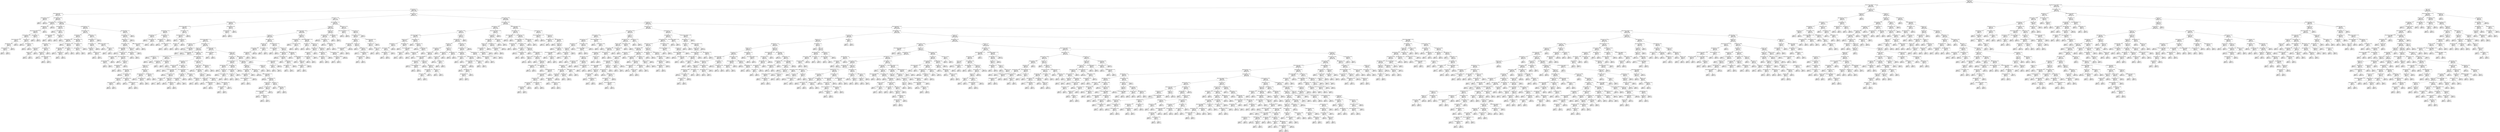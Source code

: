 digraph Tree {
node [shape=box] ;
0 [label="count_miss <= 0.5\ngini = 0.232\nsamples = 9954\nvalue = [8623, 1331]"] ;
1 [label="Made_Lead_Days_Calendar <= 178.5\ngini = 0.203\nsamples = 8525\nvalue = [7547, 978]"] ;
0 -> 1 [labeldistance=2.5, labelangle=45, headlabel="True"] ;
2 [label="Payor_Type_ID <= 0.5\ngini = 0.187\nsamples = 7938\nvalue = [7110, 828]"] ;
1 -> 2 ;
3 [label="Made_Lead_Days_Work <= 1.5\ngini = 0.419\nsamples = 261\nvalue = [183, 78]"] ;
2 -> 3 ;
4 [label="distance_google <= 0.001\ngini = 0.056\nsamples = 35\nvalue = [34, 1]"] ;
3 -> 4 ;
5 [label="gini = 0.0\nsamples = 1\nvalue = [0, 1]"] ;
4 -> 5 ;
6 [label="gini = 0.0\nsamples = 34\nvalue = [34, 0]"] ;
4 -> 6 ;
7 [label="Appt_Made_Year <= 2015.5\ngini = 0.449\nsamples = 226\nvalue = [149, 77]"] ;
3 -> 7 ;
8 [label="distance_google <= 0.018\ngini = 0.292\nsamples = 62\nvalue = [51, 11]"] ;
7 -> 8 ;
9 [label="Appt_Made_Day <= 29.5\ngini = 0.444\nsamples = 33\nvalue = [22, 11]"] ;
8 -> 9 ;
10 [label="Made_Lead_Days_Calendar <= 40.0\ngini = 0.412\nsamples = 31\nvalue = [22, 9]"] ;
9 -> 10 ;
11 [label="duration_google <= 0.004\ngini = 0.346\nsamples = 27\nvalue = [21, 6]"] ;
10 -> 11 ;
12 [label="Made_Lead_Days_Work <= 8.0\ngini = 0.5\nsamples = 8\nvalue = [4, 4]"] ;
11 -> 12 ;
13 [label="Appt_Made_Min <= 33.5\ngini = 0.444\nsamples = 6\nvalue = [2, 4]"] ;
12 -> 13 ;
14 [label="distance_google <= 0.001\ngini = 0.444\nsamples = 3\nvalue = [2, 1]"] ;
13 -> 14 ;
15 [label="gini = 0.0\nsamples = 1\nvalue = [0, 1]"] ;
14 -> 15 ;
16 [label="gini = 0.0\nsamples = 2\nvalue = [2, 0]"] ;
14 -> 16 ;
17 [label="gini = 0.0\nsamples = 3\nvalue = [0, 3]"] ;
13 -> 17 ;
18 [label="gini = 0.0\nsamples = 2\nvalue = [2, 0]"] ;
12 -> 18 ;
19 [label="count_cancel <= 0.5\ngini = 0.188\nsamples = 19\nvalue = [17, 2]"] ;
11 -> 19 ;
20 [label="gini = 0.0\nsamples = 14\nvalue = [14, 0]"] ;
19 -> 20 ;
21 [label="Appt_Time_Hour <= 12.5\ngini = 0.48\nsamples = 5\nvalue = [3, 2]"] ;
19 -> 21 ;
22 [label="gini = 0.0\nsamples = 3\nvalue = [3, 0]"] ;
21 -> 22 ;
23 [label="gini = 0.0\nsamples = 2\nvalue = [0, 2]"] ;
21 -> 23 ;
24 [label="Appt_Made_Day <= 8.5\ngini = 0.375\nsamples = 4\nvalue = [1, 3]"] ;
10 -> 24 ;
25 [label="gini = 0.0\nsamples = 1\nvalue = [1, 0]"] ;
24 -> 25 ;
26 [label="gini = 0.0\nsamples = 3\nvalue = [0, 3]"] ;
24 -> 26 ;
27 [label="gini = 0.0\nsamples = 2\nvalue = [0, 2]"] ;
9 -> 27 ;
28 [label="gini = 0.0\nsamples = 29\nvalue = [29, 0]"] ;
8 -> 28 ;
29 [label="distance_google <= 0.002\ngini = 0.481\nsamples = 164\nvalue = [98, 66]"] ;
7 -> 29 ;
30 [label="Appt_Made_Month <= 4.5\ngini = 0.444\nsamples = 18\nvalue = [6, 12]"] ;
29 -> 30 ;
31 [label="gini = 0.0\nsamples = 6\nvalue = [0, 6]"] ;
30 -> 31 ;
32 [label="Appt_Made_Day <= 15.5\ngini = 0.5\nsamples = 12\nvalue = [6, 6]"] ;
30 -> 32 ;
33 [label="Patient_Age_Bucket_ID <= 2.5\ngini = 0.278\nsamples = 6\nvalue = [5, 1]"] ;
32 -> 33 ;
34 [label="gini = 0.0\nsamples = 1\nvalue = [0, 1]"] ;
33 -> 34 ;
35 [label="gini = 0.0\nsamples = 5\nvalue = [5, 0]"] ;
33 -> 35 ;
36 [label="diff_pay_count <= 0.5\ngini = 0.278\nsamples = 6\nvalue = [1, 5]"] ;
32 -> 36 ;
37 [label="gini = 0.0\nsamples = 5\nvalue = [0, 5]"] ;
36 -> 37 ;
38 [label="gini = 0.0\nsamples = 1\nvalue = [1, 0]"] ;
36 -> 38 ;
39 [label="Appt_Made_Day <= 16.5\ngini = 0.466\nsamples = 146\nvalue = [92, 54]"] ;
29 -> 39 ;
40 [label="Appt_Made_Min <= 44.5\ngini = 0.499\nsamples = 79\nvalue = [41, 38]"] ;
39 -> 40 ;
41 [label="Appt_Made_Day <= 7.5\ngini = 0.472\nsamples = 55\nvalue = [34, 21]"] ;
40 -> 41 ;
42 [label="duration_google <= 0.024\ngini = 0.488\nsamples = 26\nvalue = [11, 15]"] ;
41 -> 42 ;
43 [label="duration_google <= 0.01\ngini = 0.434\nsamples = 22\nvalue = [7, 15]"] ;
42 -> 43 ;
44 [label="Provider_ID <= 9.5\ngini = 0.469\nsamples = 8\nvalue = [5, 3]"] ;
43 -> 44 ;
45 [label="Appt_Day <= 23.0\ngini = 0.375\nsamples = 4\nvalue = [1, 3]"] ;
44 -> 45 ;
46 [label="gini = 0.0\nsamples = 3\nvalue = [0, 3]"] ;
45 -> 46 ;
47 [label="gini = 0.0\nsamples = 1\nvalue = [1, 0]"] ;
45 -> 47 ;
48 [label="gini = 0.0\nsamples = 4\nvalue = [4, 0]"] ;
44 -> 48 ;
49 [label="Appt_Made_Min <= 43.0\ngini = 0.245\nsamples = 14\nvalue = [2, 12]"] ;
43 -> 49 ;
50 [label="Appt_Month <= 7.5\ngini = 0.142\nsamples = 13\nvalue = [1, 12]"] ;
49 -> 50 ;
51 [label="gini = 0.0\nsamples = 10\nvalue = [0, 10]"] ;
50 -> 51 ;
52 [label="Made_Lead_Days_Work <= 8.0\ngini = 0.444\nsamples = 3\nvalue = [1, 2]"] ;
50 -> 52 ;
53 [label="gini = 0.0\nsamples = 2\nvalue = [0, 2]"] ;
52 -> 53 ;
54 [label="gini = 0.0\nsamples = 1\nvalue = [1, 0]"] ;
52 -> 54 ;
55 [label="gini = 0.0\nsamples = 1\nvalue = [1, 0]"] ;
49 -> 55 ;
56 [label="gini = 0.0\nsamples = 4\nvalue = [4, 0]"] ;
42 -> 56 ;
57 [label="Appt_Made_Month <= 10.5\ngini = 0.328\nsamples = 29\nvalue = [23, 6]"] ;
41 -> 57 ;
58 [label="Appt_Made_Hour <= 15.5\ngini = 0.165\nsamples = 22\nvalue = [20, 2]"] ;
57 -> 58 ;
59 [label="Appt_Made_Min <= 36.5\ngini = 0.095\nsamples = 20\nvalue = [19, 1]"] ;
58 -> 59 ;
60 [label="gini = 0.0\nsamples = 17\nvalue = [17, 0]"] ;
59 -> 60 ;
61 [label="Appt_Month <= 4.5\ngini = 0.444\nsamples = 3\nvalue = [2, 1]"] ;
59 -> 61 ;
62 [label="gini = 0.0\nsamples = 1\nvalue = [0, 1]"] ;
61 -> 62 ;
63 [label="gini = 0.0\nsamples = 2\nvalue = [2, 0]"] ;
61 -> 63 ;
64 [label="Appt_Time_Hour <= 11.0\ngini = 0.5\nsamples = 2\nvalue = [1, 1]"] ;
58 -> 64 ;
65 [label="gini = 0.0\nsamples = 1\nvalue = [1, 0]"] ;
64 -> 65 ;
66 [label="gini = 0.0\nsamples = 1\nvalue = [0, 1]"] ;
64 -> 66 ;
67 [label="duration_google <= 0.017\ngini = 0.49\nsamples = 7\nvalue = [3, 4]"] ;
57 -> 67 ;
68 [label="Appt_Made_Day <= 14.5\ngini = 0.375\nsamples = 4\nvalue = [3, 1]"] ;
67 -> 68 ;
69 [label="gini = 0.0\nsamples = 3\nvalue = [3, 0]"] ;
68 -> 69 ;
70 [label="gini = 0.0\nsamples = 1\nvalue = [0, 1]"] ;
68 -> 70 ;
71 [label="gini = 0.0\nsamples = 3\nvalue = [0, 3]"] ;
67 -> 71 ;
72 [label="Appt_Made_Hour <= 14.5\ngini = 0.413\nsamples = 24\nvalue = [7, 17]"] ;
40 -> 72 ;
73 [label="Appt_Made_Day <= 6.5\ngini = 0.351\nsamples = 22\nvalue = [5, 17]"] ;
72 -> 73 ;
74 [label="Appt_Time_Hour <= 11.5\ngini = 0.494\nsamples = 9\nvalue = [4, 5]"] ;
73 -> 74 ;
75 [label="Appt_Month <= 7.5\ngini = 0.444\nsamples = 6\nvalue = [4, 2]"] ;
74 -> 75 ;
76 [label="gini = 0.0\nsamples = 3\nvalue = [3, 0]"] ;
75 -> 76 ;
77 [label="distance_bird <= 51.813\ngini = 0.444\nsamples = 3\nvalue = [1, 2]"] ;
75 -> 77 ;
78 [label="gini = 0.0\nsamples = 2\nvalue = [0, 2]"] ;
77 -> 78 ;
79 [label="gini = 0.0\nsamples = 1\nvalue = [1, 0]"] ;
77 -> 79 ;
80 [label="gini = 0.0\nsamples = 3\nvalue = [0, 3]"] ;
74 -> 80 ;
81 [label="Made_Lead_Days_Calendar <= 32.0\ngini = 0.142\nsamples = 13\nvalue = [1, 12]"] ;
73 -> 81 ;
82 [label="gini = 0.0\nsamples = 11\nvalue = [0, 11]"] ;
81 -> 82 ;
83 [label="Visit_Type_ID <= 19.0\ngini = 0.5\nsamples = 2\nvalue = [1, 1]"] ;
81 -> 83 ;
84 [label="gini = 0.0\nsamples = 1\nvalue = [0, 1]"] ;
83 -> 84 ;
85 [label="gini = 0.0\nsamples = 1\nvalue = [1, 0]"] ;
83 -> 85 ;
86 [label="gini = 0.0\nsamples = 2\nvalue = [2, 0]"] ;
72 -> 86 ;
87 [label="Appt_Made_Month <= 11.5\ngini = 0.364\nsamples = 67\nvalue = [51, 16]"] ;
39 -> 87 ;
88 [label="Appt_Made_Min <= 44.0\ngini = 0.338\nsamples = 65\nvalue = [51, 14]"] ;
87 -> 88 ;
89 [label="diff_pay_count <= 1.5\ngini = 0.403\nsamples = 50\nvalue = [36, 14]"] ;
88 -> 89 ;
90 [label="duration_google <= 0.028\ngini = 0.364\nsamples = 46\nvalue = [35, 11]"] ;
89 -> 90 ;
91 [label="Patient_Age_Bucket_ID <= 2.5\ngini = 0.295\nsamples = 39\nvalue = [32, 7]"] ;
90 -> 91 ;
92 [label="gini = 0.0\nsamples = 14\nvalue = [14, 0]"] ;
91 -> 92 ;
93 [label="distance_bird <= 24.978\ngini = 0.403\nsamples = 25\nvalue = [18, 7]"] ;
91 -> 93 ;
94 [label="distance_google <= 0.006\ngini = 0.49\nsamples = 7\nvalue = [3, 4]"] ;
93 -> 94 ;
95 [label="Appt_Made_Month <= 5.5\ngini = 0.375\nsamples = 4\nvalue = [3, 1]"] ;
94 -> 95 ;
96 [label="gini = 0.0\nsamples = 3\nvalue = [3, 0]"] ;
95 -> 96 ;
97 [label="gini = 0.0\nsamples = 1\nvalue = [0, 1]"] ;
95 -> 97 ;
98 [label="gini = 0.0\nsamples = 3\nvalue = [0, 3]"] ;
94 -> 98 ;
99 [label="Made_Lead_Days_Calendar <= 16.5\ngini = 0.278\nsamples = 18\nvalue = [15, 3]"] ;
93 -> 99 ;
100 [label="gini = 0.0\nsamples = 11\nvalue = [11, 0]"] ;
99 -> 100 ;
101 [label="Provider_ID <= 9.5\ngini = 0.49\nsamples = 7\nvalue = [4, 3]"] ;
99 -> 101 ;
102 [label="Appt_Made_Min <= 10.5\ngini = 0.375\nsamples = 4\nvalue = [1, 3]"] ;
101 -> 102 ;
103 [label="gini = 0.0\nsamples = 1\nvalue = [1, 0]"] ;
102 -> 103 ;
104 [label="gini = 0.0\nsamples = 3\nvalue = [0, 3]"] ;
102 -> 104 ;
105 [label="gini = 0.0\nsamples = 3\nvalue = [3, 0]"] ;
101 -> 105 ;
106 [label="Appt_Day <= 10.5\ngini = 0.49\nsamples = 7\nvalue = [3, 4]"] ;
90 -> 106 ;
107 [label="Appt_Time_Hour <= 13.5\ngini = 0.375\nsamples = 4\nvalue = [3, 1]"] ;
106 -> 107 ;
108 [label="gini = 0.0\nsamples = 3\nvalue = [3, 0]"] ;
107 -> 108 ;
109 [label="gini = 0.0\nsamples = 1\nvalue = [0, 1]"] ;
107 -> 109 ;
110 [label="gini = 0.0\nsamples = 3\nvalue = [0, 3]"] ;
106 -> 110 ;
111 [label="Made_Lead_Days_Calendar <= 10.0\ngini = 0.375\nsamples = 4\nvalue = [1, 3]"] ;
89 -> 111 ;
112 [label="gini = 0.0\nsamples = 1\nvalue = [1, 0]"] ;
111 -> 112 ;
113 [label="gini = 0.0\nsamples = 3\nvalue = [0, 3]"] ;
111 -> 113 ;
114 [label="gini = 0.0\nsamples = 15\nvalue = [15, 0]"] ;
88 -> 114 ;
115 [label="gini = 0.0\nsamples = 2\nvalue = [0, 2]"] ;
87 -> 115 ;
116 [label="Payor_Type_ID <= 2.5\ngini = 0.176\nsamples = 7677\nvalue = [6927, 750]"] ;
2 -> 116 ;
117 [label="distance_bird <= 7.344\ngini = 0.1\nsamples = 1815\nvalue = [1719, 96]"] ;
116 -> 117 ;
118 [label="distance_google <= 0.002\ngini = 0.266\nsamples = 95\nvalue = [80, 15]"] ;
117 -> 118 ;
119 [label="Made_Lead_Days_Calendar <= 27.0\ngini = 0.191\nsamples = 84\nvalue = [75, 9]"] ;
118 -> 119 ;
120 [label="Appt_Made_Min <= 10.5\ngini = 0.089\nsamples = 64\nvalue = [61, 3]"] ;
119 -> 120 ;
121 [label="Appt_Made_Min <= 8.0\ngini = 0.298\nsamples = 11\nvalue = [9, 2]"] ;
120 -> 121 ;
122 [label="gini = 0.0\nsamples = 6\nvalue = [6, 0]"] ;
121 -> 122 ;
123 [label="Appt_Time_Hour <= 9.5\ngini = 0.48\nsamples = 5\nvalue = [3, 2]"] ;
121 -> 123 ;
124 [label="gini = 0.0\nsamples = 2\nvalue = [0, 2]"] ;
123 -> 124 ;
125 [label="gini = 0.0\nsamples = 3\nvalue = [3, 0]"] ;
123 -> 125 ;
126 [label="Appt_Made_Min <= 20.0\ngini = 0.037\nsamples = 53\nvalue = [52, 1]"] ;
120 -> 126 ;
127 [label="Appt_Made_Min <= 18.5\ngini = 0.117\nsamples = 16\nvalue = [15, 1]"] ;
126 -> 127 ;
128 [label="gini = 0.0\nsamples = 14\nvalue = [14, 0]"] ;
127 -> 128 ;
129 [label="Appt_Logistics_Type_ID <= 0.5\ngini = 0.5\nsamples = 2\nvalue = [1, 1]"] ;
127 -> 129 ;
130 [label="gini = 0.0\nsamples = 1\nvalue = [0, 1]"] ;
129 -> 130 ;
131 [label="gini = 0.0\nsamples = 1\nvalue = [1, 0]"] ;
129 -> 131 ;
132 [label="gini = 0.0\nsamples = 37\nvalue = [37, 0]"] ;
126 -> 132 ;
133 [label="Appt_Made_Min <= 46.5\ngini = 0.42\nsamples = 20\nvalue = [14, 6]"] ;
119 -> 133 ;
134 [label="Appt_Made_Year <= 2015.5\ngini = 0.496\nsamples = 11\nvalue = [5, 6]"] ;
133 -> 134 ;
135 [label="gini = 0.0\nsamples = 4\nvalue = [4, 0]"] ;
134 -> 135 ;
136 [label="Appt_Time_Min <= 5.0\ngini = 0.245\nsamples = 7\nvalue = [1, 6]"] ;
134 -> 136 ;
137 [label="Appt_Month <= 4.5\ngini = 0.5\nsamples = 2\nvalue = [1, 1]"] ;
136 -> 137 ;
138 [label="gini = 0.0\nsamples = 1\nvalue = [0, 1]"] ;
137 -> 138 ;
139 [label="gini = 0.0\nsamples = 1\nvalue = [1, 0]"] ;
137 -> 139 ;
140 [label="gini = 0.0\nsamples = 5\nvalue = [0, 5]"] ;
136 -> 140 ;
141 [label="gini = 0.0\nsamples = 9\nvalue = [9, 0]"] ;
133 -> 141 ;
142 [label="duration_google <= 0.004\ngini = 0.496\nsamples = 11\nvalue = [5, 6]"] ;
118 -> 142 ;
143 [label="Appt_Made_Day <= 23.0\ngini = 0.408\nsamples = 7\nvalue = [5, 2]"] ;
142 -> 143 ;
144 [label="gini = 0.0\nsamples = 5\nvalue = [5, 0]"] ;
143 -> 144 ;
145 [label="gini = 0.0\nsamples = 2\nvalue = [0, 2]"] ;
143 -> 145 ;
146 [label="gini = 0.0\nsamples = 4\nvalue = [0, 4]"] ;
142 -> 146 ;
147 [label="Appt_Made_Month <= 11.5\ngini = 0.09\nsamples = 1720\nvalue = [1639, 81]"] ;
117 -> 147 ;
148 [label="count_app <= 2.5\ngini = 0.082\nsamples = 1614\nvalue = [1545, 69]"] ;
147 -> 148 ;
149 [label="Made_Lead_Days_Work <= 29.5\ngini = 0.092\nsamples = 1363\nvalue = [1297, 66]"] ;
148 -> 149 ;
150 [label="count_app <= 1.5\ngini = 0.083\nsamples = 1261\nvalue = [1206, 55]"] ;
149 -> 150 ;
151 [label="Made_Lead_Days_Calendar <= 1.5\ngini = 0.075\nsamples = 1152\nvalue = [1107, 45]"] ;
150 -> 151 ;
152 [label="Appt_Made_Min <= 56.5\ngini = 0.014\nsamples = 138\nvalue = [137, 1]"] ;
151 -> 152 ;
153 [label="gini = 0.0\nsamples = 129\nvalue = [129, 0]"] ;
152 -> 153 ;
154 [label="Appt_Made_Month <= 3.5\ngini = 0.198\nsamples = 9\nvalue = [8, 1]"] ;
152 -> 154 ;
155 [label="gini = 0.0\nsamples = 1\nvalue = [0, 1]"] ;
154 -> 155 ;
156 [label="gini = 0.0\nsamples = 8\nvalue = [8, 0]"] ;
154 -> 156 ;
157 [label="Appt_Made_Hour <= 11.5\ngini = 0.083\nsamples = 1014\nvalue = [970, 44]"] ;
151 -> 157 ;
158 [label="Appt_Day <= 1.5\ngini = 0.109\nsamples = 483\nvalue = [455, 28]"] ;
157 -> 158 ;
159 [label="Appt_Made_Month <= 6.5\ngini = 0.337\nsamples = 14\nvalue = [11, 3]"] ;
158 -> 159 ;
160 [label="gini = 0.0\nsamples = 9\nvalue = [9, 0]"] ;
159 -> 160 ;
161 [label="Appt_Made_Min <= 31.5\ngini = 0.48\nsamples = 5\nvalue = [2, 3]"] ;
159 -> 161 ;
162 [label="gini = 0.0\nsamples = 3\nvalue = [0, 3]"] ;
161 -> 162 ;
163 [label="gini = 0.0\nsamples = 2\nvalue = [2, 0]"] ;
161 -> 163 ;
164 [label="distance_google <= 0.008\ngini = 0.101\nsamples = 469\nvalue = [444, 25]"] ;
158 -> 164 ;
165 [label="duration_google <= 0.012\ngini = 0.157\nsamples = 140\nvalue = [128, 12]"] ;
164 -> 165 ;
166 [label="Appt_Made_Day <= 30.5\ngini = 0.135\nsamples = 137\nvalue = [127, 10]"] ;
165 -> 166 ;
167 [label="Appt_Day <= 12.5\ngini = 0.124\nsamples = 136\nvalue = [127, 9]"] ;
166 -> 167 ;
168 [label="Appt_Made_Month <= 6.5\ngini = 0.245\nsamples = 49\nvalue = [42, 7]"] ;
167 -> 168 ;
169 [label="gini = 0.0\nsamples = 26\nvalue = [26, 0]"] ;
168 -> 169 ;
170 [label="Appt_Made_Min <= 28.0\ngini = 0.423\nsamples = 23\nvalue = [16, 7]"] ;
168 -> 170 ;
171 [label="Appt_Month <= 10.5\ngini = 0.496\nsamples = 11\nvalue = [5, 6]"] ;
170 -> 171 ;
172 [label="duration_google <= 0.011\ngini = 0.245\nsamples = 7\nvalue = [1, 6]"] ;
171 -> 172 ;
173 [label="gini = 0.0\nsamples = 6\nvalue = [0, 6]"] ;
172 -> 173 ;
174 [label="gini = 0.0\nsamples = 1\nvalue = [1, 0]"] ;
172 -> 174 ;
175 [label="gini = 0.0\nsamples = 4\nvalue = [4, 0]"] ;
171 -> 175 ;
176 [label="distance_google <= 0.006\ngini = 0.153\nsamples = 12\nvalue = [11, 1]"] ;
170 -> 176 ;
177 [label="gini = 0.0\nsamples = 10\nvalue = [10, 0]"] ;
176 -> 177 ;
178 [label="Made_Lead_Days_Work <= 3.5\ngini = 0.5\nsamples = 2\nvalue = [1, 1]"] ;
176 -> 178 ;
179 [label="gini = 0.0\nsamples = 1\nvalue = [1, 0]"] ;
178 -> 179 ;
180 [label="gini = 0.0\nsamples = 1\nvalue = [0, 1]"] ;
178 -> 180 ;
181 [label="diff_pay_count <= 0.5\ngini = 0.045\nsamples = 87\nvalue = [85, 2]"] ;
167 -> 181 ;
182 [label="Appt_Made_Day <= 26.5\ngini = 0.024\nsamples = 83\nvalue = [82, 1]"] ;
181 -> 182 ;
183 [label="gini = 0.0\nsamples = 74\nvalue = [74, 0]"] ;
182 -> 183 ;
184 [label="Appt_Time_Min <= 40.0\ngini = 0.198\nsamples = 9\nvalue = [8, 1]"] ;
182 -> 184 ;
185 [label="gini = 0.0\nsamples = 8\nvalue = [8, 0]"] ;
184 -> 185 ;
186 [label="gini = 0.0\nsamples = 1\nvalue = [0, 1]"] ;
184 -> 186 ;
187 [label="Appt_Made_Day <= 14.0\ngini = 0.375\nsamples = 4\nvalue = [3, 1]"] ;
181 -> 187 ;
188 [label="gini = 0.0\nsamples = 3\nvalue = [3, 0]"] ;
187 -> 188 ;
189 [label="gini = 0.0\nsamples = 1\nvalue = [0, 1]"] ;
187 -> 189 ;
190 [label="gini = 0.0\nsamples = 1\nvalue = [0, 1]"] ;
166 -> 190 ;
191 [label="Appt_Made_Day <= 3.5\ngini = 0.444\nsamples = 3\nvalue = [1, 2]"] ;
165 -> 191 ;
192 [label="gini = 0.0\nsamples = 1\nvalue = [1, 0]"] ;
191 -> 192 ;
193 [label="gini = 0.0\nsamples = 2\nvalue = [0, 2]"] ;
191 -> 193 ;
194 [label="Made_Lead_Days_Work <= 3.5\ngini = 0.076\nsamples = 329\nvalue = [316, 13]"] ;
164 -> 194 ;
195 [label="duration_google <= 0.01\ngini = 0.138\nsamples = 107\nvalue = [99, 8]"] ;
194 -> 195 ;
196 [label="distance_bird <= 33.692\ngini = 0.408\nsamples = 7\nvalue = [5, 2]"] ;
195 -> 196 ;
197 [label="gini = 0.0\nsamples = 5\nvalue = [5, 0]"] ;
196 -> 197 ;
198 [label="gini = 0.0\nsamples = 2\nvalue = [0, 2]"] ;
196 -> 198 ;
199 [label="Appt_Time_Hour <= 12.0\ngini = 0.113\nsamples = 100\nvalue = [94, 6]"] ;
195 -> 199 ;
200 [label="Patient_Age_Bucket_ID <= 3.5\ngini = 0.056\nsamples = 70\nvalue = [68, 2]"] ;
199 -> 200 ;
201 [label="gini = 0.0\nsamples = 42\nvalue = [42, 0]"] ;
200 -> 201 ;
202 [label="distance_bird <= 31.586\ngini = 0.133\nsamples = 28\nvalue = [26, 2]"] ;
200 -> 202 ;
203 [label="distance_bird <= 30.49\ngini = 0.5\nsamples = 2\nvalue = [1, 1]"] ;
202 -> 203 ;
204 [label="gini = 0.0\nsamples = 1\nvalue = [1, 0]"] ;
203 -> 204 ;
205 [label="gini = 0.0\nsamples = 1\nvalue = [0, 1]"] ;
203 -> 205 ;
206 [label="Appt_Day <= 28.0\ngini = 0.074\nsamples = 26\nvalue = [25, 1]"] ;
202 -> 206 ;
207 [label="gini = 0.0\nsamples = 22\nvalue = [22, 0]"] ;
206 -> 207 ;
208 [label="Appt_Made_Min <= 36.5\ngini = 0.375\nsamples = 4\nvalue = [3, 1]"] ;
206 -> 208 ;
209 [label="gini = 0.0\nsamples = 3\nvalue = [3, 0]"] ;
208 -> 209 ;
210 [label="gini = 0.0\nsamples = 1\nvalue = [0, 1]"] ;
208 -> 210 ;
211 [label="Made_Lead_Days_Calendar <= 4.5\ngini = 0.231\nsamples = 30\nvalue = [26, 4]"] ;
199 -> 211 ;
212 [label="Appt_Made_Min <= 4.5\ngini = 0.08\nsamples = 24\nvalue = [23, 1]"] ;
211 -> 212 ;
213 [label="duration_google <= 0.02\ngini = 0.444\nsamples = 3\nvalue = [2, 1]"] ;
212 -> 213 ;
214 [label="gini = 0.0\nsamples = 2\nvalue = [2, 0]"] ;
213 -> 214 ;
215 [label="gini = 0.0\nsamples = 1\nvalue = [0, 1]"] ;
213 -> 215 ;
216 [label="gini = 0.0\nsamples = 21\nvalue = [21, 0]"] ;
212 -> 216 ;
217 [label="Appt_Made_Hour <= 9.5\ngini = 0.5\nsamples = 6\nvalue = [3, 3]"] ;
211 -> 217 ;
218 [label="gini = 0.0\nsamples = 2\nvalue = [0, 2]"] ;
217 -> 218 ;
219 [label="Appt_Made_Day <= 20.0\ngini = 0.375\nsamples = 4\nvalue = [3, 1]"] ;
217 -> 219 ;
220 [label="gini = 0.0\nsamples = 3\nvalue = [3, 0]"] ;
219 -> 220 ;
221 [label="gini = 0.0\nsamples = 1\nvalue = [0, 1]"] ;
219 -> 221 ;
222 [label="distance_bird <= 179.318\ngini = 0.044\nsamples = 222\nvalue = [217, 5]"] ;
194 -> 222 ;
223 [label="Appt_Year <= 2016.5\ngini = 0.036\nsamples = 216\nvalue = [212, 4]"] ;
222 -> 223 ;
224 [label="gini = 0.0\nsamples = 135\nvalue = [135, 0]"] ;
223 -> 224 ;
225 [label="Appt_Made_Day <= 16.5\ngini = 0.094\nsamples = 81\nvalue = [77, 4]"] ;
223 -> 225 ;
226 [label="count_app <= 0.5\ngini = 0.162\nsamples = 45\nvalue = [41, 4]"] ;
225 -> 226 ;
227 [label="Appt_Day <= 28.5\ngini = 0.064\nsamples = 30\nvalue = [29, 1]"] ;
226 -> 227 ;
228 [label="gini = 0.0\nsamples = 24\nvalue = [24, 0]"] ;
227 -> 228 ;
229 [label="Patient_Age_Bucket_ID <= 3.0\ngini = 0.278\nsamples = 6\nvalue = [5, 1]"] ;
227 -> 229 ;
230 [label="gini = 0.0\nsamples = 1\nvalue = [0, 1]"] ;
229 -> 230 ;
231 [label="gini = 0.0\nsamples = 5\nvalue = [5, 0]"] ;
229 -> 231 ;
232 [label="Appt_Time_Hour <= 9.0\ngini = 0.32\nsamples = 15\nvalue = [12, 3]"] ;
226 -> 232 ;
233 [label="gini = 0.0\nsamples = 2\nvalue = [0, 2]"] ;
232 -> 233 ;
234 [label="Appt_Made_Hour <= 8.5\ngini = 0.142\nsamples = 13\nvalue = [12, 1]"] ;
232 -> 234 ;
235 [label="Appt_Made_Month <= 6.5\ngini = 0.5\nsamples = 2\nvalue = [1, 1]"] ;
234 -> 235 ;
236 [label="gini = 0.0\nsamples = 1\nvalue = [0, 1]"] ;
235 -> 236 ;
237 [label="gini = 0.0\nsamples = 1\nvalue = [1, 0]"] ;
235 -> 237 ;
238 [label="gini = 0.0\nsamples = 11\nvalue = [11, 0]"] ;
234 -> 238 ;
239 [label="gini = 0.0\nsamples = 36\nvalue = [36, 0]"] ;
225 -> 239 ;
240 [label="Appt_Made_Day <= 14.5\ngini = 0.278\nsamples = 6\nvalue = [5, 1]"] ;
222 -> 240 ;
241 [label="gini = 0.0\nsamples = 1\nvalue = [0, 1]"] ;
240 -> 241 ;
242 [label="gini = 0.0\nsamples = 5\nvalue = [5, 0]"] ;
240 -> 242 ;
243 [label="Made_Lead_Days_Work <= 1.5\ngini = 0.058\nsamples = 531\nvalue = [515, 16]"] ;
157 -> 243 ;
244 [label="Made_Lead_Days_Calendar <= 3.5\ngini = 0.5\nsamples = 2\nvalue = [1, 1]"] ;
243 -> 244 ;
245 [label="gini = 0.0\nsamples = 1\nvalue = [1, 0]"] ;
244 -> 245 ;
246 [label="gini = 0.0\nsamples = 1\nvalue = [0, 1]"] ;
244 -> 246 ;
247 [label="Appt_Day <= 29.5\ngini = 0.055\nsamples = 529\nvalue = [514, 15]"] ;
243 -> 247 ;
248 [label="Visit_Type_ID <= 11.5\ngini = 0.044\nsamples = 494\nvalue = [483, 11]"] ;
247 -> 248 ;
249 [label="Made_Lead_Days_Calendar <= 7.5\ngini = 0.112\nsamples = 67\nvalue = [63, 4]"] ;
248 -> 249 ;
250 [label="Appt_Made_Hour <= 13.5\ngini = 0.469\nsamples = 8\nvalue = [5, 3]"] ;
249 -> 250 ;
251 [label="gini = 0.0\nsamples = 2\nvalue = [0, 2]"] ;
250 -> 251 ;
252 [label="Appt_Month <= 8.5\ngini = 0.278\nsamples = 6\nvalue = [5, 1]"] ;
250 -> 252 ;
253 [label="gini = 0.0\nsamples = 4\nvalue = [4, 0]"] ;
252 -> 253 ;
254 [label="distance_google <= 0.019\ngini = 0.5\nsamples = 2\nvalue = [1, 1]"] ;
252 -> 254 ;
255 [label="gini = 0.0\nsamples = 1\nvalue = [0, 1]"] ;
254 -> 255 ;
256 [label="gini = 0.0\nsamples = 1\nvalue = [1, 0]"] ;
254 -> 256 ;
257 [label="Appt_Made_Day <= 5.5\ngini = 0.033\nsamples = 59\nvalue = [58, 1]"] ;
249 -> 257 ;
258 [label="Appt_Made_Min <= 10.0\ngini = 0.198\nsamples = 9\nvalue = [8, 1]"] ;
257 -> 258 ;
259 [label="Appt_Day <= 21.5\ngini = 0.5\nsamples = 2\nvalue = [1, 1]"] ;
258 -> 259 ;
260 [label="gini = 0.0\nsamples = 1\nvalue = [1, 0]"] ;
259 -> 260 ;
261 [label="gini = 0.0\nsamples = 1\nvalue = [0, 1]"] ;
259 -> 261 ;
262 [label="gini = 0.0\nsamples = 7\nvalue = [7, 0]"] ;
258 -> 262 ;
263 [label="gini = 0.0\nsamples = 50\nvalue = [50, 0]"] ;
257 -> 263 ;
264 [label="Appt_Made_Hour <= 16.5\ngini = 0.032\nsamples = 427\nvalue = [420, 7]"] ;
248 -> 264 ;
265 [label="Appt_Month <= 1.5\ngini = 0.028\nsamples = 424\nvalue = [418, 6]"] ;
264 -> 265 ;
266 [label="duration_google <= 0.04\ngini = 0.159\nsamples = 23\nvalue = [21, 2]"] ;
265 -> 266 ;
267 [label="duration_google <= 0.006\ngini = 0.087\nsamples = 22\nvalue = [21, 1]"] ;
266 -> 267 ;
268 [label="Made_Lead_Days_Calendar <= 8.5\ngini = 0.5\nsamples = 2\nvalue = [1, 1]"] ;
267 -> 268 ;
269 [label="gini = 0.0\nsamples = 1\nvalue = [1, 0]"] ;
268 -> 269 ;
270 [label="gini = 0.0\nsamples = 1\nvalue = [0, 1]"] ;
268 -> 270 ;
271 [label="gini = 0.0\nsamples = 20\nvalue = [20, 0]"] ;
267 -> 271 ;
272 [label="gini = 0.0\nsamples = 1\nvalue = [0, 1]"] ;
266 -> 272 ;
273 [label="Appt_Made_Day <= 18.5\ngini = 0.02\nsamples = 401\nvalue = [397, 4]"] ;
265 -> 273 ;
274 [label="gini = 0.0\nsamples = 223\nvalue = [223, 0]"] ;
273 -> 274 ;
275 [label="Made_Lead_Days_Work <= 7.5\ngini = 0.044\nsamples = 178\nvalue = [174, 4]"] ;
273 -> 275 ;
276 [label="gini = 0.0\nsamples = 98\nvalue = [98, 0]"] ;
275 -> 276 ;
277 [label="Appt_Made_Min <= 50.5\ngini = 0.095\nsamples = 80\nvalue = [76, 4]"] ;
275 -> 277 ;
278 [label="Provider_ID <= 20.0\ngini = 0.056\nsamples = 70\nvalue = [68, 2]"] ;
277 -> 278 ;
279 [label="gini = 0.0\nsamples = 50\nvalue = [50, 0]"] ;
278 -> 279 ;
280 [label="Appt_Year <= 2015.5\ngini = 0.18\nsamples = 20\nvalue = [18, 2]"] ;
278 -> 280 ;
281 [label="Made_Lead_Days_Calendar <= 24.5\ngini = 0.444\nsamples = 6\nvalue = [4, 2]"] ;
280 -> 281 ;
282 [label="gini = 0.0\nsamples = 3\nvalue = [3, 0]"] ;
281 -> 282 ;
283 [label="Appt_Made_Min <= 13.0\ngini = 0.444\nsamples = 3\nvalue = [1, 2]"] ;
281 -> 283 ;
284 [label="gini = 0.0\nsamples = 2\nvalue = [0, 2]"] ;
283 -> 284 ;
285 [label="gini = 0.0\nsamples = 1\nvalue = [1, 0]"] ;
283 -> 285 ;
286 [label="gini = 0.0\nsamples = 14\nvalue = [14, 0]"] ;
280 -> 286 ;
287 [label="Appt_Month <= 7.5\ngini = 0.32\nsamples = 10\nvalue = [8, 2]"] ;
277 -> 287 ;
288 [label="gini = 0.0\nsamples = 7\nvalue = [7, 0]"] ;
287 -> 288 ;
289 [label="Appt_Time_Hour <= 9.0\ngini = 0.444\nsamples = 3\nvalue = [1, 2]"] ;
287 -> 289 ;
290 [label="gini = 0.0\nsamples = 1\nvalue = [1, 0]"] ;
289 -> 290 ;
291 [label="gini = 0.0\nsamples = 2\nvalue = [0, 2]"] ;
289 -> 291 ;
292 [label="Appt_Day <= 6.5\ngini = 0.444\nsamples = 3\nvalue = [2, 1]"] ;
264 -> 292 ;
293 [label="gini = 0.0\nsamples = 1\nvalue = [0, 1]"] ;
292 -> 293 ;
294 [label="gini = 0.0\nsamples = 2\nvalue = [2, 0]"] ;
292 -> 294 ;
295 [label="duration_google <= 0.007\ngini = 0.202\nsamples = 35\nvalue = [31, 4]"] ;
247 -> 295 ;
296 [label="gini = 0.0\nsamples = 2\nvalue = [0, 2]"] ;
295 -> 296 ;
297 [label="Made_Lead_Days_Calendar <= 3.5\ngini = 0.114\nsamples = 33\nvalue = [31, 2]"] ;
295 -> 297 ;
298 [label="Provider_ID <= 9.5\ngini = 0.5\nsamples = 4\nvalue = [2, 2]"] ;
297 -> 298 ;
299 [label="gini = 0.0\nsamples = 2\nvalue = [2, 0]"] ;
298 -> 299 ;
300 [label="gini = 0.0\nsamples = 2\nvalue = [0, 2]"] ;
298 -> 300 ;
301 [label="gini = 0.0\nsamples = 29\nvalue = [29, 0]"] ;
297 -> 301 ;
302 [label="Appt_Time_Hour <= 10.5\ngini = 0.167\nsamples = 109\nvalue = [99, 10]"] ;
150 -> 302 ;
303 [label="Appt_Month <= 11.5\ngini = 0.064\nsamples = 60\nvalue = [58, 2]"] ;
302 -> 303 ;
304 [label="duration_google <= 0.01\ngini = 0.034\nsamples = 58\nvalue = [57, 1]"] ;
303 -> 304 ;
305 [label="Appt_Made_Day <= 5.5\ngini = 0.153\nsamples = 12\nvalue = [11, 1]"] ;
304 -> 305 ;
306 [label="gini = 0.0\nsamples = 1\nvalue = [0, 1]"] ;
305 -> 306 ;
307 [label="gini = 0.0\nsamples = 11\nvalue = [11, 0]"] ;
305 -> 307 ;
308 [label="gini = 0.0\nsamples = 46\nvalue = [46, 0]"] ;
304 -> 308 ;
309 [label="Appt_Made_Day <= 14.5\ngini = 0.5\nsamples = 2\nvalue = [1, 1]"] ;
303 -> 309 ;
310 [label="gini = 0.0\nsamples = 1\nvalue = [0, 1]"] ;
309 -> 310 ;
311 [label="gini = 0.0\nsamples = 1\nvalue = [1, 0]"] ;
309 -> 311 ;
312 [label="Made_Lead_Days_Work <= 2.5\ngini = 0.273\nsamples = 49\nvalue = [41, 8]"] ;
302 -> 312 ;
313 [label="Made_Lead_Days_Work <= 1.0\ngini = 0.444\nsamples = 3\nvalue = [1, 2]"] ;
312 -> 313 ;
314 [label="gini = 0.0\nsamples = 1\nvalue = [1, 0]"] ;
313 -> 314 ;
315 [label="gini = 0.0\nsamples = 2\nvalue = [0, 2]"] ;
313 -> 315 ;
316 [label="Appt_Day <= 22.5\ngini = 0.227\nsamples = 46\nvalue = [40, 6]"] ;
312 -> 316 ;
317 [label="Appt_Made_Day <= 25.0\ngini = 0.108\nsamples = 35\nvalue = [33, 2]"] ;
316 -> 317 ;
318 [label="gini = 0.0\nsamples = 26\nvalue = [26, 0]"] ;
317 -> 318 ;
319 [label="Appt_Made_Day <= 26.5\ngini = 0.346\nsamples = 9\nvalue = [7, 2]"] ;
317 -> 319 ;
320 [label="gini = 0.0\nsamples = 1\nvalue = [0, 1]"] ;
319 -> 320 ;
321 [label="Appt_Time_Hour <= 12.0\ngini = 0.219\nsamples = 8\nvalue = [7, 1]"] ;
319 -> 321 ;
322 [label="Appt_Made_Min <= 15.5\ngini = 0.5\nsamples = 2\nvalue = [1, 1]"] ;
321 -> 322 ;
323 [label="gini = 0.0\nsamples = 1\nvalue = [1, 0]"] ;
322 -> 323 ;
324 [label="gini = 0.0\nsamples = 1\nvalue = [0, 1]"] ;
322 -> 324 ;
325 [label="gini = 0.0\nsamples = 6\nvalue = [6, 0]"] ;
321 -> 325 ;
326 [label="Appt_Made_Day <= 4.0\ngini = 0.463\nsamples = 11\nvalue = [7, 4]"] ;
316 -> 326 ;
327 [label="gini = 0.0\nsamples = 2\nvalue = [0, 2]"] ;
326 -> 327 ;
328 [label="Patient_Age_Bucket_ID <= 1.0\ngini = 0.346\nsamples = 9\nvalue = [7, 2]"] ;
326 -> 328 ;
329 [label="gini = 0.0\nsamples = 1\nvalue = [0, 1]"] ;
328 -> 329 ;
330 [label="Appt_Day <= 25.0\ngini = 0.219\nsamples = 8\nvalue = [7, 1]"] ;
328 -> 330 ;
331 [label="Appt_Made_Min <= 29.5\ngini = 0.5\nsamples = 2\nvalue = [1, 1]"] ;
330 -> 331 ;
332 [label="gini = 0.0\nsamples = 1\nvalue = [1, 0]"] ;
331 -> 332 ;
333 [label="gini = 0.0\nsamples = 1\nvalue = [0, 1]"] ;
331 -> 333 ;
334 [label="gini = 0.0\nsamples = 6\nvalue = [6, 0]"] ;
330 -> 334 ;
335 [label="Appt_Month <= 2.5\ngini = 0.192\nsamples = 102\nvalue = [91, 11]"] ;
149 -> 335 ;
336 [label="duration_google <= 0.015\ngini = 0.494\nsamples = 9\nvalue = [5, 4]"] ;
335 -> 336 ;
337 [label="gini = 0.0\nsamples = 4\nvalue = [4, 0]"] ;
336 -> 337 ;
338 [label="distance_bird <= 103.833\ngini = 0.32\nsamples = 5\nvalue = [1, 4]"] ;
336 -> 338 ;
339 [label="gini = 0.0\nsamples = 4\nvalue = [0, 4]"] ;
338 -> 339 ;
340 [label="gini = 0.0\nsamples = 1\nvalue = [1, 0]"] ;
338 -> 340 ;
341 [label="Made_Lead_Days_Calendar <= 42.5\ngini = 0.139\nsamples = 93\nvalue = [86, 7]"] ;
335 -> 341 ;
342 [label="Appt_Month <= 9.0\ngini = 0.5\nsamples = 4\nvalue = [2, 2]"] ;
341 -> 342 ;
343 [label="gini = 0.0\nsamples = 2\nvalue = [0, 2]"] ;
342 -> 343 ;
344 [label="gini = 0.0\nsamples = 2\nvalue = [2, 0]"] ;
342 -> 344 ;
345 [label="Visit_Type_ID <= 11.5\ngini = 0.106\nsamples = 89\nvalue = [84, 5]"] ;
341 -> 345 ;
346 [label="Appt_Month <= 11.5\ngini = 0.298\nsamples = 11\nvalue = [9, 2]"] ;
345 -> 346 ;
347 [label="Appt_Time_Min <= 7.5\ngini = 0.18\nsamples = 10\nvalue = [9, 1]"] ;
346 -> 347 ;
348 [label="Appt_Made_Min <= 31.0\ngini = 0.444\nsamples = 3\nvalue = [2, 1]"] ;
347 -> 348 ;
349 [label="gini = 0.0\nsamples = 2\nvalue = [2, 0]"] ;
348 -> 349 ;
350 [label="gini = 0.0\nsamples = 1\nvalue = [0, 1]"] ;
348 -> 350 ;
351 [label="gini = 0.0\nsamples = 7\nvalue = [7, 0]"] ;
347 -> 351 ;
352 [label="gini = 0.0\nsamples = 1\nvalue = [0, 1]"] ;
346 -> 352 ;
353 [label="Appt_Month <= 4.5\ngini = 0.074\nsamples = 78\nvalue = [75, 3]"] ;
345 -> 353 ;
354 [label="Appt_Made_Min <= 10.5\ngini = 0.245\nsamples = 14\nvalue = [12, 2]"] ;
353 -> 354 ;
355 [label="Appt_Made_Hour <= 14.5\ngini = 0.48\nsamples = 5\nvalue = [3, 2]"] ;
354 -> 355 ;
356 [label="gini = 0.0\nsamples = 2\nvalue = [0, 2]"] ;
355 -> 356 ;
357 [label="gini = 0.0\nsamples = 3\nvalue = [3, 0]"] ;
355 -> 357 ;
358 [label="gini = 0.0\nsamples = 9\nvalue = [9, 0]"] ;
354 -> 358 ;
359 [label="duration_google <= 0.008\ngini = 0.031\nsamples = 64\nvalue = [63, 1]"] ;
353 -> 359 ;
360 [label="distance_google <= 0.006\ngini = 0.219\nsamples = 8\nvalue = [7, 1]"] ;
359 -> 360 ;
361 [label="gini = 0.0\nsamples = 7\nvalue = [7, 0]"] ;
360 -> 361 ;
362 [label="gini = 0.0\nsamples = 1\nvalue = [0, 1]"] ;
360 -> 362 ;
363 [label="gini = 0.0\nsamples = 56\nvalue = [56, 0]"] ;
359 -> 363 ;
364 [label="Appt_Day <= 30.5\ngini = 0.024\nsamples = 251\nvalue = [248, 3]"] ;
148 -> 364 ;
365 [label="Appt_Made_Day <= 29.5\ngini = 0.016\nsamples = 248\nvalue = [246, 2]"] ;
364 -> 365 ;
366 [label="gini = 0.0\nsamples = 235\nvalue = [235, 0]"] ;
365 -> 366 ;
367 [label="Appt_Time_Hour <= 14.0\ngini = 0.26\nsamples = 13\nvalue = [11, 2]"] ;
365 -> 367 ;
368 [label="gini = 0.0\nsamples = 10\nvalue = [10, 0]"] ;
367 -> 368 ;
369 [label="Appt_Made_Hour <= 10.5\ngini = 0.444\nsamples = 3\nvalue = [1, 2]"] ;
367 -> 369 ;
370 [label="gini = 0.0\nsamples = 1\nvalue = [1, 0]"] ;
369 -> 370 ;
371 [label="gini = 0.0\nsamples = 2\nvalue = [0, 2]"] ;
369 -> 371 ;
372 [label="Appt_Made_Day <= 14.5\ngini = 0.444\nsamples = 3\nvalue = [2, 1]"] ;
364 -> 372 ;
373 [label="gini = 0.0\nsamples = 1\nvalue = [0, 1]"] ;
372 -> 373 ;
374 [label="gini = 0.0\nsamples = 2\nvalue = [2, 0]"] ;
372 -> 374 ;
375 [label="distance_bird <= 12.251\ngini = 0.201\nsamples = 106\nvalue = [94, 12]"] ;
147 -> 375 ;
376 [label="Made_Lead_Days_Calendar <= 14.5\ngini = 0.5\nsamples = 6\nvalue = [3, 3]"] ;
375 -> 376 ;
377 [label="gini = 0.0\nsamples = 3\nvalue = [3, 0]"] ;
376 -> 377 ;
378 [label="gini = 0.0\nsamples = 3\nvalue = [0, 3]"] ;
376 -> 378 ;
379 [label="count_cancel <= 2.5\ngini = 0.164\nsamples = 100\nvalue = [91, 9]"] ;
375 -> 379 ;
380 [label="duration_google <= 0.028\ngini = 0.133\nsamples = 98\nvalue = [91, 7]"] ;
379 -> 380 ;
381 [label="Payor_Type_ID <= 1.5\ngini = 0.09\nsamples = 85\nvalue = [81, 4]"] ;
380 -> 381 ;
382 [label="Appt_Made_Min <= 3.0\ngini = 0.031\nsamples = 64\nvalue = [63, 1]"] ;
381 -> 382 ;
383 [label="Made_Lead_Days_Work <= 7.5\ngini = 0.375\nsamples = 4\nvalue = [3, 1]"] ;
382 -> 383 ;
384 [label="gini = 0.0\nsamples = 1\nvalue = [0, 1]"] ;
383 -> 384 ;
385 [label="gini = 0.0\nsamples = 3\nvalue = [3, 0]"] ;
383 -> 385 ;
386 [label="gini = 0.0\nsamples = 60\nvalue = [60, 0]"] ;
382 -> 386 ;
387 [label="Appt_Day <= 3.5\ngini = 0.245\nsamples = 21\nvalue = [18, 3]"] ;
381 -> 387 ;
388 [label="gini = 0.0\nsamples = 1\nvalue = [0, 1]"] ;
387 -> 388 ;
389 [label="Appt_Made_Hour <= 13.5\ngini = 0.18\nsamples = 20\nvalue = [18, 2]"] ;
387 -> 389 ;
390 [label="gini = 0.0\nsamples = 11\nvalue = [11, 0]"] ;
389 -> 390 ;
391 [label="duration_google <= 0.013\ngini = 0.346\nsamples = 9\nvalue = [7, 2]"] ;
389 -> 391 ;
392 [label="duration_google <= 0.008\ngini = 0.444\nsamples = 3\nvalue = [1, 2]"] ;
391 -> 392 ;
393 [label="gini = 0.0\nsamples = 1\nvalue = [1, 0]"] ;
392 -> 393 ;
394 [label="gini = 0.0\nsamples = 2\nvalue = [0, 2]"] ;
392 -> 394 ;
395 [label="gini = 0.0\nsamples = 6\nvalue = [6, 0]"] ;
391 -> 395 ;
396 [label="Made_Lead_Days_Work <= 18.5\ngini = 0.355\nsamples = 13\nvalue = [10, 3]"] ;
380 -> 396 ;
397 [label="Provider_ID <= 20.0\ngini = 0.165\nsamples = 11\nvalue = [10, 1]"] ;
396 -> 397 ;
398 [label="gini = 0.0\nsamples = 9\nvalue = [9, 0]"] ;
397 -> 398 ;
399 [label="Appt_Year <= 2015.5\ngini = 0.5\nsamples = 2\nvalue = [1, 1]"] ;
397 -> 399 ;
400 [label="gini = 0.0\nsamples = 1\nvalue = [0, 1]"] ;
399 -> 400 ;
401 [label="gini = 0.0\nsamples = 1\nvalue = [1, 0]"] ;
399 -> 401 ;
402 [label="gini = 0.0\nsamples = 2\nvalue = [0, 2]"] ;
396 -> 402 ;
403 [label="gini = 0.0\nsamples = 2\nvalue = [0, 2]"] ;
379 -> 403 ;
404 [label="duration_google <= 0.004\ngini = 0.198\nsamples = 5862\nvalue = [5208, 654]"] ;
116 -> 404 ;
405 [label="duration_google <= 0.003\ngini = 0.307\nsamples = 486\nvalue = [394, 92]"] ;
404 -> 405 ;
406 [label="Appt_Made_Day <= 26.5\ngini = 0.257\nsamples = 323\nvalue = [274, 49]"] ;
405 -> 406 ;
407 [label="duration_google <= 0.002\ngini = 0.23\nsamples = 271\nvalue = [235, 36]"] ;
406 -> 407 ;
408 [label="Appt_Logistics_Type_ID <= 0.5\ngini = 0.366\nsamples = 54\nvalue = [41, 13]"] ;
407 -> 408 ;
409 [label="Appt_Day <= 19.5\ngini = 0.499\nsamples = 21\nvalue = [11, 10]"] ;
408 -> 409 ;
410 [label="Appt_Made_Day <= 11.5\ngini = 0.375\nsamples = 12\nvalue = [9, 3]"] ;
409 -> 410 ;
411 [label="Appt_Time_Hour <= 10.5\ngini = 0.5\nsamples = 6\nvalue = [3, 3]"] ;
410 -> 411 ;
412 [label="Appt_Made_Hour <= 10.5\ngini = 0.375\nsamples = 4\nvalue = [1, 3]"] ;
411 -> 412 ;
413 [label="gini = 0.0\nsamples = 1\nvalue = [1, 0]"] ;
412 -> 413 ;
414 [label="gini = 0.0\nsamples = 3\nvalue = [0, 3]"] ;
412 -> 414 ;
415 [label="gini = 0.0\nsamples = 2\nvalue = [2, 0]"] ;
411 -> 415 ;
416 [label="gini = 0.0\nsamples = 6\nvalue = [6, 0]"] ;
410 -> 416 ;
417 [label="Appt_Made_Day <= 6.5\ngini = 0.346\nsamples = 9\nvalue = [2, 7]"] ;
409 -> 417 ;
418 [label="gini = 0.0\nsamples = 1\nvalue = [1, 0]"] ;
417 -> 418 ;
419 [label="Made_Lead_Days_Calendar <= 2.0\ngini = 0.219\nsamples = 8\nvalue = [1, 7]"] ;
417 -> 419 ;
420 [label="Provider_ID <= 20.0\ngini = 0.5\nsamples = 2\nvalue = [1, 1]"] ;
419 -> 420 ;
421 [label="gini = 0.0\nsamples = 1\nvalue = [0, 1]"] ;
420 -> 421 ;
422 [label="gini = 0.0\nsamples = 1\nvalue = [1, 0]"] ;
420 -> 422 ;
423 [label="gini = 0.0\nsamples = 6\nvalue = [0, 6]"] ;
419 -> 423 ;
424 [label="distance_google <= 0.0\ngini = 0.165\nsamples = 33\nvalue = [30, 3]"] ;
408 -> 424 ;
425 [label="gini = 0.0\nsamples = 1\nvalue = [0, 1]"] ;
424 -> 425 ;
426 [label="distance_google <= 0.0\ngini = 0.117\nsamples = 32\nvalue = [30, 2]"] ;
424 -> 426 ;
427 [label="gini = 0.0\nsamples = 25\nvalue = [25, 0]"] ;
426 -> 427 ;
428 [label="Appt_Made_Min <= 29.5\ngini = 0.408\nsamples = 7\nvalue = [5, 2]"] ;
426 -> 428 ;
429 [label="distance_bird <= 1.995\ngini = 0.444\nsamples = 3\nvalue = [1, 2]"] ;
428 -> 429 ;
430 [label="gini = 0.0\nsamples = 2\nvalue = [0, 2]"] ;
429 -> 430 ;
431 [label="gini = 0.0\nsamples = 1\nvalue = [1, 0]"] ;
429 -> 431 ;
432 [label="gini = 0.0\nsamples = 4\nvalue = [4, 0]"] ;
428 -> 432 ;
433 [label="count_cancel <= 3.0\ngini = 0.19\nsamples = 217\nvalue = [194, 23]"] ;
407 -> 433 ;
434 [label="Appt_Made_Min <= 22.5\ngini = 0.183\nsamples = 216\nvalue = [194, 22]"] ;
433 -> 434 ;
435 [label="Appt_Month <= 9.5\ngini = 0.278\nsamples = 90\nvalue = [75, 15]"] ;
434 -> 435 ;
436 [label="distance_google <= 0.002\ngini = 0.182\nsamples = 69\nvalue = [62, 7]"] ;
435 -> 436 ;
437 [label="Visit_Type_ID <= 27.5\ngini = 0.161\nsamples = 68\nvalue = [62, 6]"] ;
436 -> 437 ;
438 [label="Made_Lead_Days_Calendar <= 4.5\ngini = 0.138\nsamples = 67\nvalue = [62, 5]"] ;
437 -> 438 ;
439 [label="Appt_Made_Hour <= 14.5\ngini = 0.278\nsamples = 18\nvalue = [15, 3]"] ;
438 -> 439 ;
440 [label="gini = 0.0\nsamples = 13\nvalue = [13, 0]"] ;
439 -> 440 ;
441 [label="Patient_Age_Bucket_ID <= 3.5\ngini = 0.48\nsamples = 5\nvalue = [2, 3]"] ;
439 -> 441 ;
442 [label="gini = 0.0\nsamples = 3\nvalue = [0, 3]"] ;
441 -> 442 ;
443 [label="gini = 0.0\nsamples = 2\nvalue = [2, 0]"] ;
441 -> 443 ;
444 [label="Provider_ID <= 20.0\ngini = 0.078\nsamples = 49\nvalue = [47, 2]"] ;
438 -> 444 ;
445 [label="gini = 0.0\nsamples = 34\nvalue = [34, 0]"] ;
444 -> 445 ;
446 [label="Appt_Month <= 8.5\ngini = 0.231\nsamples = 15\nvalue = [13, 2]"] ;
444 -> 446 ;
447 [label="Appt_Made_Hour <= 9.5\ngini = 0.142\nsamples = 13\nvalue = [12, 1]"] ;
446 -> 447 ;
448 [label="distance_bird <= 2.495\ngini = 0.5\nsamples = 2\nvalue = [1, 1]"] ;
447 -> 448 ;
449 [label="gini = 0.0\nsamples = 1\nvalue = [1, 0]"] ;
448 -> 449 ;
450 [label="gini = 0.0\nsamples = 1\nvalue = [0, 1]"] ;
448 -> 450 ;
451 [label="gini = 0.0\nsamples = 11\nvalue = [11, 0]"] ;
447 -> 451 ;
452 [label="count_cancel <= 0.5\ngini = 0.5\nsamples = 2\nvalue = [1, 1]"] ;
446 -> 452 ;
453 [label="gini = 0.0\nsamples = 1\nvalue = [0, 1]"] ;
452 -> 453 ;
454 [label="gini = 0.0\nsamples = 1\nvalue = [1, 0]"] ;
452 -> 454 ;
455 [label="gini = 0.0\nsamples = 1\nvalue = [0, 1]"] ;
437 -> 455 ;
456 [label="gini = 0.0\nsamples = 1\nvalue = [0, 1]"] ;
436 -> 456 ;
457 [label="Appt_Day <= 17.5\ngini = 0.472\nsamples = 21\nvalue = [13, 8]"] ;
435 -> 457 ;
458 [label="Appt_Made_Day <= 24.0\ngini = 0.26\nsamples = 13\nvalue = [11, 2]"] ;
457 -> 458 ;
459 [label="count_cancel <= 0.5\ngini = 0.153\nsamples = 12\nvalue = [11, 1]"] ;
458 -> 459 ;
460 [label="gini = 0.0\nsamples = 10\nvalue = [10, 0]"] ;
459 -> 460 ;
461 [label="Appt_Month <= 10.5\ngini = 0.5\nsamples = 2\nvalue = [1, 1]"] ;
459 -> 461 ;
462 [label="gini = 0.0\nsamples = 1\nvalue = [1, 0]"] ;
461 -> 462 ;
463 [label="gini = 0.0\nsamples = 1\nvalue = [0, 1]"] ;
461 -> 463 ;
464 [label="gini = 0.0\nsamples = 1\nvalue = [0, 1]"] ;
458 -> 464 ;
465 [label="Appt_Made_Hour <= 11.0\ngini = 0.375\nsamples = 8\nvalue = [2, 6]"] ;
457 -> 465 ;
466 [label="gini = 0.0\nsamples = 6\nvalue = [0, 6]"] ;
465 -> 466 ;
467 [label="gini = 0.0\nsamples = 2\nvalue = [2, 0]"] ;
465 -> 467 ;
468 [label="Appt_Time_Hour <= 9.5\ngini = 0.105\nsamples = 126\nvalue = [119, 7]"] ;
434 -> 468 ;
469 [label="Appt_Made_Min <= 53.5\ngini = 0.195\nsamples = 64\nvalue = [57, 7]"] ;
468 -> 469 ;
470 [label="Appt_Made_Day <= 1.5\ngini = 0.133\nsamples = 56\nvalue = [52, 4]"] ;
469 -> 470 ;
471 [label="Appt_Made_Year <= 2016.5\ngini = 0.5\nsamples = 2\nvalue = [1, 1]"] ;
470 -> 471 ;
472 [label="gini = 0.0\nsamples = 1\nvalue = [0, 1]"] ;
471 -> 472 ;
473 [label="gini = 0.0\nsamples = 1\nvalue = [1, 0]"] ;
471 -> 473 ;
474 [label="Appt_Made_Month <= 11.5\ngini = 0.105\nsamples = 54\nvalue = [51, 3]"] ;
470 -> 474 ;
475 [label="Made_Lead_Days_Work <= 3.5\ngini = 0.074\nsamples = 52\nvalue = [50, 2]"] ;
474 -> 475 ;
476 [label="Appt_Time_Min <= 40.0\ngini = 0.245\nsamples = 14\nvalue = [12, 2]"] ;
475 -> 476 ;
477 [label="gini = 0.0\nsamples = 9\nvalue = [9, 0]"] ;
476 -> 477 ;
478 [label="Appt_Made_Day <= 16.0\ngini = 0.48\nsamples = 5\nvalue = [3, 2]"] ;
476 -> 478 ;
479 [label="Appt_Made_Min <= 43.5\ngini = 0.444\nsamples = 3\nvalue = [1, 2]"] ;
478 -> 479 ;
480 [label="gini = 0.0\nsamples = 2\nvalue = [0, 2]"] ;
479 -> 480 ;
481 [label="gini = 0.0\nsamples = 1\nvalue = [1, 0]"] ;
479 -> 481 ;
482 [label="gini = 0.0\nsamples = 2\nvalue = [2, 0]"] ;
478 -> 482 ;
483 [label="gini = 0.0\nsamples = 38\nvalue = [38, 0]"] ;
475 -> 483 ;
484 [label="distance_bird <= 2.676\ngini = 0.5\nsamples = 2\nvalue = [1, 1]"] ;
474 -> 484 ;
485 [label="gini = 0.0\nsamples = 1\nvalue = [0, 1]"] ;
484 -> 485 ;
486 [label="gini = 0.0\nsamples = 1\nvalue = [1, 0]"] ;
484 -> 486 ;
487 [label="Appt_Made_Day <= 15.0\ngini = 0.469\nsamples = 8\nvalue = [5, 3]"] ;
469 -> 487 ;
488 [label="gini = 0.0\nsamples = 4\nvalue = [4, 0]"] ;
487 -> 488 ;
489 [label="Patient_Age_Bucket_ID <= 2.0\ngini = 0.375\nsamples = 4\nvalue = [1, 3]"] ;
487 -> 489 ;
490 [label="gini = 0.0\nsamples = 3\nvalue = [0, 3]"] ;
489 -> 490 ;
491 [label="gini = 0.0\nsamples = 1\nvalue = [1, 0]"] ;
489 -> 491 ;
492 [label="gini = 0.0\nsamples = 62\nvalue = [62, 0]"] ;
468 -> 492 ;
493 [label="gini = 0.0\nsamples = 1\nvalue = [0, 1]"] ;
433 -> 493 ;
494 [label="Made_Lead_Days_Calendar <= 52.5\ngini = 0.375\nsamples = 52\nvalue = [39, 13]"] ;
406 -> 494 ;
495 [label="count_cancel <= 0.5\ngini = 0.343\nsamples = 50\nvalue = [39, 11]"] ;
494 -> 495 ;
496 [label="Appt_Made_Month <= 4.5\ngini = 0.273\nsamples = 43\nvalue = [36, 7]"] ;
495 -> 496 ;
497 [label="Appt_Day <= 11.0\ngini = 0.473\nsamples = 13\nvalue = [8, 5]"] ;
496 -> 497 ;
498 [label="distance_google <= 0.001\ngini = 0.469\nsamples = 8\nvalue = [3, 5]"] ;
497 -> 498 ;
499 [label="distance_google <= 0.0\ngini = 0.375\nsamples = 4\nvalue = [3, 1]"] ;
498 -> 499 ;
500 [label="gini = 0.0\nsamples = 1\nvalue = [0, 1]"] ;
499 -> 500 ;
501 [label="gini = 0.0\nsamples = 3\nvalue = [3, 0]"] ;
499 -> 501 ;
502 [label="gini = 0.0\nsamples = 4\nvalue = [0, 4]"] ;
498 -> 502 ;
503 [label="gini = 0.0\nsamples = 5\nvalue = [5, 0]"] ;
497 -> 503 ;
504 [label="Appt_Made_Day <= 27.5\ngini = 0.124\nsamples = 30\nvalue = [28, 2]"] ;
496 -> 504 ;
505 [label="duration_google <= 0.002\ngini = 0.408\nsamples = 7\nvalue = [5, 2]"] ;
504 -> 505 ;
506 [label="gini = 0.0\nsamples = 2\nvalue = [0, 2]"] ;
505 -> 506 ;
507 [label="gini = 0.0\nsamples = 5\nvalue = [5, 0]"] ;
505 -> 507 ;
508 [label="gini = 0.0\nsamples = 23\nvalue = [23, 0]"] ;
504 -> 508 ;
509 [label="Appt_Time_Min <= 20.0\ngini = 0.49\nsamples = 7\nvalue = [3, 4]"] ;
495 -> 509 ;
510 [label="gini = 0.0\nsamples = 4\nvalue = [0, 4]"] ;
509 -> 510 ;
511 [label="gini = 0.0\nsamples = 3\nvalue = [3, 0]"] ;
509 -> 511 ;
512 [label="gini = 0.0\nsamples = 2\nvalue = [0, 2]"] ;
494 -> 512 ;
513 [label="Made_Lead_Days_Work <= 9.5\ngini = 0.388\nsamples = 163\nvalue = [120, 43]"] ;
405 -> 513 ;
514 [label="Appt_Made_Hour <= 9.5\ngini = 0.313\nsamples = 108\nvalue = [87, 21]"] ;
513 -> 514 ;
515 [label="Appt_Logistics_Type_ID <= 2.5\ngini = 0.08\nsamples = 24\nvalue = [23, 1]"] ;
514 -> 515 ;
516 [label="gini = 0.0\nsamples = 23\nvalue = [23, 0]"] ;
515 -> 516 ;
517 [label="gini = 0.0\nsamples = 1\nvalue = [0, 1]"] ;
515 -> 517 ;
518 [label="Appt_Made_Min <= 55.5\ngini = 0.363\nsamples = 84\nvalue = [64, 20]"] ;
514 -> 518 ;
519 [label="Patient_Age_Bucket_ID <= 0.5\ngini = 0.335\nsamples = 80\nvalue = [63, 17]"] ;
518 -> 519 ;
520 [label="Appt_Made_Min <= 19.5\ngini = 0.444\nsamples = 3\nvalue = [1, 2]"] ;
519 -> 520 ;
521 [label="gini = 0.0\nsamples = 1\nvalue = [1, 0]"] ;
520 -> 521 ;
522 [label="gini = 0.0\nsamples = 2\nvalue = [0, 2]"] ;
520 -> 522 ;
523 [label="distance_google <= 0.001\ngini = 0.314\nsamples = 77\nvalue = [62, 15]"] ;
519 -> 523 ;
524 [label="Appt_Made_Min <= 47.5\ngini = 0.1\nsamples = 19\nvalue = [18, 1]"] ;
523 -> 524 ;
525 [label="gini = 0.0\nsamples = 16\nvalue = [16, 0]"] ;
524 -> 525 ;
526 [label="duration_google <= 0.003\ngini = 0.444\nsamples = 3\nvalue = [2, 1]"] ;
524 -> 526 ;
527 [label="gini = 0.0\nsamples = 2\nvalue = [2, 0]"] ;
526 -> 527 ;
528 [label="gini = 0.0\nsamples = 1\nvalue = [0, 1]"] ;
526 -> 528 ;
529 [label="Appt_Day <= 1.5\ngini = 0.366\nsamples = 58\nvalue = [44, 14]"] ;
523 -> 529 ;
530 [label="gini = 0.0\nsamples = 1\nvalue = [0, 1]"] ;
529 -> 530 ;
531 [label="Patient_Age_Bucket_ID <= 1.5\ngini = 0.352\nsamples = 57\nvalue = [44, 13]"] ;
529 -> 531 ;
532 [label="Appt_Day <= 29.0\ngini = 0.117\nsamples = 16\nvalue = [15, 1]"] ;
531 -> 532 ;
533 [label="gini = 0.0\nsamples = 15\nvalue = [15, 0]"] ;
532 -> 533 ;
534 [label="gini = 0.0\nsamples = 1\nvalue = [0, 1]"] ;
532 -> 534 ;
535 [label="distance_google <= 0.001\ngini = 0.414\nsamples = 41\nvalue = [29, 12]"] ;
531 -> 535 ;
536 [label="gini = 0.0\nsamples = 1\nvalue = [0, 1]"] ;
535 -> 536 ;
537 [label="Visit_Type_ID <= 15.5\ngini = 0.399\nsamples = 40\nvalue = [29, 11]"] ;
535 -> 537 ;
538 [label="duration_google <= 0.004\ngini = 0.219\nsamples = 16\nvalue = [14, 2]"] ;
537 -> 538 ;
539 [label="gini = 0.0\nsamples = 14\nvalue = [14, 0]"] ;
538 -> 539 ;
540 [label="gini = 0.0\nsamples = 2\nvalue = [0, 2]"] ;
538 -> 540 ;
541 [label="Made_Lead_Days_Work <= 1.5\ngini = 0.469\nsamples = 24\nvalue = [15, 9]"] ;
537 -> 541 ;
542 [label="gini = 0.0\nsamples = 2\nvalue = [0, 2]"] ;
541 -> 542 ;
543 [label="Made_Lead_Days_Work <= 8.5\ngini = 0.434\nsamples = 22\nvalue = [15, 7]"] ;
541 -> 543 ;
544 [label="Made_Lead_Days_Work <= 4.5\ngini = 0.375\nsamples = 20\nvalue = [15, 5]"] ;
543 -> 544 ;
545 [label="distance_bird <= 5.009\ngini = 0.473\nsamples = 13\nvalue = [8, 5]"] ;
544 -> 545 ;
546 [label="Appt_Time_Hour <= 9.5\ngini = 0.346\nsamples = 9\nvalue = [7, 2]"] ;
545 -> 546 ;
547 [label="Appt_Made_Min <= 32.5\ngini = 0.444\nsamples = 3\nvalue = [1, 2]"] ;
546 -> 547 ;
548 [label="gini = 0.0\nsamples = 2\nvalue = [0, 2]"] ;
547 -> 548 ;
549 [label="gini = 0.0\nsamples = 1\nvalue = [1, 0]"] ;
547 -> 549 ;
550 [label="gini = 0.0\nsamples = 6\nvalue = [6, 0]"] ;
546 -> 550 ;
551 [label="Appt_Made_Month <= 5.0\ngini = 0.375\nsamples = 4\nvalue = [1, 3]"] ;
545 -> 551 ;
552 [label="gini = 0.0\nsamples = 1\nvalue = [1, 0]"] ;
551 -> 552 ;
553 [label="gini = 0.0\nsamples = 3\nvalue = [0, 3]"] ;
551 -> 553 ;
554 [label="gini = 0.0\nsamples = 7\nvalue = [7, 0]"] ;
544 -> 554 ;
555 [label="gini = 0.0\nsamples = 2\nvalue = [0, 2]"] ;
543 -> 555 ;
556 [label="Appt_Made_Month <= 9.5\ngini = 0.375\nsamples = 4\nvalue = [1, 3]"] ;
518 -> 556 ;
557 [label="gini = 0.0\nsamples = 3\nvalue = [0, 3]"] ;
556 -> 557 ;
558 [label="gini = 0.0\nsamples = 1\nvalue = [1, 0]"] ;
556 -> 558 ;
559 [label="Appt_Time_Min <= 22.5\ngini = 0.48\nsamples = 55\nvalue = [33, 22]"] ;
513 -> 559 ;
560 [label="Made_Lead_Days_Calendar <= 16.5\ngini = 0.117\nsamples = 16\nvalue = [15, 1]"] ;
559 -> 560 ;
561 [label="gini = 0.0\nsamples = 1\nvalue = [0, 1]"] ;
560 -> 561 ;
562 [label="gini = 0.0\nsamples = 15\nvalue = [15, 0]"] ;
560 -> 562 ;
563 [label="Provider_ID <= 9.5\ngini = 0.497\nsamples = 39\nvalue = [18, 21]"] ;
559 -> 563 ;
564 [label="Appt_Made_Day <= 23.0\ngini = 0.278\nsamples = 12\nvalue = [2, 10]"] ;
563 -> 564 ;
565 [label="gini = 0.0\nsamples = 10\nvalue = [0, 10]"] ;
564 -> 565 ;
566 [label="gini = 0.0\nsamples = 2\nvalue = [2, 0]"] ;
564 -> 566 ;
567 [label="Appt_Made_Month <= 2.5\ngini = 0.483\nsamples = 27\nvalue = [16, 11]"] ;
563 -> 567 ;
568 [label="gini = 0.0\nsamples = 4\nvalue = [0, 4]"] ;
567 -> 568 ;
569 [label="Appt_Day <= 2.5\ngini = 0.423\nsamples = 23\nvalue = [16, 7]"] ;
567 -> 569 ;
570 [label="gini = 0.0\nsamples = 3\nvalue = [0, 3]"] ;
569 -> 570 ;
571 [label="Appt_Made_Day <= 11.5\ngini = 0.32\nsamples = 20\nvalue = [16, 4]"] ;
569 -> 571 ;
572 [label="Made_Lead_Days_Calendar <= 30.5\ngini = 0.494\nsamples = 9\nvalue = [5, 4]"] ;
571 -> 572 ;
573 [label="gini = 0.0\nsamples = 4\nvalue = [4, 0]"] ;
572 -> 573 ;
574 [label="Visit_Type_ID <= 19.0\ngini = 0.32\nsamples = 5\nvalue = [1, 4]"] ;
572 -> 574 ;
575 [label="gini = 0.0\nsamples = 4\nvalue = [0, 4]"] ;
574 -> 575 ;
576 [label="gini = 0.0\nsamples = 1\nvalue = [1, 0]"] ;
574 -> 576 ;
577 [label="gini = 0.0\nsamples = 11\nvalue = [11, 0]"] ;
571 -> 577 ;
578 [label="Visit_Type_ID <= 13.5\ngini = 0.187\nsamples = 5376\nvalue = [4814, 562]"] ;
404 -> 578 ;
579 [label="distance_bird <= 37.911\ngini = 0.283\nsamples = 468\nvalue = [388, 80]"] ;
578 -> 579 ;
580 [label="distance_google <= 0.003\ngini = 0.189\nsamples = 218\nvalue = [195, 23]"] ;
579 -> 580 ;
581 [label="distance_google <= 0.002\ngini = 0.38\nsamples = 47\nvalue = [35, 12]"] ;
580 -> 581 ;
582 [label="Appt_Time_Min <= 22.5\ngini = 0.283\nsamples = 41\nvalue = [34, 7]"] ;
581 -> 582 ;
583 [label="Payor_Type_ID <= 3.5\ngini = 0.473\nsamples = 13\nvalue = [8, 5]"] ;
582 -> 583 ;
584 [label="count_app <= 1.5\ngini = 0.397\nsamples = 11\nvalue = [8, 3]"] ;
583 -> 584 ;
585 [label="Appt_Time_Min <= 7.5\ngini = 0.198\nsamples = 9\nvalue = [8, 1]"] ;
584 -> 585 ;
586 [label="gini = 0.0\nsamples = 7\nvalue = [7, 0]"] ;
585 -> 586 ;
587 [label="duration_google <= 0.006\ngini = 0.5\nsamples = 2\nvalue = [1, 1]"] ;
585 -> 587 ;
588 [label="gini = 0.0\nsamples = 1\nvalue = [0, 1]"] ;
587 -> 588 ;
589 [label="gini = 0.0\nsamples = 1\nvalue = [1, 0]"] ;
587 -> 589 ;
590 [label="gini = 0.0\nsamples = 2\nvalue = [0, 2]"] ;
584 -> 590 ;
591 [label="gini = 0.0\nsamples = 2\nvalue = [0, 2]"] ;
583 -> 591 ;
592 [label="duration_google <= 0.004\ngini = 0.133\nsamples = 28\nvalue = [26, 2]"] ;
582 -> 592 ;
593 [label="Made_Lead_Days_Calendar <= 12.5\ngini = 0.408\nsamples = 7\nvalue = [5, 2]"] ;
592 -> 593 ;
594 [label="gini = 0.0\nsamples = 2\nvalue = [0, 2]"] ;
593 -> 594 ;
595 [label="gini = 0.0\nsamples = 5\nvalue = [5, 0]"] ;
593 -> 595 ;
596 [label="gini = 0.0\nsamples = 21\nvalue = [21, 0]"] ;
592 -> 596 ;
597 [label="Made_Lead_Days_Calendar <= 27.5\ngini = 0.278\nsamples = 6\nvalue = [1, 5]"] ;
581 -> 597 ;
598 [label="gini = 0.0\nsamples = 4\nvalue = [0, 4]"] ;
597 -> 598 ;
599 [label="duration_google <= 0.004\ngini = 0.5\nsamples = 2\nvalue = [1, 1]"] ;
597 -> 599 ;
600 [label="gini = 0.0\nsamples = 1\nvalue = [0, 1]"] ;
599 -> 600 ;
601 [label="gini = 0.0\nsamples = 1\nvalue = [1, 0]"] ;
599 -> 601 ;
602 [label="count_app <= 2.5\ngini = 0.12\nsamples = 171\nvalue = [160, 11]"] ;
580 -> 602 ;
603 [label="Appt_Made_Min <= 58.5\ngini = 0.111\nsamples = 169\nvalue = [159, 10]"] ;
602 -> 603 ;
604 [label="Appt_Day <= 29.5\ngini = 0.103\nsamples = 166\nvalue = [157, 9]"] ;
603 -> 604 ;
605 [label="distance_google <= 0.01\ngini = 0.093\nsamples = 163\nvalue = [155, 8]"] ;
604 -> 605 ;
606 [label="Appt_Made_Day <= 30.5\ngini = 0.084\nsamples = 160\nvalue = [153, 7]"] ;
605 -> 606 ;
607 [label="Appt_Made_Min <= 24.5\ngini = 0.074\nsamples = 156\nvalue = [150, 6]"] ;
606 -> 607 ;
608 [label="Appt_Made_Min <= 23.5\ngini = 0.146\nsamples = 63\nvalue = [58, 5]"] ;
607 -> 608 ;
609 [label="duration_google <= 0.013\ngini = 0.121\nsamples = 62\nvalue = [58, 4]"] ;
608 -> 609 ;
610 [label="Appt_Made_Min <= 22.5\ngini = 0.095\nsamples = 60\nvalue = [57, 3]"] ;
609 -> 610 ;
611 [label="Appt_Month <= 3.5\ngini = 0.068\nsamples = 57\nvalue = [55, 2]"] ;
610 -> 611 ;
612 [label="Appt_Made_Hour <= 9.5\ngini = 0.298\nsamples = 11\nvalue = [9, 2]"] ;
611 -> 612 ;
613 [label="gini = 0.0\nsamples = 1\nvalue = [0, 1]"] ;
612 -> 613 ;
614 [label="Appt_Made_Year <= 2016.5\ngini = 0.18\nsamples = 10\nvalue = [9, 1]"] ;
612 -> 614 ;
615 [label="gini = 0.0\nsamples = 9\nvalue = [9, 0]"] ;
614 -> 615 ;
616 [label="gini = 0.0\nsamples = 1\nvalue = [0, 1]"] ;
614 -> 616 ;
617 [label="gini = 0.0\nsamples = 46\nvalue = [46, 0]"] ;
611 -> 617 ;
618 [label="Appt_Month <= 8.0\ngini = 0.444\nsamples = 3\nvalue = [2, 1]"] ;
610 -> 618 ;
619 [label="gini = 0.0\nsamples = 1\nvalue = [0, 1]"] ;
618 -> 619 ;
620 [label="gini = 0.0\nsamples = 2\nvalue = [2, 0]"] ;
618 -> 620 ;
621 [label="distance_google <= 0.009\ngini = 0.5\nsamples = 2\nvalue = [1, 1]"] ;
609 -> 621 ;
622 [label="gini = 0.0\nsamples = 1\nvalue = [0, 1]"] ;
621 -> 622 ;
623 [label="gini = 0.0\nsamples = 1\nvalue = [1, 0]"] ;
621 -> 623 ;
624 [label="gini = 0.0\nsamples = 1\nvalue = [0, 1]"] ;
608 -> 624 ;
625 [label="Appt_Made_Day <= 26.5\ngini = 0.021\nsamples = 93\nvalue = [92, 1]"] ;
607 -> 625 ;
626 [label="gini = 0.0\nsamples = 81\nvalue = [81, 0]"] ;
625 -> 626 ;
627 [label="Made_Lead_Days_Work <= 6.5\ngini = 0.153\nsamples = 12\nvalue = [11, 1]"] ;
625 -> 627 ;
628 [label="gini = 0.0\nsamples = 1\nvalue = [0, 1]"] ;
627 -> 628 ;
629 [label="gini = 0.0\nsamples = 11\nvalue = [11, 0]"] ;
627 -> 629 ;
630 [label="Appt_Year <= 2016.5\ngini = 0.375\nsamples = 4\nvalue = [3, 1]"] ;
606 -> 630 ;
631 [label="gini = 0.0\nsamples = 3\nvalue = [3, 0]"] ;
630 -> 631 ;
632 [label="gini = 0.0\nsamples = 1\nvalue = [0, 1]"] ;
630 -> 632 ;
633 [label="distance_google <= 0.011\ngini = 0.444\nsamples = 3\nvalue = [2, 1]"] ;
605 -> 633 ;
634 [label="gini = 0.0\nsamples = 1\nvalue = [0, 1]"] ;
633 -> 634 ;
635 [label="gini = 0.0\nsamples = 2\nvalue = [2, 0]"] ;
633 -> 635 ;
636 [label="distance_bird <= 19.928\ngini = 0.444\nsamples = 3\nvalue = [2, 1]"] ;
604 -> 636 ;
637 [label="gini = 0.0\nsamples = 2\nvalue = [2, 0]"] ;
636 -> 637 ;
638 [label="gini = 0.0\nsamples = 1\nvalue = [0, 1]"] ;
636 -> 638 ;
639 [label="duration_google <= 0.008\ngini = 0.444\nsamples = 3\nvalue = [2, 1]"] ;
603 -> 639 ;
640 [label="gini = 0.0\nsamples = 1\nvalue = [0, 1]"] ;
639 -> 640 ;
641 [label="gini = 0.0\nsamples = 2\nvalue = [2, 0]"] ;
639 -> 641 ;
642 [label="Appt_Made_Min <= 57.5\ngini = 0.5\nsamples = 2\nvalue = [1, 1]"] ;
602 -> 642 ;
643 [label="gini = 0.0\nsamples = 1\nvalue = [0, 1]"] ;
642 -> 643 ;
644 [label="gini = 0.0\nsamples = 1\nvalue = [1, 0]"] ;
642 -> 644 ;
645 [label="Appt_Made_Min <= 44.5\ngini = 0.352\nsamples = 250\nvalue = [193, 57]"] ;
579 -> 645 ;
646 [label="Appt_Made_Min <= 42.5\ngini = 0.407\nsamples = 179\nvalue = [128, 51]"] ;
645 -> 646 ;
647 [label="duration_google <= 0.025\ngini = 0.394\nsamples = 174\nvalue = [127, 47]"] ;
646 -> 647 ;
648 [label="distance_bird <= 75.273\ngini = 0.434\nsamples = 135\nvalue = [92, 43]"] ;
647 -> 648 ;
649 [label="Appt_Made_Min <= 30.5\ngini = 0.391\nsamples = 109\nvalue = [80, 29]"] ;
648 -> 649 ;
650 [label="Appt_Time_Min <= 47.5\ngini = 0.317\nsamples = 76\nvalue = [61, 15]"] ;
649 -> 650 ;
651 [label="distance_bird <= 49.496\ngini = 0.29\nsamples = 74\nvalue = [61, 13]"] ;
650 -> 651 ;
652 [label="Made_Lead_Days_Work <= 9.5\ngini = 0.375\nsamples = 48\nvalue = [36, 12]"] ;
651 -> 652 ;
653 [label="Made_Lead_Days_Calendar <= 5.0\ngini = 0.498\nsamples = 15\nvalue = [8, 7]"] ;
652 -> 653 ;
654 [label="gini = 0.0\nsamples = 4\nvalue = [4, 0]"] ;
653 -> 654 ;
655 [label="Appt_Day <= 22.0\ngini = 0.463\nsamples = 11\nvalue = [4, 7]"] ;
653 -> 655 ;
656 [label="Appt_Made_Day <= 20.0\ngini = 0.346\nsamples = 9\nvalue = [2, 7]"] ;
655 -> 656 ;
657 [label="gini = 0.0\nsamples = 6\nvalue = [0, 6]"] ;
656 -> 657 ;
658 [label="distance_google <= 0.011\ngini = 0.444\nsamples = 3\nvalue = [2, 1]"] ;
656 -> 658 ;
659 [label="gini = 0.0\nsamples = 1\nvalue = [0, 1]"] ;
658 -> 659 ;
660 [label="gini = 0.0\nsamples = 2\nvalue = [2, 0]"] ;
658 -> 660 ;
661 [label="gini = 0.0\nsamples = 2\nvalue = [2, 0]"] ;
655 -> 661 ;
662 [label="count_app <= 2.0\ngini = 0.257\nsamples = 33\nvalue = [28, 5]"] ;
652 -> 662 ;
663 [label="Appt_Time_Min <= 22.5\ngini = 0.219\nsamples = 32\nvalue = [28, 4]"] ;
662 -> 663 ;
664 [label="gini = 0.0\nsamples = 16\nvalue = [16, 0]"] ;
663 -> 664 ;
665 [label="Appt_Made_Day <= 16.5\ngini = 0.375\nsamples = 16\nvalue = [12, 4]"] ;
663 -> 665 ;
666 [label="Appt_Made_Hour <= 13.5\ngini = 0.5\nsamples = 8\nvalue = [4, 4]"] ;
665 -> 666 ;
667 [label="gini = 0.0\nsamples = 3\nvalue = [0, 3]"] ;
666 -> 667 ;
668 [label="Made_Lead_Days_Calendar <= 22.5\ngini = 0.32\nsamples = 5\nvalue = [4, 1]"] ;
666 -> 668 ;
669 [label="gini = 0.0\nsamples = 1\nvalue = [0, 1]"] ;
668 -> 669 ;
670 [label="gini = 0.0\nsamples = 4\nvalue = [4, 0]"] ;
668 -> 670 ;
671 [label="gini = 0.0\nsamples = 8\nvalue = [8, 0]"] ;
665 -> 671 ;
672 [label="gini = 0.0\nsamples = 1\nvalue = [0, 1]"] ;
662 -> 672 ;
673 [label="Appt_Day <= 1.5\ngini = 0.074\nsamples = 26\nvalue = [25, 1]"] ;
651 -> 673 ;
674 [label="count_cancel <= 0.5\ngini = 0.5\nsamples = 2\nvalue = [1, 1]"] ;
673 -> 674 ;
675 [label="gini = 0.0\nsamples = 1\nvalue = [0, 1]"] ;
674 -> 675 ;
676 [label="gini = 0.0\nsamples = 1\nvalue = [1, 0]"] ;
674 -> 676 ;
677 [label="gini = 0.0\nsamples = 24\nvalue = [24, 0]"] ;
673 -> 677 ;
678 [label="gini = 0.0\nsamples = 2\nvalue = [0, 2]"] ;
650 -> 678 ;
679 [label="duration_google <= 0.018\ngini = 0.489\nsamples = 33\nvalue = [19, 14]"] ;
649 -> 679 ;
680 [label="distance_google <= 0.011\ngini = 0.363\nsamples = 21\nvalue = [16, 5]"] ;
679 -> 680 ;
681 [label="gini = 0.0\nsamples = 2\nvalue = [0, 2]"] ;
680 -> 681 ;
682 [label="Appt_Time_Min <= 37.5\ngini = 0.266\nsamples = 19\nvalue = [16, 3]"] ;
680 -> 682 ;
683 [label="Made_Lead_Days_Work <= 27.0\ngini = 0.117\nsamples = 16\nvalue = [15, 1]"] ;
682 -> 683 ;
684 [label="gini = 0.0\nsamples = 13\nvalue = [13, 0]"] ;
683 -> 684 ;
685 [label="Appt_Year <= 2016.0\ngini = 0.444\nsamples = 3\nvalue = [2, 1]"] ;
683 -> 685 ;
686 [label="gini = 0.0\nsamples = 2\nvalue = [2, 0]"] ;
685 -> 686 ;
687 [label="gini = 0.0\nsamples = 1\nvalue = [0, 1]"] ;
685 -> 687 ;
688 [label="Appt_Made_Hour <= 12.5\ngini = 0.444\nsamples = 3\nvalue = [1, 2]"] ;
682 -> 688 ;
689 [label="gini = 0.0\nsamples = 2\nvalue = [0, 2]"] ;
688 -> 689 ;
690 [label="gini = 0.0\nsamples = 1\nvalue = [1, 0]"] ;
688 -> 690 ;
691 [label="Appt_Made_Day <= 13.0\ngini = 0.375\nsamples = 12\nvalue = [3, 9]"] ;
679 -> 691 ;
692 [label="Appt_Day <= 15.5\ngini = 0.375\nsamples = 4\nvalue = [3, 1]"] ;
691 -> 692 ;
693 [label="gini = 0.0\nsamples = 1\nvalue = [0, 1]"] ;
692 -> 693 ;
694 [label="gini = 0.0\nsamples = 3\nvalue = [3, 0]"] ;
692 -> 694 ;
695 [label="gini = 0.0\nsamples = 8\nvalue = [0, 8]"] ;
691 -> 695 ;
696 [label="Appt_Day <= 10.5\ngini = 0.497\nsamples = 26\nvalue = [12, 14]"] ;
648 -> 696 ;
697 [label="Appt_Made_Hour <= 10.5\ngini = 0.245\nsamples = 7\nvalue = [6, 1]"] ;
696 -> 697 ;
698 [label="gini = 0.0\nsamples = 1\nvalue = [0, 1]"] ;
697 -> 698 ;
699 [label="gini = 0.0\nsamples = 6\nvalue = [6, 0]"] ;
697 -> 699 ;
700 [label="Appt_Time_Hour <= 11.5\ngini = 0.432\nsamples = 19\nvalue = [6, 13]"] ;
696 -> 700 ;
701 [label="Appt_Made_Month <= 9.5\ngini = 0.5\nsamples = 12\nvalue = [6, 6]"] ;
700 -> 701 ;
702 [label="Appt_Made_Min <= 23.5\ngini = 0.444\nsamples = 9\nvalue = [6, 3]"] ;
701 -> 702 ;
703 [label="Appt_Time_Hour <= 8.5\ngini = 0.375\nsamples = 4\nvalue = [1, 3]"] ;
702 -> 703 ;
704 [label="gini = 0.0\nsamples = 1\nvalue = [1, 0]"] ;
703 -> 704 ;
705 [label="gini = 0.0\nsamples = 3\nvalue = [0, 3]"] ;
703 -> 705 ;
706 [label="gini = 0.0\nsamples = 5\nvalue = [5, 0]"] ;
702 -> 706 ;
707 [label="gini = 0.0\nsamples = 3\nvalue = [0, 3]"] ;
701 -> 707 ;
708 [label="gini = 0.0\nsamples = 7\nvalue = [0, 7]"] ;
700 -> 708 ;
709 [label="Appt_Made_Year <= 2014.5\ngini = 0.184\nsamples = 39\nvalue = [35, 4]"] ;
647 -> 709 ;
710 [label="Made_Lead_Days_Calendar <= 22.0\ngini = 0.444\nsamples = 3\nvalue = [1, 2]"] ;
709 -> 710 ;
711 [label="gini = 0.0\nsamples = 1\nvalue = [1, 0]"] ;
710 -> 711 ;
712 [label="gini = 0.0\nsamples = 2\nvalue = [0, 2]"] ;
710 -> 712 ;
713 [label="count_app <= 4.0\ngini = 0.105\nsamples = 36\nvalue = [34, 2]"] ;
709 -> 713 ;
714 [label="Made_Lead_Days_Calendar <= 39.5\ngini = 0.056\nsamples = 35\nvalue = [34, 1]"] ;
713 -> 714 ;
715 [label="gini = 0.0\nsamples = 32\nvalue = [32, 0]"] ;
714 -> 715 ;
716 [label="Made_Lead_Days_Work <= 30.5\ngini = 0.444\nsamples = 3\nvalue = [2, 1]"] ;
714 -> 716 ;
717 [label="gini = 0.0\nsamples = 1\nvalue = [0, 1]"] ;
716 -> 717 ;
718 [label="gini = 0.0\nsamples = 2\nvalue = [2, 0]"] ;
716 -> 718 ;
719 [label="gini = 0.0\nsamples = 1\nvalue = [0, 1]"] ;
713 -> 719 ;
720 [label="Made_Lead_Days_Calendar <= 46.5\ngini = 0.32\nsamples = 5\nvalue = [1, 4]"] ;
646 -> 720 ;
721 [label="gini = 0.0\nsamples = 4\nvalue = [0, 4]"] ;
720 -> 721 ;
722 [label="gini = 0.0\nsamples = 1\nvalue = [1, 0]"] ;
720 -> 722 ;
723 [label="Made_Lead_Days_Calendar <= 80.5\ngini = 0.155\nsamples = 71\nvalue = [65, 6]"] ;
645 -> 723 ;
724 [label="Appt_Made_Day <= 1.5\ngini = 0.133\nsamples = 70\nvalue = [65, 5]"] ;
723 -> 724 ;
725 [label="Appt_Month <= 3.5\ngini = 0.5\nsamples = 2\nvalue = [1, 1]"] ;
724 -> 725 ;
726 [label="gini = 0.0\nsamples = 1\nvalue = [1, 0]"] ;
725 -> 726 ;
727 [label="gini = 0.0\nsamples = 1\nvalue = [0, 1]"] ;
725 -> 727 ;
728 [label="Made_Lead_Days_Calendar <= 18.0\ngini = 0.111\nsamples = 68\nvalue = [64, 4]"] ;
724 -> 728 ;
729 [label="Appt_Day <= 28.5\ngini = 0.208\nsamples = 34\nvalue = [30, 4]"] ;
728 -> 729 ;
730 [label="Made_Lead_Days_Calendar <= 16.0\ngini = 0.121\nsamples = 31\nvalue = [29, 2]"] ;
729 -> 730 ;
731 [label="Appt_Made_Month <= 1.5\ngini = 0.064\nsamples = 30\nvalue = [29, 1]"] ;
730 -> 731 ;
732 [label="Appt_Time_Min <= 35.0\ngini = 0.5\nsamples = 2\nvalue = [1, 1]"] ;
731 -> 732 ;
733 [label="gini = 0.0\nsamples = 1\nvalue = [0, 1]"] ;
732 -> 733 ;
734 [label="gini = 0.0\nsamples = 1\nvalue = [1, 0]"] ;
732 -> 734 ;
735 [label="gini = 0.0\nsamples = 28\nvalue = [28, 0]"] ;
731 -> 735 ;
736 [label="gini = 0.0\nsamples = 1\nvalue = [0, 1]"] ;
730 -> 736 ;
737 [label="Appt_Made_Hour <= 12.0\ngini = 0.444\nsamples = 3\nvalue = [1, 2]"] ;
729 -> 737 ;
738 [label="gini = 0.0\nsamples = 1\nvalue = [1, 0]"] ;
737 -> 738 ;
739 [label="gini = 0.0\nsamples = 2\nvalue = [0, 2]"] ;
737 -> 739 ;
740 [label="gini = 0.0\nsamples = 34\nvalue = [34, 0]"] ;
728 -> 740 ;
741 [label="gini = 0.0\nsamples = 1\nvalue = [0, 1]"] ;
723 -> 741 ;
742 [label="Patient_Age_Bucket_ID <= 3.5\ngini = 0.177\nsamples = 4908\nvalue = [4426, 482]"] ;
578 -> 742 ;
743 [label="Appt_Made_Month <= 2.5\ngini = 0.153\nsamples = 3400\nvalue = [3116, 284]"] ;
742 -> 743 ;
744 [label="count_cancel <= 6.5\ngini = 0.084\nsamples = 594\nvalue = [568, 26]"] ;
743 -> 744 ;
745 [label="Appt_Day <= 27.5\ngini = 0.081\nsamples = 592\nvalue = [567, 25]"] ;
744 -> 745 ;
746 [label="Appt_Made_Day <= 11.5\ngini = 0.071\nsamples = 545\nvalue = [525, 20]"] ;
745 -> 746 ;
747 [label="Appt_Day <= 23.5\ngini = 0.113\nsamples = 217\nvalue = [204, 13]"] ;
746 -> 747 ;
748 [label="count_cancel <= 0.5\ngini = 0.093\nsamples = 204\nvalue = [194, 10]"] ;
747 -> 748 ;
749 [label="Made_Lead_Days_Work <= 3.5\ngini = 0.059\nsamples = 164\nvalue = [159, 5]"] ;
748 -> 749 ;
750 [label="Appt_Made_Min <= 50.5\ngini = 0.153\nsamples = 48\nvalue = [44, 4]"] ;
749 -> 750 ;
751 [label="Appt_Day <= 14.5\ngini = 0.091\nsamples = 42\nvalue = [40, 2]"] ;
750 -> 751 ;
752 [label="Appt_Made_Year <= 2016.5\ngini = 0.049\nsamples = 40\nvalue = [39, 1]"] ;
751 -> 752 ;
753 [label="gini = 0.0\nsamples = 30\nvalue = [30, 0]"] ;
752 -> 753 ;
754 [label="distance_google <= 0.007\ngini = 0.18\nsamples = 10\nvalue = [9, 1]"] ;
752 -> 754 ;
755 [label="distance_bird <= 22.853\ngini = 0.5\nsamples = 2\nvalue = [1, 1]"] ;
754 -> 755 ;
756 [label="gini = 0.0\nsamples = 1\nvalue = [1, 0]"] ;
755 -> 756 ;
757 [label="gini = 0.0\nsamples = 1\nvalue = [0, 1]"] ;
755 -> 757 ;
758 [label="gini = 0.0\nsamples = 8\nvalue = [8, 0]"] ;
754 -> 758 ;
759 [label="Appt_Made_Hour <= 13.5\ngini = 0.5\nsamples = 2\nvalue = [1, 1]"] ;
751 -> 759 ;
760 [label="gini = 0.0\nsamples = 1\nvalue = [0, 1]"] ;
759 -> 760 ;
761 [label="gini = 0.0\nsamples = 1\nvalue = [1, 0]"] ;
759 -> 761 ;
762 [label="duration_google <= 0.028\ngini = 0.444\nsamples = 6\nvalue = [4, 2]"] ;
750 -> 762 ;
763 [label="Appt_Made_Min <= 58.0\ngini = 0.444\nsamples = 3\nvalue = [1, 2]"] ;
762 -> 763 ;
764 [label="gini = 0.0\nsamples = 2\nvalue = [0, 2]"] ;
763 -> 764 ;
765 [label="gini = 0.0\nsamples = 1\nvalue = [1, 0]"] ;
763 -> 765 ;
766 [label="gini = 0.0\nsamples = 3\nvalue = [3, 0]"] ;
762 -> 766 ;
767 [label="Appt_Made_Day <= 9.5\ngini = 0.017\nsamples = 116\nvalue = [115, 1]"] ;
749 -> 767 ;
768 [label="gini = 0.0\nsamples = 101\nvalue = [101, 0]"] ;
767 -> 768 ;
769 [label="distance_bird <= 74.858\ngini = 0.124\nsamples = 15\nvalue = [14, 1]"] ;
767 -> 769 ;
770 [label="gini = 0.0\nsamples = 14\nvalue = [14, 0]"] ;
769 -> 770 ;
771 [label="gini = 0.0\nsamples = 1\nvalue = [0, 1]"] ;
769 -> 771 ;
772 [label="distance_google <= 0.008\ngini = 0.219\nsamples = 40\nvalue = [35, 5]"] ;
748 -> 772 ;
773 [label="Patient_Age_Bucket_ID <= 1.5\ngini = 0.444\nsamples = 9\nvalue = [6, 3]"] ;
772 -> 773 ;
774 [label="Appt_Made_Hour <= 9.5\ngini = 0.375\nsamples = 4\nvalue = [1, 3]"] ;
773 -> 774 ;
775 [label="gini = 0.0\nsamples = 1\nvalue = [1, 0]"] ;
774 -> 775 ;
776 [label="gini = 0.0\nsamples = 3\nvalue = [0, 3]"] ;
774 -> 776 ;
777 [label="gini = 0.0\nsamples = 5\nvalue = [5, 0]"] ;
773 -> 777 ;
778 [label="Appt_Made_Day <= 8.5\ngini = 0.121\nsamples = 31\nvalue = [29, 2]"] ;
772 -> 778 ;
779 [label="gini = 0.0\nsamples = 25\nvalue = [25, 0]"] ;
778 -> 779 ;
780 [label="Appt_Made_Hour <= 9.5\ngini = 0.444\nsamples = 6\nvalue = [4, 2]"] ;
778 -> 780 ;
781 [label="gini = 0.0\nsamples = 2\nvalue = [0, 2]"] ;
780 -> 781 ;
782 [label="gini = 0.0\nsamples = 4\nvalue = [4, 0]"] ;
780 -> 782 ;
783 [label="Appt_Made_Hour <= 13.5\ngini = 0.355\nsamples = 13\nvalue = [10, 3]"] ;
747 -> 783 ;
784 [label="gini = 0.0\nsamples = 9\nvalue = [9, 0]"] ;
783 -> 784 ;
785 [label="Made_Lead_Days_Calendar <= 21.0\ngini = 0.375\nsamples = 4\nvalue = [1, 3]"] ;
783 -> 785 ;
786 [label="gini = 0.0\nsamples = 3\nvalue = [0, 3]"] ;
785 -> 786 ;
787 [label="gini = 0.0\nsamples = 1\nvalue = [1, 0]"] ;
785 -> 787 ;
788 [label="Appt_Day <= 2.5\ngini = 0.042\nsamples = 328\nvalue = [321, 7]"] ;
746 -> 788 ;
789 [label="Made_Lead_Days_Work <= 62.0\ngini = 0.124\nsamples = 45\nvalue = [42, 3]"] ;
788 -> 789 ;
790 [label="Appt_Made_Min <= 20.5\ngini = 0.087\nsamples = 44\nvalue = [42, 2]"] ;
789 -> 790 ;
791 [label="Appt_Made_Min <= 18.5\ngini = 0.198\nsamples = 18\nvalue = [16, 2]"] ;
790 -> 791 ;
792 [label="Appt_Made_Hour <= 9.5\ngini = 0.111\nsamples = 17\nvalue = [16, 1]"] ;
791 -> 792 ;
793 [label="count_cancel <= 0.5\ngini = 0.5\nsamples = 2\nvalue = [1, 1]"] ;
792 -> 793 ;
794 [label="gini = 0.0\nsamples = 1\nvalue = [0, 1]"] ;
793 -> 794 ;
795 [label="gini = 0.0\nsamples = 1\nvalue = [1, 0]"] ;
793 -> 795 ;
796 [label="gini = 0.0\nsamples = 15\nvalue = [15, 0]"] ;
792 -> 796 ;
797 [label="gini = 0.0\nsamples = 1\nvalue = [0, 1]"] ;
791 -> 797 ;
798 [label="gini = 0.0\nsamples = 26\nvalue = [26, 0]"] ;
790 -> 798 ;
799 [label="gini = 0.0\nsamples = 1\nvalue = [0, 1]"] ;
789 -> 799 ;
800 [label="Appt_Made_Month <= 1.5\ngini = 0.028\nsamples = 283\nvalue = [279, 4]"] ;
788 -> 800 ;
801 [label="gini = 0.0\nsamples = 167\nvalue = [167, 0]"] ;
800 -> 801 ;
802 [label="Appt_Made_Day <= 13.5\ngini = 0.067\nsamples = 116\nvalue = [112, 4]"] ;
800 -> 802 ;
803 [label="Appt_Time_Hour <= 13.5\ngini = 0.245\nsamples = 14\nvalue = [12, 2]"] ;
802 -> 803 ;
804 [label="Appt_Made_Hour <= 15.5\ngini = 0.142\nsamples = 13\nvalue = [12, 1]"] ;
803 -> 804 ;
805 [label="gini = 0.0\nsamples = 12\nvalue = [12, 0]"] ;
804 -> 805 ;
806 [label="gini = 0.0\nsamples = 1\nvalue = [0, 1]"] ;
804 -> 806 ;
807 [label="gini = 0.0\nsamples = 1\nvalue = [0, 1]"] ;
803 -> 807 ;
808 [label="Patient_Age_Bucket_ID <= 1.5\ngini = 0.038\nsamples = 102\nvalue = [100, 2]"] ;
802 -> 808 ;
809 [label="Appt_Made_Hour <= 11.5\ngini = 0.1\nsamples = 38\nvalue = [36, 2]"] ;
808 -> 809 ;
810 [label="gini = 0.0\nsamples = 22\nvalue = [22, 0]"] ;
809 -> 810 ;
811 [label="Provider_ID <= 9.5\ngini = 0.219\nsamples = 16\nvalue = [14, 2]"] ;
809 -> 811 ;
812 [label="duration_google <= 0.009\ngini = 0.408\nsamples = 7\nvalue = [5, 2]"] ;
811 -> 812 ;
813 [label="gini = 0.0\nsamples = 1\nvalue = [0, 1]"] ;
812 -> 813 ;
814 [label="Appt_Made_Min <= 34.5\ngini = 0.278\nsamples = 6\nvalue = [5, 1]"] ;
812 -> 814 ;
815 [label="gini = 0.0\nsamples = 5\nvalue = [5, 0]"] ;
814 -> 815 ;
816 [label="gini = 0.0\nsamples = 1\nvalue = [0, 1]"] ;
814 -> 816 ;
817 [label="gini = 0.0\nsamples = 9\nvalue = [9, 0]"] ;
811 -> 817 ;
818 [label="gini = 0.0\nsamples = 64\nvalue = [64, 0]"] ;
808 -> 818 ;
819 [label="Appt_Made_Min <= 1.5\ngini = 0.19\nsamples = 47\nvalue = [42, 5]"] ;
745 -> 819 ;
820 [label="gini = 0.0\nsamples = 1\nvalue = [0, 1]"] ;
819 -> 820 ;
821 [label="cluster <= 5.5\ngini = 0.159\nsamples = 46\nvalue = [42, 4]"] ;
819 -> 821 ;
822 [label="Appt_Made_Min <= 56.5\ngini = 0.095\nsamples = 40\nvalue = [38, 2]"] ;
821 -> 822 ;
823 [label="distance_google <= 0.006\ngini = 0.051\nsamples = 38\nvalue = [37, 1]"] ;
822 -> 823 ;
824 [label="distance_bird <= 22.053\ngini = 0.375\nsamples = 4\nvalue = [3, 1]"] ;
823 -> 824 ;
825 [label="gini = 0.0\nsamples = 3\nvalue = [3, 0]"] ;
824 -> 825 ;
826 [label="gini = 0.0\nsamples = 1\nvalue = [0, 1]"] ;
824 -> 826 ;
827 [label="gini = 0.0\nsamples = 34\nvalue = [34, 0]"] ;
823 -> 827 ;
828 [label="Appt_Time_Hour <= 9.0\ngini = 0.5\nsamples = 2\nvalue = [1, 1]"] ;
822 -> 828 ;
829 [label="gini = 0.0\nsamples = 1\nvalue = [1, 0]"] ;
828 -> 829 ;
830 [label="gini = 0.0\nsamples = 1\nvalue = [0, 1]"] ;
828 -> 830 ;
831 [label="Appt_Time_Hour <= 12.5\ngini = 0.444\nsamples = 6\nvalue = [4, 2]"] ;
821 -> 831 ;
832 [label="Appt_Logistics_Type_ID <= 2.5\ngini = 0.444\nsamples = 3\nvalue = [1, 2]"] ;
831 -> 832 ;
833 [label="gini = 0.0\nsamples = 2\nvalue = [0, 2]"] ;
832 -> 833 ;
834 [label="gini = 0.0\nsamples = 1\nvalue = [1, 0]"] ;
832 -> 834 ;
835 [label="gini = 0.0\nsamples = 3\nvalue = [3, 0]"] ;
831 -> 835 ;
836 [label="Appt_Month <= 2.0\ngini = 0.5\nsamples = 2\nvalue = [1, 1]"] ;
744 -> 836 ;
837 [label="gini = 0.0\nsamples = 1\nvalue = [1, 0]"] ;
836 -> 837 ;
838 [label="gini = 0.0\nsamples = 1\nvalue = [0, 1]"] ;
836 -> 838 ;
839 [label="count_app <= 4.5\ngini = 0.167\nsamples = 2806\nvalue = [2548, 258]"] ;
743 -> 839 ;
840 [label="Appt_Made_Day <= 9.5\ngini = 0.179\nsamples = 2399\nvalue = [2160, 239]"] ;
839 -> 840 ;
841 [label="duration_google <= 0.004\ngini = 0.129\nsamples = 720\nvalue = [670, 50]"] ;
840 -> 841 ;
842 [label="Made_Lead_Days_Calendar <= 12.5\ngini = 0.444\nsamples = 6\nvalue = [4, 2]"] ;
841 -> 842 ;
843 [label="gini = 0.0\nsamples = 4\nvalue = [4, 0]"] ;
842 -> 843 ;
844 [label="gini = 0.0\nsamples = 2\nvalue = [0, 2]"] ;
842 -> 844 ;
845 [label="Appt_Day <= 14.5\ngini = 0.125\nsamples = 714\nvalue = [666, 48]"] ;
841 -> 845 ;
846 [label="Appt_Made_Min <= 0.5\ngini = 0.156\nsamples = 470\nvalue = [430, 40]"] ;
845 -> 846 ;
847 [label="Appt_Made_Month <= 8.5\ngini = 0.408\nsamples = 14\nvalue = [10, 4]"] ;
846 -> 847 ;
848 [label="Appt_Made_Hour <= 10.5\ngini = 0.5\nsamples = 8\nvalue = [4, 4]"] ;
847 -> 848 ;
849 [label="gini = 0.0\nsamples = 4\nvalue = [4, 0]"] ;
848 -> 849 ;
850 [label="gini = 0.0\nsamples = 4\nvalue = [0, 4]"] ;
848 -> 850 ;
851 [label="gini = 0.0\nsamples = 6\nvalue = [6, 0]"] ;
847 -> 851 ;
852 [label="Appt_Made_Hour <= 13.5\ngini = 0.145\nsamples = 456\nvalue = [420, 36]"] ;
846 -> 852 ;
853 [label="distance_google <= 0.003\ngini = 0.108\nsamples = 297\nvalue = [280, 17]"] ;
852 -> 853 ;
854 [label="Appt_Made_Min <= 5.5\ngini = 0.284\nsamples = 35\nvalue = [29, 6]"] ;
853 -> 854 ;
855 [label="duration_google <= 0.005\ngini = 0.48\nsamples = 5\nvalue = [2, 3]"] ;
854 -> 855 ;
856 [label="count_app <= 2.0\ngini = 0.444\nsamples = 3\nvalue = [2, 1]"] ;
855 -> 856 ;
857 [label="gini = 0.0\nsamples = 2\nvalue = [2, 0]"] ;
856 -> 857 ;
858 [label="gini = 0.0\nsamples = 1\nvalue = [0, 1]"] ;
856 -> 858 ;
859 [label="gini = 0.0\nsamples = 2\nvalue = [0, 2]"] ;
855 -> 859 ;
860 [label="Appt_Time_Hour <= 14.5\ngini = 0.18\nsamples = 30\nvalue = [27, 3]"] ;
854 -> 860 ;
861 [label="count_cancel <= 1.5\ngini = 0.071\nsamples = 27\nvalue = [26, 1]"] ;
860 -> 861 ;
862 [label="gini = 0.0\nsamples = 25\nvalue = [25, 0]"] ;
861 -> 862 ;
863 [label="Appt_Made_Year <= 2015.5\ngini = 0.5\nsamples = 2\nvalue = [1, 1]"] ;
861 -> 863 ;
864 [label="gini = 0.0\nsamples = 1\nvalue = [1, 0]"] ;
863 -> 864 ;
865 [label="gini = 0.0\nsamples = 1\nvalue = [0, 1]"] ;
863 -> 865 ;
866 [label="count_app <= 2.0\ngini = 0.444\nsamples = 3\nvalue = [1, 2]"] ;
860 -> 866 ;
867 [label="gini = 0.0\nsamples = 2\nvalue = [0, 2]"] ;
866 -> 867 ;
868 [label="gini = 0.0\nsamples = 1\nvalue = [1, 0]"] ;
866 -> 868 ;
869 [label="Appt_Day <= 12.5\ngini = 0.08\nsamples = 262\nvalue = [251, 11]"] ;
853 -> 869 ;
870 [label="Appt_Made_Month <= 9.5\ngini = 0.051\nsamples = 229\nvalue = [223, 6]"] ;
869 -> 870 ;
871 [label="Appt_Time_Hour <= 8.5\ngini = 0.025\nsamples = 159\nvalue = [157, 2]"] ;
870 -> 871 ;
872 [label="Appt_Day <= 10.5\ngini = 0.165\nsamples = 11\nvalue = [10, 1]"] ;
871 -> 872 ;
873 [label="gini = 0.0\nsamples = 9\nvalue = [9, 0]"] ;
872 -> 873 ;
874 [label="Appt_Made_Day <= 3.0\ngini = 0.5\nsamples = 2\nvalue = [1, 1]"] ;
872 -> 874 ;
875 [label="gini = 0.0\nsamples = 1\nvalue = [1, 0]"] ;
874 -> 875 ;
876 [label="gini = 0.0\nsamples = 1\nvalue = [0, 1]"] ;
874 -> 876 ;
877 [label="distance_google <= 0.006\ngini = 0.013\nsamples = 148\nvalue = [147, 1]"] ;
871 -> 877 ;
878 [label="distance_bird <= 22.618\ngini = 0.077\nsamples = 25\nvalue = [24, 1]"] ;
877 -> 878 ;
879 [label="gini = 0.0\nsamples = 24\nvalue = [24, 0]"] ;
878 -> 879 ;
880 [label="gini = 0.0\nsamples = 1\nvalue = [0, 1]"] ;
878 -> 880 ;
881 [label="gini = 0.0\nsamples = 123\nvalue = [123, 0]"] ;
877 -> 881 ;
882 [label="Appt_Time_Hour <= 13.5\ngini = 0.108\nsamples = 70\nvalue = [66, 4]"] ;
870 -> 882 ;
883 [label="Made_Lead_Days_Work <= 2.5\ngini = 0.061\nsamples = 63\nvalue = [61, 2]"] ;
882 -> 883 ;
884 [label="distance_bird <= 77.464\ngini = 0.165\nsamples = 22\nvalue = [20, 2]"] ;
883 -> 884 ;
885 [label="Made_Lead_Days_Calendar <= 2.5\ngini = 0.1\nsamples = 19\nvalue = [18, 1]"] ;
884 -> 885 ;
886 [label="gini = 0.0\nsamples = 15\nvalue = [15, 0]"] ;
885 -> 886 ;
887 [label="Appt_Time_Min <= 35.0\ngini = 0.375\nsamples = 4\nvalue = [3, 1]"] ;
885 -> 887 ;
888 [label="gini = 0.0\nsamples = 1\nvalue = [0, 1]"] ;
887 -> 888 ;
889 [label="gini = 0.0\nsamples = 3\nvalue = [3, 0]"] ;
887 -> 889 ;
890 [label="distance_google <= 0.025\ngini = 0.444\nsamples = 3\nvalue = [2, 1]"] ;
884 -> 890 ;
891 [label="gini = 0.0\nsamples = 1\nvalue = [0, 1]"] ;
890 -> 891 ;
892 [label="gini = 0.0\nsamples = 2\nvalue = [2, 0]"] ;
890 -> 892 ;
893 [label="gini = 0.0\nsamples = 41\nvalue = [41, 0]"] ;
883 -> 893 ;
894 [label="Made_Lead_Days_Work <= 20.0\ngini = 0.408\nsamples = 7\nvalue = [5, 2]"] ;
882 -> 894 ;
895 [label="gini = 0.0\nsamples = 5\nvalue = [5, 0]"] ;
894 -> 895 ;
896 [label="gini = 0.0\nsamples = 2\nvalue = [0, 2]"] ;
894 -> 896 ;
897 [label="Appt_Made_Min <= 44.5\ngini = 0.257\nsamples = 33\nvalue = [28, 5]"] ;
869 -> 897 ;
898 [label="Appt_Made_Hour <= 12.5\ngini = 0.077\nsamples = 25\nvalue = [24, 1]"] ;
897 -> 898 ;
899 [label="gini = 0.0\nsamples = 21\nvalue = [21, 0]"] ;
898 -> 899 ;
900 [label="count_app <= 1.0\ngini = 0.375\nsamples = 4\nvalue = [3, 1]"] ;
898 -> 900 ;
901 [label="gini = 0.0\nsamples = 3\nvalue = [3, 0]"] ;
900 -> 901 ;
902 [label="gini = 0.0\nsamples = 1\nvalue = [0, 1]"] ;
900 -> 902 ;
903 [label="Appt_Time_Min <= 45.0\ngini = 0.5\nsamples = 8\nvalue = [4, 4]"] ;
897 -> 903 ;
904 [label="count_app <= 0.5\ngini = 0.32\nsamples = 5\nvalue = [1, 4]"] ;
903 -> 904 ;
905 [label="gini = 0.0\nsamples = 4\nvalue = [0, 4]"] ;
904 -> 905 ;
906 [label="gini = 0.0\nsamples = 1\nvalue = [1, 0]"] ;
904 -> 906 ;
907 [label="gini = 0.0\nsamples = 3\nvalue = [3, 0]"] ;
903 -> 907 ;
908 [label="Appt_Made_Hour <= 14.5\ngini = 0.21\nsamples = 159\nvalue = [140, 19]"] ;
852 -> 908 ;
909 [label="Appt_Made_Min <= 2.5\ngini = 0.339\nsamples = 60\nvalue = [47, 13]"] ;
908 -> 909 ;
910 [label="gini = 0.0\nsamples = 1\nvalue = [0, 1]"] ;
909 -> 910 ;
911 [label="Visit_Type_ID <= 19.5\ngini = 0.324\nsamples = 59\nvalue = [47, 12]"] ;
909 -> 911 ;
912 [label="Made_Lead_Days_Work <= 1.5\ngini = 0.095\nsamples = 20\nvalue = [19, 1]"] ;
911 -> 912 ;
913 [label="gini = 0.0\nsamples = 1\nvalue = [0, 1]"] ;
912 -> 913 ;
914 [label="gini = 0.0\nsamples = 19\nvalue = [19, 0]"] ;
912 -> 914 ;
915 [label="duration_google <= 0.007\ngini = 0.405\nsamples = 39\nvalue = [28, 11]"] ;
911 -> 915 ;
916 [label="gini = 0.0\nsamples = 8\nvalue = [8, 0]"] ;
915 -> 916 ;
917 [label="Appt_Made_Day <= 2.5\ngini = 0.458\nsamples = 31\nvalue = [20, 11]"] ;
915 -> 917 ;
918 [label="Appt_Year <= 2016.5\ngini = 0.198\nsamples = 9\nvalue = [8, 1]"] ;
917 -> 918 ;
919 [label="gini = 0.0\nsamples = 7\nvalue = [7, 0]"] ;
918 -> 919 ;
920 [label="Appt_Time_Hour <= 11.5\ngini = 0.5\nsamples = 2\nvalue = [1, 1]"] ;
918 -> 920 ;
921 [label="gini = 0.0\nsamples = 1\nvalue = [1, 0]"] ;
920 -> 921 ;
922 [label="gini = 0.0\nsamples = 1\nvalue = [0, 1]"] ;
920 -> 922 ;
923 [label="distance_bird <= 26.615\ngini = 0.496\nsamples = 22\nvalue = [12, 10]"] ;
917 -> 923 ;
924 [label="Appt_Time_Hour <= 9.5\ngini = 0.32\nsamples = 5\nvalue = [1, 4]"] ;
923 -> 924 ;
925 [label="gini = 0.0\nsamples = 4\nvalue = [0, 4]"] ;
924 -> 925 ;
926 [label="gini = 0.0\nsamples = 1\nvalue = [1, 0]"] ;
924 -> 926 ;
927 [label="Appt_Month <= 10.5\ngini = 0.457\nsamples = 17\nvalue = [11, 6]"] ;
923 -> 927 ;
928 [label="Provider_ID <= 9.5\ngini = 0.391\nsamples = 15\nvalue = [11, 4]"] ;
927 -> 928 ;
929 [label="gini = 0.0\nsamples = 6\nvalue = [6, 0]"] ;
928 -> 929 ;
930 [label="Appt_Made_Min <= 47.5\ngini = 0.494\nsamples = 9\nvalue = [5, 4]"] ;
928 -> 930 ;
931 [label="Appt_Made_Min <= 26.0\ngini = 0.444\nsamples = 6\nvalue = [2, 4]"] ;
930 -> 931 ;
932 [label="gini = 0.0\nsamples = 2\nvalue = [2, 0]"] ;
931 -> 932 ;
933 [label="gini = 0.0\nsamples = 4\nvalue = [0, 4]"] ;
931 -> 933 ;
934 [label="gini = 0.0\nsamples = 3\nvalue = [3, 0]"] ;
930 -> 934 ;
935 [label="gini = 0.0\nsamples = 2\nvalue = [0, 2]"] ;
927 -> 935 ;
936 [label="Made_Lead_Days_Calendar <= 52.5\ngini = 0.114\nsamples = 99\nvalue = [93, 6]"] ;
908 -> 936 ;
937 [label="Appt_Made_Min <= 41.5\ngini = 0.099\nsamples = 96\nvalue = [91, 5]"] ;
936 -> 937 ;
938 [label="Appt_Day <= 12.5\ngini = 0.031\nsamples = 63\nvalue = [62, 1]"] ;
937 -> 938 ;
939 [label="gini = 0.0\nsamples = 51\nvalue = [51, 0]"] ;
938 -> 939 ;
940 [label="Appt_Month <= 7.5\ngini = 0.153\nsamples = 12\nvalue = [11, 1]"] ;
938 -> 940 ;
941 [label="cluster <= 1.0\ngini = 0.375\nsamples = 4\nvalue = [3, 1]"] ;
940 -> 941 ;
942 [label="gini = 0.0\nsamples = 1\nvalue = [0, 1]"] ;
941 -> 942 ;
943 [label="gini = 0.0\nsamples = 3\nvalue = [3, 0]"] ;
941 -> 943 ;
944 [label="gini = 0.0\nsamples = 8\nvalue = [8, 0]"] ;
940 -> 944 ;
945 [label="Appt_Made_Min <= 42.5\ngini = 0.213\nsamples = 33\nvalue = [29, 4]"] ;
937 -> 945 ;
946 [label="gini = 0.0\nsamples = 2\nvalue = [0, 2]"] ;
945 -> 946 ;
947 [label="Appt_Time_Hour <= 14.5\ngini = 0.121\nsamples = 31\nvalue = [29, 2]"] ;
945 -> 947 ;
948 [label="Made_Lead_Days_Calendar <= 31.5\ngini = 0.064\nsamples = 30\nvalue = [29, 1]"] ;
947 -> 948 ;
949 [label="gini = 0.0\nsamples = 25\nvalue = [25, 0]"] ;
948 -> 949 ;
950 [label="Appt_Made_Min <= 49.0\ngini = 0.32\nsamples = 5\nvalue = [4, 1]"] ;
948 -> 950 ;
951 [label="gini = 0.0\nsamples = 1\nvalue = [0, 1]"] ;
950 -> 951 ;
952 [label="gini = 0.0\nsamples = 4\nvalue = [4, 0]"] ;
950 -> 952 ;
953 [label="gini = 0.0\nsamples = 1\nvalue = [0, 1]"] ;
947 -> 953 ;
954 [label="Patient_Age_Bucket_ID <= 1.5\ngini = 0.444\nsamples = 3\nvalue = [2, 1]"] ;
936 -> 954 ;
955 [label="gini = 0.0\nsamples = 1\nvalue = [0, 1]"] ;
954 -> 955 ;
956 [label="gini = 0.0\nsamples = 2\nvalue = [2, 0]"] ;
954 -> 956 ;
957 [label="duration_google <= 0.064\ngini = 0.063\nsamples = 244\nvalue = [236, 8]"] ;
845 -> 957 ;
958 [label="count_cancel <= 0.5\ngini = 0.056\nsamples = 242\nvalue = [235, 7]"] ;
957 -> 958 ;
959 [label="distance_google <= 0.002\ngini = 0.029\nsamples = 201\nvalue = [198, 3]"] ;
958 -> 959 ;
960 [label="Made_Lead_Days_Work <= 15.5\ngini = 0.375\nsamples = 4\nvalue = [3, 1]"] ;
959 -> 960 ;
961 [label="gini = 0.0\nsamples = 3\nvalue = [3, 0]"] ;
960 -> 961 ;
962 [label="gini = 0.0\nsamples = 1\nvalue = [0, 1]"] ;
960 -> 962 ;
963 [label="distance_google <= 0.03\ngini = 0.02\nsamples = 197\nvalue = [195, 2]"] ;
959 -> 963 ;
964 [label="Appt_Made_Min <= 53.5\ngini = 0.011\nsamples = 181\nvalue = [180, 1]"] ;
963 -> 964 ;
965 [label="gini = 0.0\nsamples = 166\nvalue = [166, 0]"] ;
964 -> 965 ;
966 [label="Appt_Made_Min <= 54.5\ngini = 0.124\nsamples = 15\nvalue = [14, 1]"] ;
964 -> 966 ;
967 [label="gini = 0.0\nsamples = 1\nvalue = [0, 1]"] ;
966 -> 967 ;
968 [label="gini = 0.0\nsamples = 14\nvalue = [14, 0]"] ;
966 -> 968 ;
969 [label="distance_google <= 0.031\ngini = 0.117\nsamples = 16\nvalue = [15, 1]"] ;
963 -> 969 ;
970 [label="gini = 0.0\nsamples = 1\nvalue = [0, 1]"] ;
969 -> 970 ;
971 [label="gini = 0.0\nsamples = 15\nvalue = [15, 0]"] ;
969 -> 971 ;
972 [label="Appt_Made_Month <= 6.5\ngini = 0.176\nsamples = 41\nvalue = [37, 4]"] ;
958 -> 972 ;
973 [label="Appt_Month <= 4.5\ngini = 0.32\nsamples = 20\nvalue = [16, 4]"] ;
972 -> 973 ;
974 [label="gini = 0.0\nsamples = 11\nvalue = [11, 0]"] ;
973 -> 974 ;
975 [label="Appt_Made_Day <= 5.5\ngini = 0.494\nsamples = 9\nvalue = [5, 4]"] ;
973 -> 975 ;
976 [label="gini = 0.0\nsamples = 4\nvalue = [4, 0]"] ;
975 -> 976 ;
977 [label="distance_bird <= 109.052\ngini = 0.32\nsamples = 5\nvalue = [1, 4]"] ;
975 -> 977 ;
978 [label="gini = 0.0\nsamples = 4\nvalue = [0, 4]"] ;
977 -> 978 ;
979 [label="gini = 0.0\nsamples = 1\nvalue = [1, 0]"] ;
977 -> 979 ;
980 [label="gini = 0.0\nsamples = 21\nvalue = [21, 0]"] ;
972 -> 980 ;
981 [label="Appt_Year <= 2015.5\ngini = 0.5\nsamples = 2\nvalue = [1, 1]"] ;
957 -> 981 ;
982 [label="gini = 0.0\nsamples = 1\nvalue = [0, 1]"] ;
981 -> 982 ;
983 [label="gini = 0.0\nsamples = 1\nvalue = [1, 0]"] ;
981 -> 983 ;
984 [label="Appt_Day <= 4.5\ngini = 0.2\nsamples = 1679\nvalue = [1490, 189]"] ;
840 -> 984 ;
985 [label="Appt_Made_Min <= 48.5\ngini = 0.101\nsamples = 224\nvalue = [212, 12]"] ;
984 -> 985 ;
986 [label="Appt_Logistics_Type_ID <= 3.0\ngini = 0.064\nsamples = 182\nvalue = [176, 6]"] ;
985 -> 986 ;
987 [label="Appt_Made_Min <= 4.5\ngini = 0.054\nsamples = 181\nvalue = [176, 5]"] ;
986 -> 987 ;
988 [label="cluster <= 3.0\ngini = 0.208\nsamples = 17\nvalue = [15, 2]"] ;
987 -> 988 ;
989 [label="gini = 0.0\nsamples = 13\nvalue = [13, 0]"] ;
988 -> 989 ;
990 [label="Appt_Time_Hour <= 9.5\ngini = 0.5\nsamples = 4\nvalue = [2, 2]"] ;
988 -> 990 ;
991 [label="gini = 0.0\nsamples = 2\nvalue = [0, 2]"] ;
990 -> 991 ;
992 [label="gini = 0.0\nsamples = 2\nvalue = [2, 0]"] ;
990 -> 992 ;
993 [label="distance_google <= 0.002\ngini = 0.036\nsamples = 164\nvalue = [161, 3]"] ;
987 -> 993 ;
994 [label="Appt_Made_Month <= 11.0\ngini = 0.278\nsamples = 6\nvalue = [5, 1]"] ;
993 -> 994 ;
995 [label="gini = 0.0\nsamples = 5\nvalue = [5, 0]"] ;
994 -> 995 ;
996 [label="gini = 0.0\nsamples = 1\nvalue = [0, 1]"] ;
994 -> 996 ;
997 [label="Provider_ID <= 9.5\ngini = 0.025\nsamples = 158\nvalue = [156, 2]"] ;
993 -> 997 ;
998 [label="Appt_Time_Min <= 20.0\ngini = 0.073\nsamples = 53\nvalue = [51, 2]"] ;
997 -> 998 ;
999 [label="Appt_Day <= 1.5\ngini = 0.172\nsamples = 21\nvalue = [19, 2]"] ;
998 -> 999 ;
1000 [label="count_app <= 0.5\ngini = 0.5\nsamples = 2\nvalue = [1, 1]"] ;
999 -> 1000 ;
1001 [label="gini = 0.0\nsamples = 1\nvalue = [1, 0]"] ;
1000 -> 1001 ;
1002 [label="gini = 0.0\nsamples = 1\nvalue = [0, 1]"] ;
1000 -> 1002 ;
1003 [label="Appt_Made_Hour <= 9.5\ngini = 0.1\nsamples = 19\nvalue = [18, 1]"] ;
999 -> 1003 ;
1004 [label="Made_Lead_Days_Work <= 5.0\ngini = 0.444\nsamples = 3\nvalue = [2, 1]"] ;
1003 -> 1004 ;
1005 [label="gini = 0.0\nsamples = 1\nvalue = [0, 1]"] ;
1004 -> 1005 ;
1006 [label="gini = 0.0\nsamples = 2\nvalue = [2, 0]"] ;
1004 -> 1006 ;
1007 [label="gini = 0.0\nsamples = 16\nvalue = [16, 0]"] ;
1003 -> 1007 ;
1008 [label="gini = 0.0\nsamples = 32\nvalue = [32, 0]"] ;
998 -> 1008 ;
1009 [label="gini = 0.0\nsamples = 105\nvalue = [105, 0]"] ;
997 -> 1009 ;
1010 [label="gini = 0.0\nsamples = 1\nvalue = [0, 1]"] ;
986 -> 1010 ;
1011 [label="Made_Lead_Days_Calendar <= 13.5\ngini = 0.245\nsamples = 42\nvalue = [36, 6]"] ;
985 -> 1011 ;
1012 [label="Appt_Made_Month <= 8.5\ngini = 0.355\nsamples = 26\nvalue = [20, 6]"] ;
1011 -> 1012 ;
1013 [label="Appt_Day <= 1.5\ngini = 0.457\nsamples = 17\nvalue = [11, 6]"] ;
1012 -> 1013 ;
1014 [label="Appt_Made_Hour <= 8.5\ngini = 0.245\nsamples = 7\nvalue = [6, 1]"] ;
1013 -> 1014 ;
1015 [label="gini = 0.0\nsamples = 1\nvalue = [0, 1]"] ;
1014 -> 1015 ;
1016 [label="gini = 0.0\nsamples = 6\nvalue = [6, 0]"] ;
1014 -> 1016 ;
1017 [label="Appt_Day <= 2.5\ngini = 0.5\nsamples = 10\nvalue = [5, 5]"] ;
1013 -> 1017 ;
1018 [label="gini = 0.0\nsamples = 3\nvalue = [0, 3]"] ;
1017 -> 1018 ;
1019 [label="Provider_ID <= 20.0\ngini = 0.408\nsamples = 7\nvalue = [5, 2]"] ;
1017 -> 1019 ;
1020 [label="gini = 0.0\nsamples = 5\nvalue = [5, 0]"] ;
1019 -> 1020 ;
1021 [label="gini = 0.0\nsamples = 2\nvalue = [0, 2]"] ;
1019 -> 1021 ;
1022 [label="gini = 0.0\nsamples = 9\nvalue = [9, 0]"] ;
1012 -> 1022 ;
1023 [label="gini = 0.0\nsamples = 16\nvalue = [16, 0]"] ;
1011 -> 1023 ;
1024 [label="Made_Lead_Days_Calendar <= 4.5\ngini = 0.214\nsamples = 1455\nvalue = [1278, 177]"] ;
984 -> 1024 ;
1025 [label="Appt_Time_Hour <= 9.5\ngini = 0.143\nsamples = 374\nvalue = [345, 29]"] ;
1024 -> 1025 ;
1026 [label="distance_google <= 0.006\ngini = 0.209\nsamples = 152\nvalue = [134, 18]"] ;
1025 -> 1026 ;
1027 [label="duration_google <= 0.008\ngini = 0.381\nsamples = 39\nvalue = [29, 10]"] ;
1026 -> 1027 ;
1028 [label="Appt_Month <= 6.5\ngini = 0.313\nsamples = 36\nvalue = [29, 7]"] ;
1027 -> 1028 ;
1029 [label="Appt_Made_Min <= 28.5\ngini = 0.469\nsamples = 16\nvalue = [10, 6]"] ;
1028 -> 1029 ;
1030 [label="distance_bird <= 8.846\ngini = 0.469\nsamples = 8\nvalue = [3, 5]"] ;
1029 -> 1030 ;
1031 [label="distance_google <= 0.001\ngini = 0.375\nsamples = 4\nvalue = [3, 1]"] ;
1030 -> 1031 ;
1032 [label="gini = 0.0\nsamples = 1\nvalue = [0, 1]"] ;
1031 -> 1032 ;
1033 [label="gini = 0.0\nsamples = 3\nvalue = [3, 0]"] ;
1031 -> 1033 ;
1034 [label="gini = 0.0\nsamples = 4\nvalue = [0, 4]"] ;
1030 -> 1034 ;
1035 [label="duration_google <= 0.006\ngini = 0.219\nsamples = 8\nvalue = [7, 1]"] ;
1029 -> 1035 ;
1036 [label="gini = 0.0\nsamples = 6\nvalue = [6, 0]"] ;
1035 -> 1036 ;
1037 [label="Appt_Day <= 26.0\ngini = 0.5\nsamples = 2\nvalue = [1, 1]"] ;
1035 -> 1037 ;
1038 [label="gini = 0.0\nsamples = 1\nvalue = [0, 1]"] ;
1037 -> 1038 ;
1039 [label="gini = 0.0\nsamples = 1\nvalue = [1, 0]"] ;
1037 -> 1039 ;
1040 [label="Made_Lead_Days_Work <= 3.5\ngini = 0.095\nsamples = 20\nvalue = [19, 1]"] ;
1028 -> 1040 ;
1041 [label="gini = 0.0\nsamples = 18\nvalue = [18, 0]"] ;
1040 -> 1041 ;
1042 [label="Provider_ID <= 9.5\ngini = 0.5\nsamples = 2\nvalue = [1, 1]"] ;
1040 -> 1042 ;
1043 [label="gini = 0.0\nsamples = 1\nvalue = [1, 0]"] ;
1042 -> 1043 ;
1044 [label="gini = 0.0\nsamples = 1\nvalue = [0, 1]"] ;
1042 -> 1044 ;
1045 [label="gini = 0.0\nsamples = 3\nvalue = [0, 3]"] ;
1027 -> 1045 ;
1046 [label="Appt_Day <= 11.5\ngini = 0.132\nsamples = 113\nvalue = [105, 8]"] ;
1026 -> 1046 ;
1047 [label="gini = 0.0\nsamples = 1\nvalue = [0, 1]"] ;
1046 -> 1047 ;
1048 [label="Appt_Made_Min <= 51.5\ngini = 0.117\nsamples = 112\nvalue = [105, 7]"] ;
1046 -> 1048 ;
1049 [label="distance_bird <= 153.509\ngini = 0.075\nsamples = 102\nvalue = [98, 4]"] ;
1048 -> 1049 ;
1050 [label="Appt_Made_Min <= 4.5\ngini = 0.058\nsamples = 100\nvalue = [97, 3]"] ;
1049 -> 1050 ;
1051 [label="Appt_Made_Day <= 23.5\ngini = 0.32\nsamples = 10\nvalue = [8, 2]"] ;
1050 -> 1051 ;
1052 [label="gini = 0.0\nsamples = 7\nvalue = [7, 0]"] ;
1051 -> 1052 ;
1053 [label="Appt_Made_Month <= 11.0\ngini = 0.444\nsamples = 3\nvalue = [1, 2]"] ;
1051 -> 1053 ;
1054 [label="gini = 0.0\nsamples = 2\nvalue = [0, 2]"] ;
1053 -> 1054 ;
1055 [label="gini = 0.0\nsamples = 1\nvalue = [1, 0]"] ;
1053 -> 1055 ;
1056 [label="Appt_Made_Min <= 46.5\ngini = 0.022\nsamples = 90\nvalue = [89, 1]"] ;
1050 -> 1056 ;
1057 [label="gini = 0.0\nsamples = 79\nvalue = [79, 0]"] ;
1056 -> 1057 ;
1058 [label="Appt_Day <= 18.5\ngini = 0.165\nsamples = 11\nvalue = [10, 1]"] ;
1056 -> 1058 ;
1059 [label="gini = 0.0\nsamples = 1\nvalue = [0, 1]"] ;
1058 -> 1059 ;
1060 [label="gini = 0.0\nsamples = 10\nvalue = [10, 0]"] ;
1058 -> 1060 ;
1061 [label="distance_google <= 0.045\ngini = 0.5\nsamples = 2\nvalue = [1, 1]"] ;
1049 -> 1061 ;
1062 [label="gini = 0.0\nsamples = 1\nvalue = [0, 1]"] ;
1061 -> 1062 ;
1063 [label="gini = 0.0\nsamples = 1\nvalue = [1, 0]"] ;
1061 -> 1063 ;
1064 [label="Made_Lead_Days_Work <= 1.5\ngini = 0.42\nsamples = 10\nvalue = [7, 3]"] ;
1048 -> 1064 ;
1065 [label="gini = 0.0\nsamples = 2\nvalue = [0, 2]"] ;
1064 -> 1065 ;
1066 [label="Appt_Time_Min <= 20.0\ngini = 0.219\nsamples = 8\nvalue = [7, 1]"] ;
1064 -> 1066 ;
1067 [label="gini = 0.0\nsamples = 1\nvalue = [0, 1]"] ;
1066 -> 1067 ;
1068 [label="gini = 0.0\nsamples = 7\nvalue = [7, 0]"] ;
1066 -> 1068 ;
1069 [label="Appt_Month <= 11.5\ngini = 0.094\nsamples = 222\nvalue = [211, 11]"] ;
1025 -> 1069 ;
1070 [label="Appt_Day <= 30.5\ngini = 0.069\nsamples = 197\nvalue = [190, 7]"] ;
1069 -> 1070 ;
1071 [label="Appt_Made_Year <= 2015.5\ngini = 0.06\nsamples = 193\nvalue = [187, 6]"] ;
1070 -> 1071 ;
1072 [label="Appt_Made_Min <= 56.5\ngini = 0.126\nsamples = 74\nvalue = [69, 5]"] ;
1071 -> 1072 ;
1073 [label="distance_google <= 0.001\ngini = 0.104\nsamples = 73\nvalue = [69, 4]"] ;
1072 -> 1073 ;
1074 [label="count_app <= 1.5\ngini = 0.444\nsamples = 3\nvalue = [2, 1]"] ;
1073 -> 1074 ;
1075 [label="gini = 0.0\nsamples = 2\nvalue = [2, 0]"] ;
1074 -> 1075 ;
1076 [label="gini = 0.0\nsamples = 1\nvalue = [0, 1]"] ;
1074 -> 1076 ;
1077 [label="duration_google <= 0.018\ngini = 0.082\nsamples = 70\nvalue = [67, 3]"] ;
1073 -> 1077 ;
1078 [label="gini = 0.0\nsamples = 43\nvalue = [43, 0]"] ;
1077 -> 1078 ;
1079 [label="distance_bird <= 59.031\ngini = 0.198\nsamples = 27\nvalue = [24, 3]"] ;
1077 -> 1079 ;
1080 [label="Payor_Type_ID <= 3.5\ngini = 0.375\nsamples = 4\nvalue = [1, 3]"] ;
1079 -> 1080 ;
1081 [label="gini = 0.0\nsamples = 3\nvalue = [0, 3]"] ;
1080 -> 1081 ;
1082 [label="gini = 0.0\nsamples = 1\nvalue = [1, 0]"] ;
1080 -> 1082 ;
1083 [label="gini = 0.0\nsamples = 23\nvalue = [23, 0]"] ;
1079 -> 1083 ;
1084 [label="gini = 0.0\nsamples = 1\nvalue = [0, 1]"] ;
1072 -> 1084 ;
1085 [label="Made_Lead_Days_Work <= 2.5\ngini = 0.017\nsamples = 119\nvalue = [118, 1]"] ;
1071 -> 1085 ;
1086 [label="gini = 0.0\nsamples = 102\nvalue = [102, 0]"] ;
1085 -> 1086 ;
1087 [label="duration_google <= 0.008\ngini = 0.111\nsamples = 17\nvalue = [16, 1]"] ;
1085 -> 1087 ;
1088 [label="duration_google <= 0.007\ngini = 0.375\nsamples = 4\nvalue = [3, 1]"] ;
1087 -> 1088 ;
1089 [label="gini = 0.0\nsamples = 3\nvalue = [3, 0]"] ;
1088 -> 1089 ;
1090 [label="gini = 0.0\nsamples = 1\nvalue = [0, 1]"] ;
1088 -> 1090 ;
1091 [label="gini = 0.0\nsamples = 13\nvalue = [13, 0]"] ;
1087 -> 1091 ;
1092 [label="Patient_Age_Bucket_ID <= 1.5\ngini = 0.375\nsamples = 4\nvalue = [3, 1]"] ;
1070 -> 1092 ;
1093 [label="gini = 0.0\nsamples = 3\nvalue = [3, 0]"] ;
1092 -> 1093 ;
1094 [label="gini = 0.0\nsamples = 1\nvalue = [0, 1]"] ;
1092 -> 1094 ;
1095 [label="Appt_Made_Min <= 16.5\ngini = 0.269\nsamples = 25\nvalue = [21, 4]"] ;
1069 -> 1095 ;
1096 [label="distance_google <= 0.011\ngini = 0.48\nsamples = 10\nvalue = [6, 4]"] ;
1095 -> 1096 ;
1097 [label="gini = 0.0\nsamples = 5\nvalue = [5, 0]"] ;
1096 -> 1097 ;
1098 [label="Made_Lead_Days_Work <= 0.5\ngini = 0.32\nsamples = 5\nvalue = [1, 4]"] ;
1096 -> 1098 ;
1099 [label="gini = 0.0\nsamples = 1\nvalue = [1, 0]"] ;
1098 -> 1099 ;
1100 [label="gini = 0.0\nsamples = 4\nvalue = [0, 4]"] ;
1098 -> 1100 ;
1101 [label="gini = 0.0\nsamples = 15\nvalue = [15, 0]"] ;
1095 -> 1101 ;
1102 [label="count_cancel <= 2.5\ngini = 0.236\nsamples = 1081\nvalue = [933, 148]"] ;
1024 -> 1102 ;
1103 [label="distance_bird <= 110.426\ngini = 0.234\nsamples = 1078\nvalue = [932, 146]"] ;
1102 -> 1103 ;
1104 [label="distance_google <= 0.027\ngini = 0.248\nsamples = 960\nvalue = [821, 139]"] ;
1103 -> 1104 ;
1105 [label="Made_Lead_Days_Work <= 38.5\ngini = 0.241\nsamples = 941\nvalue = [809, 132]"] ;
1104 -> 1105 ;
1106 [label="Appt_Made_Month <= 3.5\ngini = 0.23\nsamples = 884\nvalue = [767, 117]"] ;
1105 -> 1106 ;
1107 [label="Appt_Made_Hour <= 11.5\ngini = 0.342\nsamples = 96\nvalue = [75, 21]"] ;
1106 -> 1107 ;
1108 [label="Appt_Made_Day <= 16.5\ngini = 0.444\nsamples = 45\nvalue = [30, 15]"] ;
1107 -> 1108 ;
1109 [label="Appt_Made_Year <= 2016.5\ngini = 0.5\nsamples = 20\nvalue = [10, 10]"] ;
1108 -> 1109 ;
1110 [label="Payor_Type_ID <= 3.5\ngini = 0.346\nsamples = 9\nvalue = [7, 2]"] ;
1109 -> 1110 ;
1111 [label="Appt_Day <= 23.5\ngini = 0.219\nsamples = 8\nvalue = [7, 1]"] ;
1110 -> 1111 ;
1112 [label="gini = 0.0\nsamples = 6\nvalue = [6, 0]"] ;
1111 -> 1112 ;
1113 [label="Appt_Month <= 3.5\ngini = 0.5\nsamples = 2\nvalue = [1, 1]"] ;
1111 -> 1113 ;
1114 [label="gini = 0.0\nsamples = 1\nvalue = [1, 0]"] ;
1113 -> 1114 ;
1115 [label="gini = 0.0\nsamples = 1\nvalue = [0, 1]"] ;
1113 -> 1115 ;
1116 [label="gini = 0.0\nsamples = 1\nvalue = [0, 1]"] ;
1110 -> 1116 ;
1117 [label="Appt_Time_Hour <= 9.5\ngini = 0.397\nsamples = 11\nvalue = [3, 8]"] ;
1109 -> 1117 ;
1118 [label="gini = 0.0\nsamples = 6\nvalue = [0, 6]"] ;
1117 -> 1118 ;
1119 [label="Appt_Made_Min <= 27.5\ngini = 0.48\nsamples = 5\nvalue = [3, 2]"] ;
1117 -> 1119 ;
1120 [label="gini = 0.0\nsamples = 3\nvalue = [3, 0]"] ;
1119 -> 1120 ;
1121 [label="gini = 0.0\nsamples = 2\nvalue = [0, 2]"] ;
1119 -> 1121 ;
1122 [label="distance_google <= 0.009\ngini = 0.32\nsamples = 25\nvalue = [20, 5]"] ;
1108 -> 1122 ;
1123 [label="gini = 0.0\nsamples = 10\nvalue = [10, 0]"] ;
1122 -> 1123 ;
1124 [label="distance_bird <= 31.998\ngini = 0.444\nsamples = 15\nvalue = [10, 5]"] ;
1122 -> 1124 ;
1125 [label="gini = 0.0\nsamples = 1\nvalue = [0, 1]"] ;
1124 -> 1125 ;
1126 [label="Made_Lead_Days_Calendar <= 6.0\ngini = 0.408\nsamples = 14\nvalue = [10, 4]"] ;
1124 -> 1126 ;
1127 [label="Appt_Logistics_Type_ID <= 0.5\ngini = 0.444\nsamples = 3\nvalue = [1, 2]"] ;
1126 -> 1127 ;
1128 [label="gini = 0.0\nsamples = 1\nvalue = [1, 0]"] ;
1127 -> 1128 ;
1129 [label="gini = 0.0\nsamples = 2\nvalue = [0, 2]"] ;
1127 -> 1129 ;
1130 [label="Appt_Made_Day <= 30.0\ngini = 0.298\nsamples = 11\nvalue = [9, 2]"] ;
1126 -> 1130 ;
1131 [label="Appt_Made_Hour <= 10.5\ngini = 0.18\nsamples = 10\nvalue = [9, 1]"] ;
1130 -> 1131 ;
1132 [label="gini = 0.0\nsamples = 7\nvalue = [7, 0]"] ;
1131 -> 1132 ;
1133 [label="duration_google <= 0.016\ngini = 0.444\nsamples = 3\nvalue = [2, 1]"] ;
1131 -> 1133 ;
1134 [label="gini = 0.0\nsamples = 1\nvalue = [0, 1]"] ;
1133 -> 1134 ;
1135 [label="gini = 0.0\nsamples = 2\nvalue = [2, 0]"] ;
1133 -> 1135 ;
1136 [label="gini = 0.0\nsamples = 1\nvalue = [0, 1]"] ;
1130 -> 1136 ;
1137 [label="distance_google <= 0.026\ngini = 0.208\nsamples = 51\nvalue = [45, 6]"] ;
1107 -> 1137 ;
1138 [label="Appt_Made_Min <= 40.5\ngini = 0.18\nsamples = 50\nvalue = [45, 5]"] ;
1137 -> 1138 ;
1139 [label="count_app <= 2.5\ngini = 0.061\nsamples = 32\nvalue = [31, 1]"] ;
1138 -> 1139 ;
1140 [label="gini = 0.0\nsamples = 29\nvalue = [29, 0]"] ;
1139 -> 1140 ;
1141 [label="Made_Lead_Days_Calendar <= 17.0\ngini = 0.444\nsamples = 3\nvalue = [2, 1]"] ;
1139 -> 1141 ;
1142 [label="gini = 0.0\nsamples = 1\nvalue = [0, 1]"] ;
1141 -> 1142 ;
1143 [label="gini = 0.0\nsamples = 2\nvalue = [2, 0]"] ;
1141 -> 1143 ;
1144 [label="Appt_Time_Hour <= 9.5\ngini = 0.346\nsamples = 18\nvalue = [14, 4]"] ;
1138 -> 1144 ;
1145 [label="Appt_Year <= 2016.5\ngini = 0.48\nsamples = 5\nvalue = [2, 3]"] ;
1144 -> 1145 ;
1146 [label="gini = 0.0\nsamples = 3\nvalue = [0, 3]"] ;
1145 -> 1146 ;
1147 [label="gini = 0.0\nsamples = 2\nvalue = [2, 0]"] ;
1145 -> 1147 ;
1148 [label="Appt_Made_Day <= 29.0\ngini = 0.142\nsamples = 13\nvalue = [12, 1]"] ;
1144 -> 1148 ;
1149 [label="gini = 0.0\nsamples = 12\nvalue = [12, 0]"] ;
1148 -> 1149 ;
1150 [label="gini = 0.0\nsamples = 1\nvalue = [0, 1]"] ;
1148 -> 1150 ;
1151 [label="gini = 0.0\nsamples = 1\nvalue = [0, 1]"] ;
1137 -> 1151 ;
1152 [label="Appt_Made_Min <= 23.5\ngini = 0.214\nsamples = 788\nvalue = [692, 96]"] ;
1106 -> 1152 ;
1153 [label="Appt_Logistics_Type_ID <= 0.5\ngini = 0.262\nsamples = 323\nvalue = [273, 50]"] ;
1152 -> 1153 ;
1154 [label="Appt_Time_Hour <= 9.5\ngini = 0.323\nsamples = 153\nvalue = [122, 31]"] ;
1153 -> 1154 ;
1155 [label="Made_Lead_Days_Work <= 10.5\ngini = 0.416\nsamples = 61\nvalue = [43, 18]"] ;
1154 -> 1155 ;
1156 [label="Visit_Type_ID <= 19.5\ngini = 0.476\nsamples = 41\nvalue = [25, 16]"] ;
1155 -> 1156 ;
1157 [label="gini = 0.0\nsamples = 4\nvalue = [0, 4]"] ;
1156 -> 1157 ;
1158 [label="Made_Lead_Days_Calendar <= 6.5\ngini = 0.438\nsamples = 37\nvalue = [25, 12]"] ;
1156 -> 1158 ;
1159 [label="distance_bird <= 6.921\ngini = 0.266\nsamples = 19\nvalue = [16, 3]"] ;
1158 -> 1159 ;
1160 [label="gini = 0.0\nsamples = 1\nvalue = [0, 1]"] ;
1159 -> 1160 ;
1161 [label="duration_google <= 0.021\ngini = 0.198\nsamples = 18\nvalue = [16, 2]"] ;
1159 -> 1161 ;
1162 [label="gini = 0.0\nsamples = 13\nvalue = [13, 0]"] ;
1161 -> 1162 ;
1163 [label="distance_google <= 0.018\ngini = 0.48\nsamples = 5\nvalue = [3, 2]"] ;
1161 -> 1163 ;
1164 [label="gini = 0.0\nsamples = 2\nvalue = [0, 2]"] ;
1163 -> 1164 ;
1165 [label="gini = 0.0\nsamples = 3\nvalue = [3, 0]"] ;
1163 -> 1165 ;
1166 [label="Provider_ID <= 20.0\ngini = 0.5\nsamples = 18\nvalue = [9, 9]"] ;
1158 -> 1166 ;
1167 [label="Appt_Made_Hour <= 13.5\ngini = 0.397\nsamples = 11\nvalue = [3, 8]"] ;
1166 -> 1167 ;
1168 [label="gini = 0.0\nsamples = 7\nvalue = [0, 7]"] ;
1167 -> 1168 ;
1169 [label="Appt_Made_Min <= 8.0\ngini = 0.375\nsamples = 4\nvalue = [3, 1]"] ;
1167 -> 1169 ;
1170 [label="gini = 0.0\nsamples = 3\nvalue = [3, 0]"] ;
1169 -> 1170 ;
1171 [label="gini = 0.0\nsamples = 1\nvalue = [0, 1]"] ;
1169 -> 1171 ;
1172 [label="Appt_Time_Min <= 20.0\ngini = 0.245\nsamples = 7\nvalue = [6, 1]"] ;
1166 -> 1172 ;
1173 [label="gini = 0.0\nsamples = 1\nvalue = [0, 1]"] ;
1172 -> 1173 ;
1174 [label="gini = 0.0\nsamples = 6\nvalue = [6, 0]"] ;
1172 -> 1174 ;
1175 [label="Appt_Day <= 7.5\ngini = 0.18\nsamples = 20\nvalue = [18, 2]"] ;
1155 -> 1175 ;
1176 [label="gini = 0.0\nsamples = 2\nvalue = [0, 2]"] ;
1175 -> 1176 ;
1177 [label="gini = 0.0\nsamples = 18\nvalue = [18, 0]"] ;
1175 -> 1177 ;
1178 [label="Appt_Made_Day <= 25.5\ngini = 0.243\nsamples = 92\nvalue = [79, 13]"] ;
1154 -> 1178 ;
1179 [label="Appt_Time_Min <= 5.0\ngini = 0.296\nsamples = 72\nvalue = [59, 13]"] ;
1178 -> 1179 ;
1180 [label="gini = 0.0\nsamples = 1\nvalue = [0, 1]"] ;
1179 -> 1180 ;
1181 [label="distance_bird <= 30.002\ngini = 0.281\nsamples = 71\nvalue = [59, 12]"] ;
1179 -> 1181 ;
1182 [label="Appt_Made_Day <= 12.5\ngini = 0.091\nsamples = 21\nvalue = [20, 1]"] ;
1181 -> 1182 ;
1183 [label="distance_bird <= 10.808\ngini = 0.375\nsamples = 4\nvalue = [3, 1]"] ;
1182 -> 1183 ;
1184 [label="gini = 0.0\nsamples = 1\nvalue = [0, 1]"] ;
1183 -> 1184 ;
1185 [label="gini = 0.0\nsamples = 3\nvalue = [3, 0]"] ;
1183 -> 1185 ;
1186 [label="gini = 0.0\nsamples = 17\nvalue = [17, 0]"] ;
1182 -> 1186 ;
1187 [label="distance_google <= 0.019\ngini = 0.343\nsamples = 50\nvalue = [39, 11]"] ;
1181 -> 1187 ;
1188 [label="duration_google <= 0.02\ngini = 0.437\nsamples = 31\nvalue = [21, 10]"] ;
1187 -> 1188 ;
1189 [label="Made_Lead_Days_Work <= 6.5\ngini = 0.287\nsamples = 23\nvalue = [19, 4]"] ;
1188 -> 1189 ;
1190 [label="Appt_Made_Day <= 15.0\ngini = 0.494\nsamples = 9\nvalue = [5, 4]"] ;
1189 -> 1190 ;
1191 [label="gini = 0.0\nsamples = 4\nvalue = [4, 0]"] ;
1190 -> 1191 ;
1192 [label="distance_google <= 0.015\ngini = 0.32\nsamples = 5\nvalue = [1, 4]"] ;
1190 -> 1192 ;
1193 [label="gini = 0.0\nsamples = 4\nvalue = [0, 4]"] ;
1192 -> 1193 ;
1194 [label="gini = 0.0\nsamples = 1\nvalue = [1, 0]"] ;
1192 -> 1194 ;
1195 [label="gini = 0.0\nsamples = 14\nvalue = [14, 0]"] ;
1189 -> 1195 ;
1196 [label="Appt_Made_Month <= 7.5\ngini = 0.375\nsamples = 8\nvalue = [2, 6]"] ;
1188 -> 1196 ;
1197 [label="gini = 0.0\nsamples = 2\nvalue = [2, 0]"] ;
1196 -> 1197 ;
1198 [label="gini = 0.0\nsamples = 6\nvalue = [0, 6]"] ;
1196 -> 1198 ;
1199 [label="Appt_Made_Min <= 0.5\ngini = 0.1\nsamples = 19\nvalue = [18, 1]"] ;
1187 -> 1199 ;
1200 [label="Appt_Time_Min <= 40.0\ngini = 0.5\nsamples = 2\nvalue = [1, 1]"] ;
1199 -> 1200 ;
1201 [label="gini = 0.0\nsamples = 1\nvalue = [0, 1]"] ;
1200 -> 1201 ;
1202 [label="gini = 0.0\nsamples = 1\nvalue = [1, 0]"] ;
1200 -> 1202 ;
1203 [label="gini = 0.0\nsamples = 17\nvalue = [17, 0]"] ;
1199 -> 1203 ;
1204 [label="gini = 0.0\nsamples = 20\nvalue = [20, 0]"] ;
1178 -> 1204 ;
1205 [label="count_cancel <= 0.5\ngini = 0.199\nsamples = 170\nvalue = [151, 19]"] ;
1153 -> 1205 ;
1206 [label="distance_bird <= 5.876\ngini = 0.144\nsamples = 128\nvalue = [118, 10]"] ;
1205 -> 1206 ;
1207 [label="Appt_Time_Min <= 25.0\ngini = 0.5\nsamples = 4\nvalue = [2, 2]"] ;
1206 -> 1207 ;
1208 [label="gini = 0.0\nsamples = 2\nvalue = [0, 2]"] ;
1207 -> 1208 ;
1209 [label="gini = 0.0\nsamples = 2\nvalue = [2, 0]"] ;
1207 -> 1209 ;
1210 [label="duration_google <= 0.028\ngini = 0.121\nsamples = 124\nvalue = [116, 8]"] ;
1206 -> 1210 ;
1211 [label="Payor_Type_ID <= 3.5\ngini = 0.097\nsamples = 118\nvalue = [112, 6]"] ;
1210 -> 1211 ;
1212 [label="distance_google <= 0.025\ngini = 0.056\nsamples = 104\nvalue = [101, 3]"] ;
1211 -> 1212 ;
1213 [label="Appt_Logistics_Type_ID <= 3.0\ngini = 0.038\nsamples = 102\nvalue = [100, 2]"] ;
1212 -> 1213 ;
1214 [label="Appt_Made_Day <= 10.5\ngini = 0.02\nsamples = 99\nvalue = [98, 1]"] ;
1213 -> 1214 ;
1215 [label="Made_Lead_Days_Work <= 21.0\ngini = 0.278\nsamples = 6\nvalue = [5, 1]"] ;
1214 -> 1215 ;
1216 [label="gini = 0.0\nsamples = 5\nvalue = [5, 0]"] ;
1215 -> 1216 ;
1217 [label="gini = 0.0\nsamples = 1\nvalue = [0, 1]"] ;
1215 -> 1217 ;
1218 [label="gini = 0.0\nsamples = 93\nvalue = [93, 0]"] ;
1214 -> 1218 ;
1219 [label="Appt_Made_Min <= 20.5\ngini = 0.444\nsamples = 3\nvalue = [2, 1]"] ;
1213 -> 1219 ;
1220 [label="gini = 0.0\nsamples = 2\nvalue = [2, 0]"] ;
1219 -> 1220 ;
1221 [label="gini = 0.0\nsamples = 1\nvalue = [0, 1]"] ;
1219 -> 1221 ;
1222 [label="Provider_ID <= 20.0\ngini = 0.5\nsamples = 2\nvalue = [1, 1]"] ;
1212 -> 1222 ;
1223 [label="gini = 0.0\nsamples = 1\nvalue = [1, 0]"] ;
1222 -> 1223 ;
1224 [label="gini = 0.0\nsamples = 1\nvalue = [0, 1]"] ;
1222 -> 1224 ;
1225 [label="Appt_Made_Month <= 9.5\ngini = 0.337\nsamples = 14\nvalue = [11, 3]"] ;
1211 -> 1225 ;
1226 [label="distance_bird <= 58.087\ngini = 0.5\nsamples = 6\nvalue = [3, 3]"] ;
1225 -> 1226 ;
1227 [label="Appt_Made_Year <= 2016.0\ngini = 0.375\nsamples = 4\nvalue = [1, 3]"] ;
1226 -> 1227 ;
1228 [label="gini = 0.0\nsamples = 1\nvalue = [1, 0]"] ;
1227 -> 1228 ;
1229 [label="gini = 0.0\nsamples = 3\nvalue = [0, 3]"] ;
1227 -> 1229 ;
1230 [label="gini = 0.0\nsamples = 2\nvalue = [2, 0]"] ;
1226 -> 1230 ;
1231 [label="gini = 0.0\nsamples = 8\nvalue = [8, 0]"] ;
1225 -> 1231 ;
1232 [label="Appt_Made_Min <= 18.0\ngini = 0.444\nsamples = 6\nvalue = [4, 2]"] ;
1210 -> 1232 ;
1233 [label="gini = 0.0\nsamples = 4\nvalue = [4, 0]"] ;
1232 -> 1233 ;
1234 [label="gini = 0.0\nsamples = 2\nvalue = [0, 2]"] ;
1232 -> 1234 ;
1235 [label="Appt_Made_Day <= 15.5\ngini = 0.337\nsamples = 42\nvalue = [33, 9]"] ;
1205 -> 1235 ;
1236 [label="gini = 0.0\nsamples = 11\nvalue = [11, 0]"] ;
1235 -> 1236 ;
1237 [label="Appt_Time_Hour <= 8.5\ngini = 0.412\nsamples = 31\nvalue = [22, 9]"] ;
1235 -> 1237 ;
1238 [label="gini = 0.0\nsamples = 8\nvalue = [8, 0]"] ;
1237 -> 1238 ;
1239 [label="Appt_Made_Month <= 6.5\ngini = 0.476\nsamples = 23\nvalue = [14, 9]"] ;
1237 -> 1239 ;
1240 [label="Made_Lead_Days_Calendar <= 26.5\ngini = 0.278\nsamples = 12\nvalue = [10, 2]"] ;
1239 -> 1240 ;
1241 [label="Appt_Time_Hour <= 14.5\ngini = 0.165\nsamples = 11\nvalue = [10, 1]"] ;
1240 -> 1241 ;
1242 [label="gini = 0.0\nsamples = 10\nvalue = [10, 0]"] ;
1241 -> 1242 ;
1243 [label="gini = 0.0\nsamples = 1\nvalue = [0, 1]"] ;
1241 -> 1243 ;
1244 [label="gini = 0.0\nsamples = 1\nvalue = [0, 1]"] ;
1240 -> 1244 ;
1245 [label="Appt_Made_Min <= 8.5\ngini = 0.463\nsamples = 11\nvalue = [4, 7]"] ;
1239 -> 1245 ;
1246 [label="gini = 0.0\nsamples = 5\nvalue = [0, 5]"] ;
1245 -> 1246 ;
1247 [label="Appt_Made_Day <= 21.5\ngini = 0.444\nsamples = 6\nvalue = [4, 2]"] ;
1245 -> 1247 ;
1248 [label="gini = 0.0\nsamples = 2\nvalue = [0, 2]"] ;
1247 -> 1248 ;
1249 [label="gini = 0.0\nsamples = 4\nvalue = [4, 0]"] ;
1247 -> 1249 ;
1250 [label="distance_google <= 0.004\ngini = 0.178\nsamples = 465\nvalue = [419, 46]"] ;
1152 -> 1250 ;
1251 [label="distance_bird <= 11.715\ngini = 0.309\nsamples = 68\nvalue = [55, 13]"] ;
1250 -> 1251 ;
1252 [label="Appt_Day <= 5.5\ngini = 0.238\nsamples = 58\nvalue = [50, 8]"] ;
1251 -> 1252 ;
1253 [label="Appt_Made_Min <= 32.5\ngini = 0.5\nsamples = 4\nvalue = [2, 2]"] ;
1252 -> 1253 ;
1254 [label="gini = 0.0\nsamples = 2\nvalue = [2, 0]"] ;
1253 -> 1254 ;
1255 [label="gini = 0.0\nsamples = 2\nvalue = [0, 2]"] ;
1253 -> 1255 ;
1256 [label="Appt_Made_Hour <= 13.5\ngini = 0.198\nsamples = 54\nvalue = [48, 6]"] ;
1252 -> 1256 ;
1257 [label="Patient_Age_Bucket_ID <= 1.5\ngini = 0.32\nsamples = 30\nvalue = [24, 6]"] ;
1256 -> 1257 ;
1258 [label="Appt_Logistics_Type_ID <= 1.5\ngini = 0.105\nsamples = 18\nvalue = [17, 1]"] ;
1257 -> 1258 ;
1259 [label="gini = 0.0\nsamples = 17\nvalue = [17, 0]"] ;
1258 -> 1259 ;
1260 [label="gini = 0.0\nsamples = 1\nvalue = [0, 1]"] ;
1258 -> 1260 ;
1261 [label="Appt_Day <= 21.5\ngini = 0.486\nsamples = 12\nvalue = [7, 5]"] ;
1257 -> 1261 ;
1262 [label="Appt_Time_Min <= 40.0\ngini = 0.346\nsamples = 9\nvalue = [7, 2]"] ;
1261 -> 1262 ;
1263 [label="gini = 0.0\nsamples = 6\nvalue = [6, 0]"] ;
1262 -> 1263 ;
1264 [label="Appt_Logistics_Type_ID <= 0.5\ngini = 0.444\nsamples = 3\nvalue = [1, 2]"] ;
1262 -> 1264 ;
1265 [label="gini = 0.0\nsamples = 1\nvalue = [1, 0]"] ;
1264 -> 1265 ;
1266 [label="gini = 0.0\nsamples = 2\nvalue = [0, 2]"] ;
1264 -> 1266 ;
1267 [label="gini = 0.0\nsamples = 3\nvalue = [0, 3]"] ;
1261 -> 1267 ;
1268 [label="gini = 0.0\nsamples = 24\nvalue = [24, 0]"] ;
1256 -> 1268 ;
1269 [label="Appt_Made_Day <= 13.0\ngini = 0.5\nsamples = 10\nvalue = [5, 5]"] ;
1251 -> 1269 ;
1270 [label="gini = 0.0\nsamples = 3\nvalue = [0, 3]"] ;
1269 -> 1270 ;
1271 [label="Appt_Made_Min <= 38.5\ngini = 0.408\nsamples = 7\nvalue = [5, 2]"] ;
1269 -> 1271 ;
1272 [label="count_cancel <= 1.5\ngini = 0.444\nsamples = 3\nvalue = [1, 2]"] ;
1271 -> 1272 ;
1273 [label="gini = 0.0\nsamples = 2\nvalue = [0, 2]"] ;
1272 -> 1273 ;
1274 [label="gini = 0.0\nsamples = 1\nvalue = [1, 0]"] ;
1272 -> 1274 ;
1275 [label="gini = 0.0\nsamples = 4\nvalue = [4, 0]"] ;
1271 -> 1275 ;
1276 [label="duration_google <= 0.025\ngini = 0.152\nsamples = 397\nvalue = [364, 33]"] ;
1250 -> 1276 ;
1277 [label="Made_Lead_Days_Work <= 24.5\ngini = 0.124\nsamples = 331\nvalue = [309, 22]"] ;
1276 -> 1277 ;
1278 [label="diff_pay_count <= 1.5\ngini = 0.112\nsamples = 319\nvalue = [300, 19]"] ;
1277 -> 1278 ;
1279 [label="Provider_ID <= 20.0\ngini = 0.107\nsamples = 317\nvalue = [299, 18]"] ;
1278 -> 1279 ;
1280 [label="count_cancel <= 0.5\ngini = 0.145\nsamples = 190\nvalue = [175, 15]"] ;
1279 -> 1280 ;
1281 [label="Appt_Day <= 29.5\ngini = 0.115\nsamples = 164\nvalue = [154, 10]"] ;
1280 -> 1281 ;
1282 [label="Appt_Made_Year <= 2016.5\ngini = 0.088\nsamples = 152\nvalue = [145, 7]"] ;
1281 -> 1282 ;
1283 [label="Made_Lead_Days_Calendar <= 5.5\ngini = 0.034\nsamples = 114\nvalue = [112, 2]"] ;
1282 -> 1283 ;
1284 [label="Appt_Made_Min <= 33.0\ngini = 0.278\nsamples = 6\nvalue = [5, 1]"] ;
1283 -> 1284 ;
1285 [label="gini = 0.0\nsamples = 1\nvalue = [0, 1]"] ;
1284 -> 1285 ;
1286 [label="gini = 0.0\nsamples = 5\nvalue = [5, 0]"] ;
1284 -> 1286 ;
1287 [label="Appt_Made_Hour <= 15.5\ngini = 0.018\nsamples = 108\nvalue = [107, 1]"] ;
1283 -> 1287 ;
1288 [label="gini = 0.0\nsamples = 100\nvalue = [100, 0]"] ;
1287 -> 1288 ;
1289 [label="count_app <= 1.0\ngini = 0.219\nsamples = 8\nvalue = [7, 1]"] ;
1287 -> 1289 ;
1290 [label="gini = 0.0\nsamples = 7\nvalue = [7, 0]"] ;
1289 -> 1290 ;
1291 [label="gini = 0.0\nsamples = 1\nvalue = [0, 1]"] ;
1289 -> 1291 ;
1292 [label="distance_google <= 0.008\ngini = 0.229\nsamples = 38\nvalue = [33, 5]"] ;
1282 -> 1292 ;
1293 [label="Appt_Made_Min <= 46.5\ngini = 0.49\nsamples = 7\nvalue = [4, 3]"] ;
1292 -> 1293 ;
1294 [label="gini = 0.0\nsamples = 4\nvalue = [4, 0]"] ;
1293 -> 1294 ;
1295 [label="gini = 0.0\nsamples = 3\nvalue = [0, 3]"] ;
1293 -> 1295 ;
1296 [label="Appt_Made_Min <= 24.5\ngini = 0.121\nsamples = 31\nvalue = [29, 2]"] ;
1292 -> 1296 ;
1297 [label="Provider_ID <= 9.5\ngini = 0.5\nsamples = 2\nvalue = [1, 1]"] ;
1296 -> 1297 ;
1298 [label="gini = 0.0\nsamples = 1\nvalue = [1, 0]"] ;
1297 -> 1298 ;
1299 [label="gini = 0.0\nsamples = 1\nvalue = [0, 1]"] ;
1297 -> 1299 ;
1300 [label="Appt_Made_Day <= 12.5\ngini = 0.067\nsamples = 29\nvalue = [28, 1]"] ;
1296 -> 1300 ;
1301 [label="Made_Lead_Days_Work <= 9.5\ngini = 0.444\nsamples = 3\nvalue = [2, 1]"] ;
1300 -> 1301 ;
1302 [label="gini = 0.0\nsamples = 2\nvalue = [2, 0]"] ;
1301 -> 1302 ;
1303 [label="gini = 0.0\nsamples = 1\nvalue = [0, 1]"] ;
1301 -> 1303 ;
1304 [label="gini = 0.0\nsamples = 26\nvalue = [26, 0]"] ;
1300 -> 1304 ;
1305 [label="Appt_Time_Hour <= 13.5\ngini = 0.375\nsamples = 12\nvalue = [9, 3]"] ;
1281 -> 1305 ;
1306 [label="Appt_Month <= 11.5\ngini = 0.198\nsamples = 9\nvalue = [8, 1]"] ;
1305 -> 1306 ;
1307 [label="gini = 0.0\nsamples = 7\nvalue = [7, 0]"] ;
1306 -> 1307 ;
1308 [label="Appt_Logistics_Type_ID <= 0.5\ngini = 0.5\nsamples = 2\nvalue = [1, 1]"] ;
1306 -> 1308 ;
1309 [label="gini = 0.0\nsamples = 1\nvalue = [0, 1]"] ;
1308 -> 1309 ;
1310 [label="gini = 0.0\nsamples = 1\nvalue = [1, 0]"] ;
1308 -> 1310 ;
1311 [label="distance_google <= 0.006\ngini = 0.444\nsamples = 3\nvalue = [1, 2]"] ;
1305 -> 1311 ;
1312 [label="gini = 0.0\nsamples = 1\nvalue = [1, 0]"] ;
1311 -> 1312 ;
1313 [label="gini = 0.0\nsamples = 2\nvalue = [0, 2]"] ;
1311 -> 1313 ;
1314 [label="Appt_Time_Hour <= 10.5\ngini = 0.311\nsamples = 26\nvalue = [21, 5]"] ;
1280 -> 1314 ;
1315 [label="gini = 0.0\nsamples = 16\nvalue = [16, 0]"] ;
1314 -> 1315 ;
1316 [label="Appt_Made_Month <= 8.5\ngini = 0.5\nsamples = 10\nvalue = [5, 5]"] ;
1314 -> 1316 ;
1317 [label="Appt_Made_Day <= 21.5\ngini = 0.408\nsamples = 7\nvalue = [2, 5]"] ;
1316 -> 1317 ;
1318 [label="gini = 0.0\nsamples = 4\nvalue = [0, 4]"] ;
1317 -> 1318 ;
1319 [label="Appt_Time_Hour <= 13.5\ngini = 0.444\nsamples = 3\nvalue = [2, 1]"] ;
1317 -> 1319 ;
1320 [label="gini = 0.0\nsamples = 2\nvalue = [2, 0]"] ;
1319 -> 1320 ;
1321 [label="gini = 0.0\nsamples = 1\nvalue = [0, 1]"] ;
1319 -> 1321 ;
1322 [label="gini = 0.0\nsamples = 3\nvalue = [3, 0]"] ;
1316 -> 1322 ;
1323 [label="Appt_Made_Month <= 10.5\ngini = 0.046\nsamples = 127\nvalue = [124, 3]"] ;
1279 -> 1323 ;
1324 [label="gini = 0.0\nsamples = 100\nvalue = [100, 0]"] ;
1323 -> 1324 ;
1325 [label="Appt_Time_Hour <= 14.5\ngini = 0.198\nsamples = 27\nvalue = [24, 3]"] ;
1323 -> 1325 ;
1326 [label="Appt_Made_Day <= 16.5\ngini = 0.142\nsamples = 26\nvalue = [24, 2]"] ;
1325 -> 1326 ;
1327 [label="Appt_Time_Hour <= 9.5\ngini = 0.346\nsamples = 9\nvalue = [7, 2]"] ;
1326 -> 1327 ;
1328 [label="gini = 0.0\nsamples = 6\nvalue = [6, 0]"] ;
1327 -> 1328 ;
1329 [label="Appt_Day <= 23.0\ngini = 0.444\nsamples = 3\nvalue = [1, 2]"] ;
1327 -> 1329 ;
1330 [label="gini = 0.0\nsamples = 2\nvalue = [0, 2]"] ;
1329 -> 1330 ;
1331 [label="gini = 0.0\nsamples = 1\nvalue = [1, 0]"] ;
1329 -> 1331 ;
1332 [label="gini = 0.0\nsamples = 17\nvalue = [17, 0]"] ;
1326 -> 1332 ;
1333 [label="gini = 0.0\nsamples = 1\nvalue = [0, 1]"] ;
1325 -> 1333 ;
1334 [label="duration_google <= 0.014\ngini = 0.5\nsamples = 2\nvalue = [1, 1]"] ;
1278 -> 1334 ;
1335 [label="gini = 0.0\nsamples = 1\nvalue = [0, 1]"] ;
1334 -> 1335 ;
1336 [label="gini = 0.0\nsamples = 1\nvalue = [1, 0]"] ;
1334 -> 1336 ;
1337 [label="cluster <= 2.0\ngini = 0.375\nsamples = 12\nvalue = [9, 3]"] ;
1277 -> 1337 ;
1338 [label="gini = 0.0\nsamples = 2\nvalue = [0, 2]"] ;
1337 -> 1338 ;
1339 [label="Appt_Time_Min <= 5.0\ngini = 0.18\nsamples = 10\nvalue = [9, 1]"] ;
1337 -> 1339 ;
1340 [label="gini = 0.0\nsamples = 1\nvalue = [0, 1]"] ;
1339 -> 1340 ;
1341 [label="gini = 0.0\nsamples = 9\nvalue = [9, 0]"] ;
1339 -> 1341 ;
1342 [label="Appt_Month <= 8.5\ngini = 0.278\nsamples = 66\nvalue = [55, 11]"] ;
1276 -> 1342 ;
1343 [label="Appt_Time_Hour <= 9.5\ngini = 0.375\nsamples = 44\nvalue = [33, 11]"] ;
1342 -> 1343 ;
1344 [label="distance_google <= 0.018\ngini = 0.087\nsamples = 22\nvalue = [21, 1]"] ;
1343 -> 1344 ;
1345 [label="gini = 0.0\nsamples = 1\nvalue = [0, 1]"] ;
1344 -> 1345 ;
1346 [label="gini = 0.0\nsamples = 21\nvalue = [21, 0]"] ;
1344 -> 1346 ;
1347 [label="count_app <= 0.5\ngini = 0.496\nsamples = 22\nvalue = [12, 10]"] ;
1343 -> 1347 ;
1348 [label="Appt_Made_Hour <= 13.5\ngini = 0.42\nsamples = 10\nvalue = [3, 7]"] ;
1347 -> 1348 ;
1349 [label="gini = 0.0\nsamples = 4\nvalue = [0, 4]"] ;
1348 -> 1349 ;
1350 [label="Appt_Day <= 12.5\ngini = 0.5\nsamples = 6\nvalue = [3, 3]"] ;
1348 -> 1350 ;
1351 [label="gini = 0.0\nsamples = 2\nvalue = [2, 0]"] ;
1350 -> 1351 ;
1352 [label="Appt_Made_Hour <= 14.5\ngini = 0.375\nsamples = 4\nvalue = [1, 3]"] ;
1350 -> 1352 ;
1353 [label="gini = 0.0\nsamples = 1\nvalue = [1, 0]"] ;
1352 -> 1353 ;
1354 [label="gini = 0.0\nsamples = 3\nvalue = [0, 3]"] ;
1352 -> 1354 ;
1355 [label="Appt_Time_Hour <= 10.5\ngini = 0.375\nsamples = 12\nvalue = [9, 3]"] ;
1347 -> 1355 ;
1356 [label="distance_bird <= 100.561\ngini = 0.5\nsamples = 6\nvalue = [3, 3]"] ;
1355 -> 1356 ;
1357 [label="Made_Lead_Days_Work <= 5.0\ngini = 0.375\nsamples = 4\nvalue = [1, 3]"] ;
1356 -> 1357 ;
1358 [label="gini = 0.0\nsamples = 1\nvalue = [1, 0]"] ;
1357 -> 1358 ;
1359 [label="gini = 0.0\nsamples = 3\nvalue = [0, 3]"] ;
1357 -> 1359 ;
1360 [label="gini = 0.0\nsamples = 2\nvalue = [2, 0]"] ;
1356 -> 1360 ;
1361 [label="gini = 0.0\nsamples = 6\nvalue = [6, 0]"] ;
1355 -> 1361 ;
1362 [label="gini = 0.0\nsamples = 22\nvalue = [22, 0]"] ;
1342 -> 1362 ;
1363 [label="Appt_Made_Day <= 16.5\ngini = 0.388\nsamples = 57\nvalue = [42, 15]"] ;
1105 -> 1363 ;
1364 [label="Made_Lead_Days_Work <= 43.0\ngini = 0.095\nsamples = 20\nvalue = [19, 1]"] ;
1363 -> 1364 ;
1365 [label="Appt_Time_Min <= 20.0\ngini = 0.5\nsamples = 2\nvalue = [1, 1]"] ;
1364 -> 1365 ;
1366 [label="gini = 0.0\nsamples = 1\nvalue = [0, 1]"] ;
1365 -> 1366 ;
1367 [label="gini = 0.0\nsamples = 1\nvalue = [1, 0]"] ;
1365 -> 1367 ;
1368 [label="gini = 0.0\nsamples = 18\nvalue = [18, 0]"] ;
1364 -> 1368 ;
1369 [label="Appt_Made_Day <= 21.5\ngini = 0.47\nsamples = 37\nvalue = [23, 14]"] ;
1363 -> 1369 ;
1370 [label="Made_Lead_Days_Work <= 45.5\ngini = 0.488\nsamples = 19\nvalue = [8, 11]"] ;
1369 -> 1370 ;
1371 [label="gini = 0.0\nsamples = 5\nvalue = [0, 5]"] ;
1370 -> 1371 ;
1372 [label="Appt_Made_Day <= 19.5\ngini = 0.49\nsamples = 14\nvalue = [8, 6]"] ;
1370 -> 1372 ;
1373 [label="Appt_Made_Hour <= 10.5\ngini = 0.219\nsamples = 8\nvalue = [7, 1]"] ;
1372 -> 1373 ;
1374 [label="gini = 0.0\nsamples = 1\nvalue = [0, 1]"] ;
1373 -> 1374 ;
1375 [label="gini = 0.0\nsamples = 7\nvalue = [7, 0]"] ;
1373 -> 1375 ;
1376 [label="Visit_Type_ID <= 19.0\ngini = 0.278\nsamples = 6\nvalue = [1, 5]"] ;
1372 -> 1376 ;
1377 [label="gini = 0.0\nsamples = 5\nvalue = [0, 5]"] ;
1376 -> 1377 ;
1378 [label="gini = 0.0\nsamples = 1\nvalue = [1, 0]"] ;
1376 -> 1378 ;
1379 [label="Appt_Made_Min <= 12.5\ngini = 0.278\nsamples = 18\nvalue = [15, 3]"] ;
1369 -> 1379 ;
1380 [label="Appt_Day <= 23.5\ngini = 0.5\nsamples = 6\nvalue = [3, 3]"] ;
1379 -> 1380 ;
1381 [label="gini = 0.0\nsamples = 3\nvalue = [3, 0]"] ;
1380 -> 1381 ;
1382 [label="gini = 0.0\nsamples = 3\nvalue = [0, 3]"] ;
1380 -> 1382 ;
1383 [label="gini = 0.0\nsamples = 12\nvalue = [12, 0]"] ;
1379 -> 1383 ;
1384 [label="Patient_Age_Bucket_ID <= 2.5\ngini = 0.465\nsamples = 19\nvalue = [12, 7]"] ;
1104 -> 1384 ;
1385 [label="Appt_Time_Hour <= 8.5\ngini = 0.278\nsamples = 12\nvalue = [10, 2]"] ;
1384 -> 1385 ;
1386 [label="gini = 0.0\nsamples = 1\nvalue = [0, 1]"] ;
1385 -> 1386 ;
1387 [label="Appt_Year <= 2015.5\ngini = 0.165\nsamples = 11\nvalue = [10, 1]"] ;
1385 -> 1387 ;
1388 [label="Appt_Day <= 23.0\ngini = 0.5\nsamples = 2\nvalue = [1, 1]"] ;
1387 -> 1388 ;
1389 [label="gini = 0.0\nsamples = 1\nvalue = [0, 1]"] ;
1388 -> 1389 ;
1390 [label="gini = 0.0\nsamples = 1\nvalue = [1, 0]"] ;
1388 -> 1390 ;
1391 [label="gini = 0.0\nsamples = 9\nvalue = [9, 0]"] ;
1387 -> 1391 ;
1392 [label="Provider_ID <= 9.5\ngini = 0.408\nsamples = 7\nvalue = [2, 5]"] ;
1384 -> 1392 ;
1393 [label="Appt_Month <= 4.5\ngini = 0.444\nsamples = 3\nvalue = [2, 1]"] ;
1392 -> 1393 ;
1394 [label="gini = 0.0\nsamples = 1\nvalue = [0, 1]"] ;
1393 -> 1394 ;
1395 [label="gini = 0.0\nsamples = 2\nvalue = [2, 0]"] ;
1393 -> 1395 ;
1396 [label="gini = 0.0\nsamples = 4\nvalue = [0, 4]"] ;
1392 -> 1396 ;
1397 [label="Appt_Made_Day <= 28.5\ngini = 0.112\nsamples = 118\nvalue = [111, 7]"] ;
1103 -> 1397 ;
1398 [label="duration_google <= 0.07\ngini = 0.071\nsamples = 109\nvalue = [105, 4]"] ;
1397 -> 1398 ;
1399 [label="Made_Lead_Days_Calendar <= 39.5\ngini = 0.055\nsamples = 106\nvalue = [103, 3]"] ;
1398 -> 1399 ;
1400 [label="distance_bird <= 187.427\ngini = 0.021\nsamples = 93\nvalue = [92, 1]"] ;
1399 -> 1400 ;
1401 [label="gini = 0.0\nsamples = 81\nvalue = [81, 0]"] ;
1400 -> 1401 ;
1402 [label="duration_google <= 0.048\ngini = 0.153\nsamples = 12\nvalue = [11, 1]"] ;
1400 -> 1402 ;
1403 [label="gini = 0.0\nsamples = 1\nvalue = [0, 1]"] ;
1402 -> 1403 ;
1404 [label="gini = 0.0\nsamples = 11\nvalue = [11, 0]"] ;
1402 -> 1404 ;
1405 [label="Appt_Month <= 9.5\ngini = 0.26\nsamples = 13\nvalue = [11, 2]"] ;
1399 -> 1405 ;
1406 [label="gini = 0.0\nsamples = 10\nvalue = [10, 0]"] ;
1405 -> 1406 ;
1407 [label="Provider_ID <= 9.5\ngini = 0.444\nsamples = 3\nvalue = [1, 2]"] ;
1405 -> 1407 ;
1408 [label="gini = 0.0\nsamples = 2\nvalue = [0, 2]"] ;
1407 -> 1408 ;
1409 [label="gini = 0.0\nsamples = 1\nvalue = [1, 0]"] ;
1407 -> 1409 ;
1410 [label="distance_bird <= 248.358\ngini = 0.444\nsamples = 3\nvalue = [2, 1]"] ;
1398 -> 1410 ;
1411 [label="gini = 0.0\nsamples = 1\nvalue = [0, 1]"] ;
1410 -> 1411 ;
1412 [label="gini = 0.0\nsamples = 2\nvalue = [2, 0]"] ;
1410 -> 1412 ;
1413 [label="Appt_Day <= 23.0\ngini = 0.444\nsamples = 9\nvalue = [6, 3]"] ;
1397 -> 1413 ;
1414 [label="Appt_Time_Hour <= 12.0\ngini = 0.245\nsamples = 7\nvalue = [6, 1]"] ;
1413 -> 1414 ;
1415 [label="gini = 0.0\nsamples = 6\nvalue = [6, 0]"] ;
1414 -> 1415 ;
1416 [label="gini = 0.0\nsamples = 1\nvalue = [0, 1]"] ;
1414 -> 1416 ;
1417 [label="gini = 0.0\nsamples = 2\nvalue = [0, 2]"] ;
1413 -> 1417 ;
1418 [label="duration_google <= 0.027\ngini = 0.444\nsamples = 3\nvalue = [1, 2]"] ;
1102 -> 1418 ;
1419 [label="gini = 0.0\nsamples = 2\nvalue = [0, 2]"] ;
1418 -> 1419 ;
1420 [label="gini = 0.0\nsamples = 1\nvalue = [1, 0]"] ;
1418 -> 1420 ;
1421 [label="Made_Lead_Days_Calendar <= 32.5\ngini = 0.089\nsamples = 407\nvalue = [388, 19]"] ;
839 -> 1421 ;
1422 [label="Appt_Made_Hour <= 16.5\ngini = 0.054\nsamples = 322\nvalue = [313, 9]"] ;
1421 -> 1422 ;
1423 [label="count_app <= 19.5\ngini = 0.049\nsamples = 320\nvalue = [312, 8]"] ;
1422 -> 1423 ;
1424 [label="Appt_Made_Min <= 55.5\ngini = 0.033\nsamples = 299\nvalue = [294, 5]"] ;
1423 -> 1424 ;
1425 [label="duration_google <= 0.048\ngini = 0.021\nsamples = 287\nvalue = [284, 3]"] ;
1424 -> 1425 ;
1426 [label="Appt_Made_Day <= 29.5\ngini = 0.014\nsamples = 282\nvalue = [280, 2]"] ;
1425 -> 1426 ;
1427 [label="Appt_Day <= 2.5\ngini = 0.007\nsamples = 267\nvalue = [266, 1]"] ;
1426 -> 1427 ;
1428 [label="count_app <= 5.5\ngini = 0.117\nsamples = 16\nvalue = [15, 1]"] ;
1427 -> 1428 ;
1429 [label="Appt_Month <= 10.0\ngini = 0.5\nsamples = 2\nvalue = [1, 1]"] ;
1428 -> 1429 ;
1430 [label="gini = 0.0\nsamples = 1\nvalue = [1, 0]"] ;
1429 -> 1430 ;
1431 [label="gini = 0.0\nsamples = 1\nvalue = [0, 1]"] ;
1429 -> 1431 ;
1432 [label="gini = 0.0\nsamples = 14\nvalue = [14, 0]"] ;
1428 -> 1432 ;
1433 [label="gini = 0.0\nsamples = 251\nvalue = [251, 0]"] ;
1427 -> 1433 ;
1434 [label="Appt_Made_Hour <= 8.5\ngini = 0.124\nsamples = 15\nvalue = [14, 1]"] ;
1426 -> 1434 ;
1435 [label="count_cancel <= 0.5\ngini = 0.444\nsamples = 3\nvalue = [2, 1]"] ;
1434 -> 1435 ;
1436 [label="gini = 0.0\nsamples = 1\nvalue = [0, 1]"] ;
1435 -> 1436 ;
1437 [label="gini = 0.0\nsamples = 2\nvalue = [2, 0]"] ;
1435 -> 1437 ;
1438 [label="gini = 0.0\nsamples = 12\nvalue = [12, 0]"] ;
1434 -> 1438 ;
1439 [label="Made_Lead_Days_Calendar <= 10.0\ngini = 0.32\nsamples = 5\nvalue = [4, 1]"] ;
1425 -> 1439 ;
1440 [label="gini = 0.0\nsamples = 4\nvalue = [4, 0]"] ;
1439 -> 1440 ;
1441 [label="gini = 0.0\nsamples = 1\nvalue = [0, 1]"] ;
1439 -> 1441 ;
1442 [label="Appt_Made_Month <= 10.5\ngini = 0.278\nsamples = 12\nvalue = [10, 2]"] ;
1424 -> 1442 ;
1443 [label="gini = 0.0\nsamples = 10\nvalue = [10, 0]"] ;
1442 -> 1443 ;
1444 [label="gini = 0.0\nsamples = 2\nvalue = [0, 2]"] ;
1442 -> 1444 ;
1445 [label="distance_bird <= 7.96\ngini = 0.245\nsamples = 21\nvalue = [18, 3]"] ;
1423 -> 1445 ;
1446 [label="Made_Lead_Days_Work <= 7.0\ngini = 0.5\nsamples = 6\nvalue = [3, 3]"] ;
1445 -> 1446 ;
1447 [label="gini = 0.0\nsamples = 2\nvalue = [2, 0]"] ;
1446 -> 1447 ;
1448 [label="Made_Lead_Days_Calendar <= 21.5\ngini = 0.375\nsamples = 4\nvalue = [1, 3]"] ;
1446 -> 1448 ;
1449 [label="gini = 0.0\nsamples = 3\nvalue = [0, 3]"] ;
1448 -> 1449 ;
1450 [label="gini = 0.0\nsamples = 1\nvalue = [1, 0]"] ;
1448 -> 1450 ;
1451 [label="gini = 0.0\nsamples = 15\nvalue = [15, 0]"] ;
1445 -> 1451 ;
1452 [label="distance_bird <= 40.029\ngini = 0.5\nsamples = 2\nvalue = [1, 1]"] ;
1422 -> 1452 ;
1453 [label="gini = 0.0\nsamples = 1\nvalue = [0, 1]"] ;
1452 -> 1453 ;
1454 [label="gini = 0.0\nsamples = 1\nvalue = [1, 0]"] ;
1452 -> 1454 ;
1455 [label="duration_google <= 0.016\ngini = 0.208\nsamples = 85\nvalue = [75, 10]"] ;
1421 -> 1455 ;
1456 [label="Appt_Time_Hour <= 14.5\ngini = 0.043\nsamples = 45\nvalue = [44, 1]"] ;
1455 -> 1456 ;
1457 [label="gini = 0.0\nsamples = 42\nvalue = [42, 0]"] ;
1456 -> 1457 ;
1458 [label="Appt_Made_Min <= 21.0\ngini = 0.444\nsamples = 3\nvalue = [2, 1]"] ;
1456 -> 1458 ;
1459 [label="gini = 0.0\nsamples = 1\nvalue = [0, 1]"] ;
1458 -> 1459 ;
1460 [label="gini = 0.0\nsamples = 2\nvalue = [2, 0]"] ;
1458 -> 1460 ;
1461 [label="distance_bird <= 57.843\ngini = 0.349\nsamples = 40\nvalue = [31, 9]"] ;
1455 -> 1461 ;
1462 [label="Appt_Made_Min <= 37.5\ngini = 0.469\nsamples = 8\nvalue = [3, 5]"] ;
1461 -> 1462 ;
1463 [label="gini = 0.0\nsamples = 5\nvalue = [0, 5]"] ;
1462 -> 1463 ;
1464 [label="gini = 0.0\nsamples = 3\nvalue = [3, 0]"] ;
1462 -> 1464 ;
1465 [label="Appt_Made_Min <= 4.0\ngini = 0.219\nsamples = 32\nvalue = [28, 4]"] ;
1461 -> 1465 ;
1466 [label="gini = 0.0\nsamples = 1\nvalue = [0, 1]"] ;
1465 -> 1466 ;
1467 [label="duration_google <= 0.02\ngini = 0.175\nsamples = 31\nvalue = [28, 3]"] ;
1465 -> 1467 ;
1468 [label="Appt_Month <= 8.5\ngini = 0.5\nsamples = 2\nvalue = [1, 1]"] ;
1467 -> 1468 ;
1469 [label="gini = 0.0\nsamples = 1\nvalue = [0, 1]"] ;
1468 -> 1469 ;
1470 [label="gini = 0.0\nsamples = 1\nvalue = [1, 0]"] ;
1468 -> 1470 ;
1471 [label="Appt_Made_Hour <= 9.5\ngini = 0.128\nsamples = 29\nvalue = [27, 2]"] ;
1467 -> 1471 ;
1472 [label="duration_google <= 0.026\ngini = 0.5\nsamples = 2\nvalue = [1, 1]"] ;
1471 -> 1472 ;
1473 [label="gini = 0.0\nsamples = 1\nvalue = [1, 0]"] ;
1472 -> 1473 ;
1474 [label="gini = 0.0\nsamples = 1\nvalue = [0, 1]"] ;
1472 -> 1474 ;
1475 [label="Made_Lead_Days_Calendar <= 34.0\ngini = 0.071\nsamples = 27\nvalue = [26, 1]"] ;
1471 -> 1475 ;
1476 [label="count_cancel <= 1.5\ngini = 0.375\nsamples = 4\nvalue = [3, 1]"] ;
1475 -> 1476 ;
1477 [label="gini = 0.0\nsamples = 3\nvalue = [3, 0]"] ;
1476 -> 1477 ;
1478 [label="gini = 0.0\nsamples = 1\nvalue = [0, 1]"] ;
1476 -> 1478 ;
1479 [label="gini = 0.0\nsamples = 23\nvalue = [23, 0]"] ;
1475 -> 1479 ;
1480 [label="Made_Lead_Days_Calendar <= 27.5\ngini = 0.228\nsamples = 1508\nvalue = [1310, 198]"] ;
742 -> 1480 ;
1481 [label="Payor_Type_ID <= 3.5\ngini = 0.198\nsamples = 1278\nvalue = [1136, 142]"] ;
1480 -> 1481 ;
1482 [label="distance_bird <= 97.693\ngini = 0.218\nsamples = 1054\nvalue = [923, 131]"] ;
1481 -> 1482 ;
1483 [label="duration_google <= 0.026\ngini = 0.202\nsamples = 948\nvalue = [840, 108]"] ;
1482 -> 1483 ;
1484 [label="Visit_Type_ID <= 36.0\ngini = 0.218\nsamples = 851\nvalue = [745, 106]"] ;
1483 -> 1484 ;
1485 [label="Made_Lead_Days_Work <= 1.5\ngini = 0.217\nsamples = 850\nvalue = [745, 105]"] ;
1484 -> 1485 ;
1486 [label="Appt_Made_Hour <= 16.5\ngini = 0.103\nsamples = 129\nvalue = [122, 7]"] ;
1485 -> 1486 ;
1487 [label="Appt_Day <= 14.5\ngini = 0.089\nsamples = 128\nvalue = [122, 6]"] ;
1486 -> 1487 ;
1488 [label="Appt_Made_Day <= 10.5\ngini = 0.165\nsamples = 66\nvalue = [60, 6]"] ;
1487 -> 1488 ;
1489 [label="Appt_Made_Hour <= 14.5\ngini = 0.041\nsamples = 48\nvalue = [47, 1]"] ;
1488 -> 1489 ;
1490 [label="gini = 0.0\nsamples = 41\nvalue = [41, 0]"] ;
1489 -> 1490 ;
1491 [label="distance_google <= 0.007\ngini = 0.245\nsamples = 7\nvalue = [6, 1]"] ;
1489 -> 1491 ;
1492 [label="gini = 0.0\nsamples = 1\nvalue = [0, 1]"] ;
1491 -> 1492 ;
1493 [label="gini = 0.0\nsamples = 6\nvalue = [6, 0]"] ;
1491 -> 1493 ;
1494 [label="Appt_Made_Year <= 2015.5\ngini = 0.401\nsamples = 18\nvalue = [13, 5]"] ;
1488 -> 1494 ;
1495 [label="Appt_Made_Month <= 9.5\ngini = 0.375\nsamples = 4\nvalue = [1, 3]"] ;
1494 -> 1495 ;
1496 [label="gini = 0.0\nsamples = 3\nvalue = [0, 3]"] ;
1495 -> 1496 ;
1497 [label="gini = 0.0\nsamples = 1\nvalue = [1, 0]"] ;
1495 -> 1497 ;
1498 [label="distance_bird <= 10.136\ngini = 0.245\nsamples = 14\nvalue = [12, 2]"] ;
1494 -> 1498 ;
1499 [label="Appt_Time_Min <= 20.0\ngini = 0.444\nsamples = 3\nvalue = [1, 2]"] ;
1498 -> 1499 ;
1500 [label="gini = 0.0\nsamples = 1\nvalue = [1, 0]"] ;
1499 -> 1500 ;
1501 [label="gini = 0.0\nsamples = 2\nvalue = [0, 2]"] ;
1499 -> 1501 ;
1502 [label="gini = 0.0\nsamples = 11\nvalue = [11, 0]"] ;
1498 -> 1502 ;
1503 [label="gini = 0.0\nsamples = 62\nvalue = [62, 0]"] ;
1487 -> 1503 ;
1504 [label="gini = 0.0\nsamples = 1\nvalue = [0, 1]"] ;
1486 -> 1504 ;
1505 [label="distance_bird <= 35.911\ngini = 0.235\nsamples = 721\nvalue = [623, 98]"] ;
1485 -> 1505 ;
1506 [label="diff_pay_count <= 1.5\ngini = 0.19\nsamples = 404\nvalue = [361, 43]"] ;
1505 -> 1506 ;
1507 [label="distance_google <= 0.006\ngini = 0.184\nsamples = 401\nvalue = [360, 41]"] ;
1506 -> 1507 ;
1508 [label="distance_google <= 0.006\ngini = 0.244\nsamples = 218\nvalue = [187, 31]"] ;
1507 -> 1508 ;
1509 [label="Appt_Made_Day <= 1.5\ngini = 0.238\nsamples = 217\nvalue = [187, 30]"] ;
1508 -> 1509 ;
1510 [label="Appt_Time_Hour <= 8.5\ngini = 0.49\nsamples = 7\nvalue = [4, 3]"] ;
1509 -> 1510 ;
1511 [label="Appt_Made_Month <= 10.5\ngini = 0.375\nsamples = 4\nvalue = [1, 3]"] ;
1510 -> 1511 ;
1512 [label="gini = 0.0\nsamples = 3\nvalue = [0, 3]"] ;
1511 -> 1512 ;
1513 [label="gini = 0.0\nsamples = 1\nvalue = [1, 0]"] ;
1511 -> 1513 ;
1514 [label="gini = 0.0\nsamples = 3\nvalue = [3, 0]"] ;
1510 -> 1514 ;
1515 [label="Appt_Made_Min <= 56.5\ngini = 0.224\nsamples = 210\nvalue = [183, 27]"] ;
1509 -> 1515 ;
1516 [label="Appt_Made_Hour <= 10.5\ngini = 0.204\nsamples = 200\nvalue = [177, 23]"] ;
1515 -> 1516 ;
1517 [label="Appt_Made_Hour <= 9.5\ngini = 0.316\nsamples = 66\nvalue = [53, 13]"] ;
1516 -> 1517 ;
1518 [label="distance_bird <= 21.855\ngini = 0.124\nsamples = 45\nvalue = [42, 3]"] ;
1517 -> 1518 ;
1519 [label="Appt_Day <= 4.0\ngini = 0.05\nsamples = 39\nvalue = [38, 1]"] ;
1518 -> 1519 ;
1520 [label="duration_google <= 0.008\ngini = 0.444\nsamples = 3\nvalue = [2, 1]"] ;
1519 -> 1520 ;
1521 [label="gini = 0.0\nsamples = 2\nvalue = [2, 0]"] ;
1520 -> 1521 ;
1522 [label="gini = 0.0\nsamples = 1\nvalue = [0, 1]"] ;
1520 -> 1522 ;
1523 [label="gini = 0.0\nsamples = 36\nvalue = [36, 0]"] ;
1519 -> 1523 ;
1524 [label="Appt_Made_Min <= 20.5\ngini = 0.444\nsamples = 6\nvalue = [4, 2]"] ;
1518 -> 1524 ;
1525 [label="gini = 0.0\nsamples = 2\nvalue = [0, 2]"] ;
1524 -> 1525 ;
1526 [label="gini = 0.0\nsamples = 4\nvalue = [4, 0]"] ;
1524 -> 1526 ;
1527 [label="Visit_Type_ID <= 19.0\ngini = 0.499\nsamples = 21\nvalue = [11, 10]"] ;
1517 -> 1527 ;
1528 [label="Appt_Made_Min <= 10.5\ngini = 0.245\nsamples = 7\nvalue = [6, 1]"] ;
1527 -> 1528 ;
1529 [label="Made_Lead_Days_Calendar <= 4.5\ngini = 0.5\nsamples = 2\nvalue = [1, 1]"] ;
1528 -> 1529 ;
1530 [label="gini = 0.0\nsamples = 1\nvalue = [0, 1]"] ;
1529 -> 1530 ;
1531 [label="gini = 0.0\nsamples = 1\nvalue = [1, 0]"] ;
1529 -> 1531 ;
1532 [label="gini = 0.0\nsamples = 5\nvalue = [5, 0]"] ;
1528 -> 1532 ;
1533 [label="duration_google <= 0.004\ngini = 0.459\nsamples = 14\nvalue = [5, 9]"] ;
1527 -> 1533 ;
1534 [label="gini = 0.0\nsamples = 2\nvalue = [2, 0]"] ;
1533 -> 1534 ;
1535 [label="duration_google <= 0.01\ngini = 0.375\nsamples = 12\nvalue = [3, 9]"] ;
1533 -> 1535 ;
1536 [label="Appt_Time_Min <= 40.0\ngini = 0.18\nsamples = 10\nvalue = [1, 9]"] ;
1535 -> 1536 ;
1537 [label="gini = 0.0\nsamples = 8\nvalue = [0, 8]"] ;
1536 -> 1537 ;
1538 [label="Appt_Made_Month <= 5.5\ngini = 0.5\nsamples = 2\nvalue = [1, 1]"] ;
1536 -> 1538 ;
1539 [label="gini = 0.0\nsamples = 1\nvalue = [0, 1]"] ;
1538 -> 1539 ;
1540 [label="gini = 0.0\nsamples = 1\nvalue = [1, 0]"] ;
1538 -> 1540 ;
1541 [label="gini = 0.0\nsamples = 2\nvalue = [2, 0]"] ;
1535 -> 1541 ;
1542 [label="Made_Lead_Days_Work <= 15.5\ngini = 0.138\nsamples = 134\nvalue = [124, 10]"] ;
1516 -> 1542 ;
1543 [label="duration_google <= 0.004\ngini = 0.117\nsamples = 128\nvalue = [120, 8]"] ;
1542 -> 1543 ;
1544 [label="Appt_Month <= 2.5\ngini = 0.5\nsamples = 2\nvalue = [1, 1]"] ;
1543 -> 1544 ;
1545 [label="gini = 0.0\nsamples = 1\nvalue = [1, 0]"] ;
1544 -> 1545 ;
1546 [label="gini = 0.0\nsamples = 1\nvalue = [0, 1]"] ;
1544 -> 1546 ;
1547 [label="Provider_ID <= 20.0\ngini = 0.105\nsamples = 126\nvalue = [119, 7]"] ;
1543 -> 1547 ;
1548 [label="count_cancel <= 0.5\ngini = 0.156\nsamples = 82\nvalue = [75, 7]"] ;
1547 -> 1548 ;
1549 [label="distance_bird <= 7.682\ngini = 0.109\nsamples = 69\nvalue = [65, 4]"] ;
1548 -> 1549 ;
1550 [label="distance_bird <= 7.46\ngini = 0.266\nsamples = 19\nvalue = [16, 3]"] ;
1549 -> 1550 ;
1551 [label="distance_google <= 0.002\ngini = 0.198\nsamples = 18\nvalue = [16, 2]"] ;
1550 -> 1551 ;
1552 [label="Appt_Made_Month <= 9.5\ngini = 0.117\nsamples = 16\nvalue = [15, 1]"] ;
1551 -> 1552 ;
1553 [label="gini = 0.0\nsamples = 13\nvalue = [13, 0]"] ;
1552 -> 1553 ;
1554 [label="duration_google <= 0.004\ngini = 0.444\nsamples = 3\nvalue = [2, 1]"] ;
1552 -> 1554 ;
1555 [label="gini = 0.0\nsamples = 1\nvalue = [0, 1]"] ;
1554 -> 1555 ;
1556 [label="gini = 0.0\nsamples = 2\nvalue = [2, 0]"] ;
1554 -> 1556 ;
1557 [label="Made_Lead_Days_Calendar <= 6.5\ngini = 0.5\nsamples = 2\nvalue = [1, 1]"] ;
1551 -> 1557 ;
1558 [label="gini = 0.0\nsamples = 1\nvalue = [1, 0]"] ;
1557 -> 1558 ;
1559 [label="gini = 0.0\nsamples = 1\nvalue = [0, 1]"] ;
1557 -> 1559 ;
1560 [label="gini = 0.0\nsamples = 1\nvalue = [0, 1]"] ;
1550 -> 1560 ;
1561 [label="Appt_Made_Day <= 2.5\ngini = 0.039\nsamples = 50\nvalue = [49, 1]"] ;
1549 -> 1561 ;
1562 [label="distance_bird <= 19.231\ngini = 0.278\nsamples = 6\nvalue = [5, 1]"] ;
1561 -> 1562 ;
1563 [label="gini = 0.0\nsamples = 5\nvalue = [5, 0]"] ;
1562 -> 1563 ;
1564 [label="gini = 0.0\nsamples = 1\nvalue = [0, 1]"] ;
1562 -> 1564 ;
1565 [label="gini = 0.0\nsamples = 44\nvalue = [44, 0]"] ;
1561 -> 1565 ;
1566 [label="Made_Lead_Days_Calendar <= 14.5\ngini = 0.355\nsamples = 13\nvalue = [10, 3]"] ;
1548 -> 1566 ;
1567 [label="Appt_Made_Day <= 24.0\ngini = 0.165\nsamples = 11\nvalue = [10, 1]"] ;
1566 -> 1567 ;
1568 [label="gini = 0.0\nsamples = 10\nvalue = [10, 0]"] ;
1567 -> 1568 ;
1569 [label="gini = 0.0\nsamples = 1\nvalue = [0, 1]"] ;
1567 -> 1569 ;
1570 [label="gini = 0.0\nsamples = 2\nvalue = [0, 2]"] ;
1566 -> 1570 ;
1571 [label="gini = 0.0\nsamples = 44\nvalue = [44, 0]"] ;
1547 -> 1571 ;
1572 [label="distance_bird <= 14.885\ngini = 0.444\nsamples = 6\nvalue = [4, 2]"] ;
1542 -> 1572 ;
1573 [label="gini = 0.0\nsamples = 2\nvalue = [0, 2]"] ;
1572 -> 1573 ;
1574 [label="gini = 0.0\nsamples = 4\nvalue = [4, 0]"] ;
1572 -> 1574 ;
1575 [label="Appt_Made_Month <= 8.5\ngini = 0.48\nsamples = 10\nvalue = [6, 4]"] ;
1515 -> 1575 ;
1576 [label="count_cancel <= 0.5\ngini = 0.444\nsamples = 6\nvalue = [2, 4]"] ;
1575 -> 1576 ;
1577 [label="gini = 0.0\nsamples = 4\nvalue = [0, 4]"] ;
1576 -> 1577 ;
1578 [label="gini = 0.0\nsamples = 2\nvalue = [2, 0]"] ;
1576 -> 1578 ;
1579 [label="gini = 0.0\nsamples = 4\nvalue = [4, 0]"] ;
1575 -> 1579 ;
1580 [label="gini = 0.0\nsamples = 1\nvalue = [0, 1]"] ;
1508 -> 1580 ;
1581 [label="distance_google <= 0.011\ngini = 0.103\nsamples = 183\nvalue = [173, 10]"] ;
1507 -> 1581 ;
1582 [label="Appt_Day <= 17.5\ngini = 0.079\nsamples = 169\nvalue = [162, 7]"] ;
1581 -> 1582 ;
1583 [label="distance_bird <= 35.07\ngini = 0.123\nsamples = 106\nvalue = [99, 7]"] ;
1582 -> 1583 ;
1584 [label="Appt_Time_Min <= 20.0\ngini = 0.108\nsamples = 105\nvalue = [99, 6]"] ;
1583 -> 1584 ;
1585 [label="Made_Lead_Days_Calendar <= 3.5\ngini = 0.26\nsamples = 26\nvalue = [22, 4]"] ;
1584 -> 1585 ;
1586 [label="Provider_ID <= 17.5\ngini = 0.444\nsamples = 3\nvalue = [1, 2]"] ;
1585 -> 1586 ;
1587 [label="gini = 0.0\nsamples = 1\nvalue = [1, 0]"] ;
1586 -> 1587 ;
1588 [label="gini = 0.0\nsamples = 2\nvalue = [0, 2]"] ;
1586 -> 1588 ;
1589 [label="Appt_Day <= 16.5\ngini = 0.159\nsamples = 23\nvalue = [21, 2]"] ;
1585 -> 1589 ;
1590 [label="Appt_Month <= 10.5\ngini = 0.087\nsamples = 22\nvalue = [21, 1]"] ;
1589 -> 1590 ;
1591 [label="gini = 0.0\nsamples = 18\nvalue = [18, 0]"] ;
1590 -> 1591 ;
1592 [label="Appt_Made_Day <= 18.0\ngini = 0.375\nsamples = 4\nvalue = [3, 1]"] ;
1590 -> 1592 ;
1593 [label="gini = 0.0\nsamples = 3\nvalue = [3, 0]"] ;
1592 -> 1593 ;
1594 [label="gini = 0.0\nsamples = 1\nvalue = [0, 1]"] ;
1592 -> 1594 ;
1595 [label="gini = 0.0\nsamples = 1\nvalue = [0, 1]"] ;
1589 -> 1595 ;
1596 [label="duration_google <= 0.012\ngini = 0.049\nsamples = 79\nvalue = [77, 2]"] ;
1584 -> 1596 ;
1597 [label="gini = 0.0\nsamples = 52\nvalue = [52, 0]"] ;
1596 -> 1597 ;
1598 [label="duration_google <= 0.012\ngini = 0.137\nsamples = 27\nvalue = [25, 2]"] ;
1596 -> 1598 ;
1599 [label="gini = 0.0\nsamples = 1\nvalue = [0, 1]"] ;
1598 -> 1599 ;
1600 [label="Appt_Made_Month <= 3.5\ngini = 0.074\nsamples = 26\nvalue = [25, 1]"] ;
1598 -> 1600 ;
1601 [label="duration_google <= 0.012\ngini = 0.5\nsamples = 2\nvalue = [1, 1]"] ;
1600 -> 1601 ;
1602 [label="gini = 0.0\nsamples = 1\nvalue = [1, 0]"] ;
1601 -> 1602 ;
1603 [label="gini = 0.0\nsamples = 1\nvalue = [0, 1]"] ;
1601 -> 1603 ;
1604 [label="gini = 0.0\nsamples = 24\nvalue = [24, 0]"] ;
1600 -> 1604 ;
1605 [label="gini = 0.0\nsamples = 1\nvalue = [0, 1]"] ;
1583 -> 1605 ;
1606 [label="gini = 0.0\nsamples = 63\nvalue = [63, 0]"] ;
1582 -> 1606 ;
1607 [label="Appt_Made_Month <= 6.5\ngini = 0.337\nsamples = 14\nvalue = [11, 3]"] ;
1581 -> 1607 ;
1608 [label="gini = 0.0\nsamples = 8\nvalue = [8, 0]"] ;
1607 -> 1608 ;
1609 [label="Appt_Made_Day <= 9.0\ngini = 0.5\nsamples = 6\nvalue = [3, 3]"] ;
1607 -> 1609 ;
1610 [label="gini = 0.0\nsamples = 3\nvalue = [3, 0]"] ;
1609 -> 1610 ;
1611 [label="gini = 0.0\nsamples = 3\nvalue = [0, 3]"] ;
1609 -> 1611 ;
1612 [label="Appt_Made_Min <= 53.0\ngini = 0.444\nsamples = 3\nvalue = [1, 2]"] ;
1506 -> 1612 ;
1613 [label="gini = 0.0\nsamples = 2\nvalue = [0, 2]"] ;
1612 -> 1613 ;
1614 [label="gini = 0.0\nsamples = 1\nvalue = [1, 0]"] ;
1612 -> 1614 ;
1615 [label="Appt_Logistics_Type_ID <= 1.5\ngini = 0.287\nsamples = 317\nvalue = [262, 55]"] ;
1505 -> 1615 ;
1616 [label="distance_google <= 0.009\ngini = 0.258\nsamples = 289\nvalue = [245, 44]"] ;
1615 -> 1616 ;
1617 [label="Appt_Day <= 10.5\ngini = 0.49\nsamples = 7\nvalue = [3, 4]"] ;
1616 -> 1617 ;
1618 [label="gini = 0.0\nsamples = 3\nvalue = [3, 0]"] ;
1617 -> 1618 ;
1619 [label="gini = 0.0\nsamples = 4\nvalue = [0, 4]"] ;
1617 -> 1619 ;
1620 [label="Appt_Day <= 5.5\ngini = 0.243\nsamples = 282\nvalue = [242, 40]"] ;
1616 -> 1620 ;
1621 [label="Appt_Made_Hour <= 13.5\ngini = 0.389\nsamples = 53\nvalue = [39, 14]"] ;
1620 -> 1621 ;
1622 [label="distance_bird <= 67.818\ngini = 0.478\nsamples = 33\nvalue = [20, 13]"] ;
1621 -> 1622 ;
1623 [label="Made_Lead_Days_Calendar <= 7.5\ngini = 0.363\nsamples = 21\nvalue = [16, 5]"] ;
1622 -> 1623 ;
1624 [label="gini = 0.0\nsamples = 9\nvalue = [9, 0]"] ;
1623 -> 1624 ;
1625 [label="Appt_Made_Min <= 43.5\ngini = 0.486\nsamples = 12\nvalue = [7, 5]"] ;
1623 -> 1625 ;
1626 [label="Appt_Made_Day <= 13.5\ngini = 0.469\nsamples = 8\nvalue = [3, 5]"] ;
1625 -> 1626 ;
1627 [label="gini = 0.0\nsamples = 1\nvalue = [1, 0]"] ;
1626 -> 1627 ;
1628 [label="Appt_Time_Hour <= 9.5\ngini = 0.408\nsamples = 7\nvalue = [2, 5]"] ;
1626 -> 1628 ;
1629 [label="distance_bird <= 52.715\ngini = 0.444\nsamples = 3\nvalue = [2, 1]"] ;
1628 -> 1629 ;
1630 [label="gini = 0.0\nsamples = 2\nvalue = [2, 0]"] ;
1629 -> 1630 ;
1631 [label="gini = 0.0\nsamples = 1\nvalue = [0, 1]"] ;
1629 -> 1631 ;
1632 [label="gini = 0.0\nsamples = 4\nvalue = [0, 4]"] ;
1628 -> 1632 ;
1633 [label="gini = 0.0\nsamples = 4\nvalue = [4, 0]"] ;
1625 -> 1633 ;
1634 [label="distance_google <= 0.021\ngini = 0.444\nsamples = 12\nvalue = [4, 8]"] ;
1622 -> 1634 ;
1635 [label="count_app <= 0.5\ngini = 0.32\nsamples = 10\nvalue = [2, 8]"] ;
1634 -> 1635 ;
1636 [label="gini = 0.0\nsamples = 7\nvalue = [0, 7]"] ;
1635 -> 1636 ;
1637 [label="distance_bird <= 72.285\ngini = 0.444\nsamples = 3\nvalue = [2, 1]"] ;
1635 -> 1637 ;
1638 [label="gini = 0.0\nsamples = 1\nvalue = [0, 1]"] ;
1637 -> 1638 ;
1639 [label="gini = 0.0\nsamples = 2\nvalue = [2, 0]"] ;
1637 -> 1639 ;
1640 [label="gini = 0.0\nsamples = 2\nvalue = [2, 0]"] ;
1634 -> 1640 ;
1641 [label="Made_Lead_Days_Work <= 10.5\ngini = 0.095\nsamples = 20\nvalue = [19, 1]"] ;
1621 -> 1641 ;
1642 [label="gini = 0.0\nsamples = 18\nvalue = [18, 0]"] ;
1641 -> 1642 ;
1643 [label="Appt_Made_Year <= 2016.0\ngini = 0.5\nsamples = 2\nvalue = [1, 1]"] ;
1641 -> 1643 ;
1644 [label="gini = 0.0\nsamples = 1\nvalue = [1, 0]"] ;
1643 -> 1644 ;
1645 [label="gini = 0.0\nsamples = 1\nvalue = [0, 1]"] ;
1643 -> 1645 ;
1646 [label="distance_bird <= 36.086\ngini = 0.201\nsamples = 229\nvalue = [203, 26]"] ;
1620 -> 1646 ;
1647 [label="gini = 0.0\nsamples = 1\nvalue = [0, 1]"] ;
1646 -> 1647 ;
1648 [label="duration_google <= 0.02\ngini = 0.195\nsamples = 228\nvalue = [203, 25]"] ;
1646 -> 1648 ;
1649 [label="distance_google <= 0.014\ngini = 0.257\nsamples = 132\nvalue = [112, 20]"] ;
1648 -> 1649 ;
1650 [label="distance_google <= 0.01\ngini = 0.174\nsamples = 104\nvalue = [94, 10]"] ;
1649 -> 1650 ;
1651 [label="distance_google <= 0.01\ngini = 0.346\nsamples = 27\nvalue = [21, 6]"] ;
1650 -> 1651 ;
1652 [label="Made_Lead_Days_Calendar <= 2.5\ngini = 0.219\nsamples = 24\nvalue = [21, 3]"] ;
1651 -> 1652 ;
1653 [label="gini = 0.0\nsamples = 2\nvalue = [0, 2]"] ;
1652 -> 1653 ;
1654 [label="Made_Lead_Days_Work <= 2.5\ngini = 0.087\nsamples = 22\nvalue = [21, 1]"] ;
1652 -> 1654 ;
1655 [label="Appt_Time_Hour <= 9.5\ngini = 0.444\nsamples = 3\nvalue = [2, 1]"] ;
1654 -> 1655 ;
1656 [label="gini = 0.0\nsamples = 1\nvalue = [0, 1]"] ;
1655 -> 1656 ;
1657 [label="gini = 0.0\nsamples = 2\nvalue = [2, 0]"] ;
1655 -> 1657 ;
1658 [label="gini = 0.0\nsamples = 19\nvalue = [19, 0]"] ;
1654 -> 1658 ;
1659 [label="gini = 0.0\nsamples = 3\nvalue = [0, 3]"] ;
1651 -> 1659 ;
1660 [label="distance_bird <= 36.891\ngini = 0.098\nsamples = 77\nvalue = [73, 4]"] ;
1650 -> 1660 ;
1661 [label="Appt_Made_Day <= 8.5\ngini = 0.444\nsamples = 3\nvalue = [2, 1]"] ;
1660 -> 1661 ;
1662 [label="gini = 0.0\nsamples = 2\nvalue = [2, 0]"] ;
1661 -> 1662 ;
1663 [label="gini = 0.0\nsamples = 1\nvalue = [0, 1]"] ;
1661 -> 1663 ;
1664 [label="Appt_Made_Day <= 29.5\ngini = 0.078\nsamples = 74\nvalue = [71, 3]"] ;
1660 -> 1664 ;
1665 [label="diff_pay_count <= 0.5\ngini = 0.055\nsamples = 71\nvalue = [69, 2]"] ;
1664 -> 1665 ;
1666 [label="distance_bird <= 51.723\ngini = 0.029\nsamples = 68\nvalue = [67, 1]"] ;
1665 -> 1666 ;
1667 [label="gini = 0.0\nsamples = 63\nvalue = [63, 0]"] ;
1666 -> 1667 ;
1668 [label="Provider_ID <= 20.0\ngini = 0.32\nsamples = 5\nvalue = [4, 1]"] ;
1666 -> 1668 ;
1669 [label="gini = 0.0\nsamples = 1\nvalue = [0, 1]"] ;
1668 -> 1669 ;
1670 [label="gini = 0.0\nsamples = 4\nvalue = [4, 0]"] ;
1668 -> 1670 ;
1671 [label="distance_google <= 0.013\ngini = 0.444\nsamples = 3\nvalue = [2, 1]"] ;
1665 -> 1671 ;
1672 [label="gini = 0.0\nsamples = 2\nvalue = [2, 0]"] ;
1671 -> 1672 ;
1673 [label="gini = 0.0\nsamples = 1\nvalue = [0, 1]"] ;
1671 -> 1673 ;
1674 [label="Appt_Made_Month <= 8.5\ngini = 0.444\nsamples = 3\nvalue = [2, 1]"] ;
1664 -> 1674 ;
1675 [label="gini = 0.0\nsamples = 2\nvalue = [2, 0]"] ;
1674 -> 1675 ;
1676 [label="gini = 0.0\nsamples = 1\nvalue = [0, 1]"] ;
1674 -> 1676 ;
1677 [label="Appt_Made_Month <= 8.5\ngini = 0.459\nsamples = 28\nvalue = [18, 10]"] ;
1649 -> 1677 ;
1678 [label="Appt_Made_Min <= 14.0\ngini = 0.308\nsamples = 21\nvalue = [17, 4]"] ;
1677 -> 1678 ;
1679 [label="Appt_Made_Hour <= 10.5\ngini = 0.375\nsamples = 4\nvalue = [1, 3]"] ;
1678 -> 1679 ;
1680 [label="gini = 0.0\nsamples = 1\nvalue = [1, 0]"] ;
1679 -> 1680 ;
1681 [label="gini = 0.0\nsamples = 3\nvalue = [0, 3]"] ;
1679 -> 1681 ;
1682 [label="duration_google <= 0.02\ngini = 0.111\nsamples = 17\nvalue = [16, 1]"] ;
1678 -> 1682 ;
1683 [label="gini = 0.0\nsamples = 16\nvalue = [16, 0]"] ;
1682 -> 1683 ;
1684 [label="gini = 0.0\nsamples = 1\nvalue = [0, 1]"] ;
1682 -> 1684 ;
1685 [label="Appt_Made_Year <= 2016.5\ngini = 0.245\nsamples = 7\nvalue = [1, 6]"] ;
1677 -> 1685 ;
1686 [label="gini = 0.0\nsamples = 6\nvalue = [0, 6]"] ;
1685 -> 1686 ;
1687 [label="gini = 0.0\nsamples = 1\nvalue = [1, 0]"] ;
1685 -> 1687 ;
1688 [label="Made_Lead_Days_Calendar <= 2.5\ngini = 0.099\nsamples = 96\nvalue = [91, 5]"] ;
1648 -> 1688 ;
1689 [label="distance_google <= 0.021\ngini = 0.408\nsamples = 7\nvalue = [5, 2]"] ;
1688 -> 1689 ;
1690 [label="gini = 0.0\nsamples = 5\nvalue = [5, 0]"] ;
1689 -> 1690 ;
1691 [label="gini = 0.0\nsamples = 2\nvalue = [0, 2]"] ;
1689 -> 1691 ;
1692 [label="Appt_Month <= 11.5\ngini = 0.065\nsamples = 89\nvalue = [86, 3]"] ;
1688 -> 1692 ;
1693 [label="Appt_Made_Day <= 4.5\ngini = 0.024\nsamples = 82\nvalue = [81, 1]"] ;
1692 -> 1693 ;
1694 [label="Made_Lead_Days_Work <= 3.5\ngini = 0.142\nsamples = 13\nvalue = [12, 1]"] ;
1693 -> 1694 ;
1695 [label="Appt_Day <= 8.5\ngini = 0.444\nsamples = 3\nvalue = [2, 1]"] ;
1694 -> 1695 ;
1696 [label="gini = 0.0\nsamples = 2\nvalue = [2, 0]"] ;
1695 -> 1696 ;
1697 [label="gini = 0.0\nsamples = 1\nvalue = [0, 1]"] ;
1695 -> 1697 ;
1698 [label="gini = 0.0\nsamples = 10\nvalue = [10, 0]"] ;
1694 -> 1698 ;
1699 [label="gini = 0.0\nsamples = 69\nvalue = [69, 0]"] ;
1693 -> 1699 ;
1700 [label="Appt_Made_Min <= 9.5\ngini = 0.408\nsamples = 7\nvalue = [5, 2]"] ;
1692 -> 1700 ;
1701 [label="count_app <= 0.5\ngini = 0.444\nsamples = 3\nvalue = [1, 2]"] ;
1700 -> 1701 ;
1702 [label="gini = 0.0\nsamples = 1\nvalue = [1, 0]"] ;
1701 -> 1702 ;
1703 [label="gini = 0.0\nsamples = 2\nvalue = [0, 2]"] ;
1701 -> 1703 ;
1704 [label="gini = 0.0\nsamples = 4\nvalue = [4, 0]"] ;
1700 -> 1704 ;
1705 [label="Made_Lead_Days_Calendar <= 3.5\ngini = 0.477\nsamples = 28\nvalue = [17, 11]"] ;
1615 -> 1705 ;
1706 [label="gini = 0.0\nsamples = 3\nvalue = [0, 3]"] ;
1705 -> 1706 ;
1707 [label="Appt_Day <= 18.0\ngini = 0.435\nsamples = 25\nvalue = [17, 8]"] ;
1705 -> 1707 ;
1708 [label="distance_bird <= 68.212\ngini = 0.153\nsamples = 12\nvalue = [11, 1]"] ;
1707 -> 1708 ;
1709 [label="gini = 0.0\nsamples = 10\nvalue = [10, 0]"] ;
1708 -> 1709 ;
1710 [label="count_app <= 1.0\ngini = 0.5\nsamples = 2\nvalue = [1, 1]"] ;
1708 -> 1710 ;
1711 [label="gini = 0.0\nsamples = 1\nvalue = [1, 0]"] ;
1710 -> 1711 ;
1712 [label="gini = 0.0\nsamples = 1\nvalue = [0, 1]"] ;
1710 -> 1712 ;
1713 [label="Appt_Made_Day <= 18.5\ngini = 0.497\nsamples = 13\nvalue = [6, 7]"] ;
1707 -> 1713 ;
1714 [label="count_app <= 0.5\ngini = 0.444\nsamples = 9\nvalue = [6, 3]"] ;
1713 -> 1714 ;
1715 [label="distance_bird <= 65.369\ngini = 0.245\nsamples = 7\nvalue = [6, 1]"] ;
1714 -> 1715 ;
1716 [label="gini = 0.0\nsamples = 6\nvalue = [6, 0]"] ;
1715 -> 1716 ;
1717 [label="gini = 0.0\nsamples = 1\nvalue = [0, 1]"] ;
1715 -> 1717 ;
1718 [label="gini = 0.0\nsamples = 2\nvalue = [0, 2]"] ;
1714 -> 1718 ;
1719 [label="gini = 0.0\nsamples = 4\nvalue = [0, 4]"] ;
1713 -> 1719 ;
1720 [label="gini = 0.0\nsamples = 1\nvalue = [0, 1]"] ;
1484 -> 1720 ;
1721 [label="Appt_Month <= 11.5\ngini = 0.04\nsamples = 97\nvalue = [95, 2]"] ;
1483 -> 1721 ;
1722 [label="Appt_Made_Min <= 3.5\ngini = 0.022\nsamples = 92\nvalue = [91, 1]"] ;
1721 -> 1722 ;
1723 [label="Appt_Made_Hour <= 10.0\ngini = 0.198\nsamples = 9\nvalue = [8, 1]"] ;
1722 -> 1723 ;
1724 [label="gini = 0.0\nsamples = 1\nvalue = [0, 1]"] ;
1723 -> 1724 ;
1725 [label="gini = 0.0\nsamples = 8\nvalue = [8, 0]"] ;
1723 -> 1725 ;
1726 [label="gini = 0.0\nsamples = 83\nvalue = [83, 0]"] ;
1722 -> 1726 ;
1727 [label="duration_google <= 0.03\ngini = 0.32\nsamples = 5\nvalue = [4, 1]"] ;
1721 -> 1727 ;
1728 [label="gini = 0.0\nsamples = 4\nvalue = [4, 0]"] ;
1727 -> 1728 ;
1729 [label="gini = 0.0\nsamples = 1\nvalue = [0, 1]"] ;
1727 -> 1729 ;
1730 [label="Made_Lead_Days_Work <= 8.5\ngini = 0.34\nsamples = 106\nvalue = [83, 23]"] ;
1482 -> 1730 ;
1731 [label="duration_google <= 0.063\ngini = 0.26\nsamples = 78\nvalue = [66, 12]"] ;
1730 -> 1731 ;
1732 [label="distance_google <= 0.027\ngini = 0.231\nsamples = 75\nvalue = [65, 10]"] ;
1731 -> 1732 ;
1733 [label="Appt_Made_Hour <= 13.5\ngini = 0.5\nsamples = 6\nvalue = [3, 3]"] ;
1732 -> 1733 ;
1734 [label="Appt_Month <= 8.0\ngini = 0.375\nsamples = 4\nvalue = [1, 3]"] ;
1733 -> 1734 ;
1735 [label="gini = 0.0\nsamples = 3\nvalue = [0, 3]"] ;
1734 -> 1735 ;
1736 [label="gini = 0.0\nsamples = 1\nvalue = [1, 0]"] ;
1734 -> 1736 ;
1737 [label="gini = 0.0\nsamples = 2\nvalue = [2, 0]"] ;
1733 -> 1737 ;
1738 [label="duration_google <= 0.027\ngini = 0.182\nsamples = 69\nvalue = [62, 7]"] ;
1732 -> 1738 ;
1739 [label="gini = 0.0\nsamples = 1\nvalue = [0, 1]"] ;
1738 -> 1739 ;
1740 [label="Appt_Made_Day <= 30.5\ngini = 0.161\nsamples = 68\nvalue = [62, 6]"] ;
1738 -> 1740 ;
1741 [label="Made_Lead_Days_Work <= 3.5\ngini = 0.138\nsamples = 67\nvalue = [62, 5]"] ;
1740 -> 1741 ;
1742 [label="gini = 0.0\nsamples = 31\nvalue = [31, 0]"] ;
1741 -> 1742 ;
1743 [label="Made_Lead_Days_Calendar <= 7.5\ngini = 0.239\nsamples = 36\nvalue = [31, 5]"] ;
1741 -> 1743 ;
1744 [label="Appt_Day <= 16.0\ngini = 0.444\nsamples = 15\nvalue = [10, 5]"] ;
1743 -> 1744 ;
1745 [label="gini = 0.0\nsamples = 6\nvalue = [6, 0]"] ;
1744 -> 1745 ;
1746 [label="Appt_Day <= 19.5\ngini = 0.494\nsamples = 9\nvalue = [4, 5]"] ;
1744 -> 1746 ;
1747 [label="gini = 0.0\nsamples = 4\nvalue = [0, 4]"] ;
1746 -> 1747 ;
1748 [label="Appt_Made_Hour <= 10.5\ngini = 0.32\nsamples = 5\nvalue = [4, 1]"] ;
1746 -> 1748 ;
1749 [label="gini = 0.0\nsamples = 1\nvalue = [0, 1]"] ;
1748 -> 1749 ;
1750 [label="gini = 0.0\nsamples = 4\nvalue = [4, 0]"] ;
1748 -> 1750 ;
1751 [label="gini = 0.0\nsamples = 21\nvalue = [21, 0]"] ;
1743 -> 1751 ;
1752 [label="gini = 0.0\nsamples = 1\nvalue = [0, 1]"] ;
1740 -> 1752 ;
1753 [label="Appt_Made_Day <= 4.5\ngini = 0.444\nsamples = 3\nvalue = [1, 2]"] ;
1731 -> 1753 ;
1754 [label="gini = 0.0\nsamples = 1\nvalue = [1, 0]"] ;
1753 -> 1754 ;
1755 [label="gini = 0.0\nsamples = 2\nvalue = [0, 2]"] ;
1753 -> 1755 ;
1756 [label="Appt_Made_Year <= 2015.5\ngini = 0.477\nsamples = 28\nvalue = [17, 11]"] ;
1730 -> 1756 ;
1757 [label="Appt_Made_Hour <= 11.5\ngini = 0.42\nsamples = 10\nvalue = [3, 7]"] ;
1756 -> 1757 ;
1758 [label="Appt_Logistics_Type_ID <= 0.5\ngini = 0.375\nsamples = 4\nvalue = [3, 1]"] ;
1757 -> 1758 ;
1759 [label="gini = 0.0\nsamples = 1\nvalue = [0, 1]"] ;
1758 -> 1759 ;
1760 [label="gini = 0.0\nsamples = 3\nvalue = [3, 0]"] ;
1758 -> 1760 ;
1761 [label="gini = 0.0\nsamples = 6\nvalue = [0, 6]"] ;
1757 -> 1761 ;
1762 [label="Made_Lead_Days_Calendar <= 13.5\ngini = 0.346\nsamples = 18\nvalue = [14, 4]"] ;
1756 -> 1762 ;
1763 [label="gini = 0.0\nsamples = 1\nvalue = [0, 1]"] ;
1762 -> 1763 ;
1764 [label="duration_google <= 0.034\ngini = 0.291\nsamples = 17\nvalue = [14, 3]"] ;
1762 -> 1764 ;
1765 [label="Provider_ID <= 9.5\ngini = 0.49\nsamples = 7\nvalue = [4, 3]"] ;
1764 -> 1765 ;
1766 [label="gini = 0.0\nsamples = 3\nvalue = [0, 3]"] ;
1765 -> 1766 ;
1767 [label="gini = 0.0\nsamples = 4\nvalue = [4, 0]"] ;
1765 -> 1767 ;
1768 [label="gini = 0.0\nsamples = 10\nvalue = [10, 0]"] ;
1764 -> 1768 ;
1769 [label="Appt_Time_Hour <= 13.5\ngini = 0.093\nsamples = 224\nvalue = [213, 11]"] ;
1481 -> 1769 ;
1770 [label="Appt_Logistics_Type_ID <= 3.5\ngini = 0.033\nsamples = 179\nvalue = [176, 3]"] ;
1769 -> 1770 ;
1771 [label="count_app <= 7.5\ngini = 0.022\nsamples = 178\nvalue = [176, 2]"] ;
1770 -> 1771 ;
1772 [label="Appt_Day <= 28.5\ngini = 0.011\nsamples = 177\nvalue = [176, 1]"] ;
1771 -> 1772 ;
1773 [label="gini = 0.0\nsamples = 157\nvalue = [157, 0]"] ;
1772 -> 1773 ;
1774 [label="Appt_Made_Month <= 10.5\ngini = 0.095\nsamples = 20\nvalue = [19, 1]"] ;
1772 -> 1774 ;
1775 [label="gini = 0.0\nsamples = 17\nvalue = [17, 0]"] ;
1774 -> 1775 ;
1776 [label="Made_Lead_Days_Calendar <= 11.5\ngini = 0.444\nsamples = 3\nvalue = [2, 1]"] ;
1774 -> 1776 ;
1777 [label="gini = 0.0\nsamples = 1\nvalue = [0, 1]"] ;
1776 -> 1777 ;
1778 [label="gini = 0.0\nsamples = 2\nvalue = [2, 0]"] ;
1776 -> 1778 ;
1779 [label="gini = 0.0\nsamples = 1\nvalue = [0, 1]"] ;
1771 -> 1779 ;
1780 [label="gini = 0.0\nsamples = 1\nvalue = [0, 1]"] ;
1770 -> 1780 ;
1781 [label="Appt_Made_Min <= 42.5\ngini = 0.292\nsamples = 45\nvalue = [37, 8]"] ;
1769 -> 1781 ;
1782 [label="Appt_Time_Min <= 5.0\ngini = 0.124\nsamples = 30\nvalue = [28, 2]"] ;
1781 -> 1782 ;
1783 [label="distance_bird <= 28.593\ngini = 0.5\nsamples = 2\nvalue = [1, 1]"] ;
1782 -> 1783 ;
1784 [label="gini = 0.0\nsamples = 1\nvalue = [0, 1]"] ;
1783 -> 1784 ;
1785 [label="gini = 0.0\nsamples = 1\nvalue = [1, 0]"] ;
1783 -> 1785 ;
1786 [label="Appt_Time_Min <= 45.0\ngini = 0.069\nsamples = 28\nvalue = [27, 1]"] ;
1782 -> 1786 ;
1787 [label="gini = 0.0\nsamples = 22\nvalue = [22, 0]"] ;
1786 -> 1787 ;
1788 [label="Appt_Made_Min <= 12.5\ngini = 0.278\nsamples = 6\nvalue = [5, 1]"] ;
1786 -> 1788 ;
1789 [label="gini = 0.0\nsamples = 1\nvalue = [0, 1]"] ;
1788 -> 1789 ;
1790 [label="gini = 0.0\nsamples = 5\nvalue = [5, 0]"] ;
1788 -> 1790 ;
1791 [label="Appt_Day <= 16.0\ngini = 0.48\nsamples = 15\nvalue = [9, 6]"] ;
1781 -> 1791 ;
1792 [label="gini = 0.0\nsamples = 7\nvalue = [7, 0]"] ;
1791 -> 1792 ;
1793 [label="Appt_Made_Min <= 52.5\ngini = 0.375\nsamples = 8\nvalue = [2, 6]"] ;
1791 -> 1793 ;
1794 [label="gini = 0.0\nsamples = 5\nvalue = [0, 5]"] ;
1793 -> 1794 ;
1795 [label="Appt_Day <= 20.0\ngini = 0.444\nsamples = 3\nvalue = [2, 1]"] ;
1793 -> 1795 ;
1796 [label="gini = 0.0\nsamples = 1\nvalue = [0, 1]"] ;
1795 -> 1796 ;
1797 [label="gini = 0.0\nsamples = 2\nvalue = [2, 0]"] ;
1795 -> 1797 ;
1798 [label="Appt_Made_Month <= 11.5\ngini = 0.368\nsamples = 230\nvalue = [174, 56]"] ;
1480 -> 1798 ;
1799 [label="Appt_Day <= 6.5\ngini = 0.342\nsamples = 215\nvalue = [168, 47]"] ;
1798 -> 1799 ;
1800 [label="Made_Lead_Days_Work <= 109.5\ngini = 0.177\nsamples = 61\nvalue = [55, 6]"] ;
1799 -> 1800 ;
1801 [label="Appt_Made_Day <= 30.5\ngini = 0.126\nsamples = 59\nvalue = [55, 4]"] ;
1800 -> 1801 ;
1802 [label="Made_Lead_Days_Calendar <= 29.5\ngini = 0.1\nsamples = 57\nvalue = [54, 3]"] ;
1801 -> 1802 ;
1803 [label="distance_bird <= 22.895\ngini = 0.346\nsamples = 9\nvalue = [7, 2]"] ;
1802 -> 1803 ;
1804 [label="gini = 0.0\nsamples = 2\nvalue = [0, 2]"] ;
1803 -> 1804 ;
1805 [label="gini = 0.0\nsamples = 7\nvalue = [7, 0]"] ;
1803 -> 1805 ;
1806 [label="Made_Lead_Days_Calendar <= 88.5\ngini = 0.041\nsamples = 48\nvalue = [47, 1]"] ;
1802 -> 1806 ;
1807 [label="gini = 0.0\nsamples = 45\nvalue = [45, 0]"] ;
1806 -> 1807 ;
1808 [label="Appt_Month <= 7.5\ngini = 0.444\nsamples = 3\nvalue = [2, 1]"] ;
1806 -> 1808 ;
1809 [label="gini = 0.0\nsamples = 1\nvalue = [0, 1]"] ;
1808 -> 1809 ;
1810 [label="gini = 0.0\nsamples = 2\nvalue = [2, 0]"] ;
1808 -> 1810 ;
1811 [label="Made_Lead_Days_Work <= 34.5\ngini = 0.5\nsamples = 2\nvalue = [1, 1]"] ;
1801 -> 1811 ;
1812 [label="gini = 0.0\nsamples = 1\nvalue = [1, 0]"] ;
1811 -> 1812 ;
1813 [label="gini = 0.0\nsamples = 1\nvalue = [0, 1]"] ;
1811 -> 1813 ;
1814 [label="gini = 0.0\nsamples = 2\nvalue = [0, 2]"] ;
1800 -> 1814 ;
1815 [label="distance_bird <= 39.96\ngini = 0.391\nsamples = 154\nvalue = [113, 41]"] ;
1799 -> 1815 ;
1816 [label="Appt_Month <= 6.5\ngini = 0.317\nsamples = 91\nvalue = [73, 18]"] ;
1815 -> 1816 ;
1817 [label="distance_bird <= 4.424\ngini = 0.159\nsamples = 46\nvalue = [42, 4]"] ;
1816 -> 1817 ;
1818 [label="gini = 0.0\nsamples = 1\nvalue = [0, 1]"] ;
1817 -> 1818 ;
1819 [label="Appt_Made_Hour <= 8.5\ngini = 0.124\nsamples = 45\nvalue = [42, 3]"] ;
1817 -> 1819 ;
1820 [label="gini = 0.0\nsamples = 1\nvalue = [0, 1]"] ;
1819 -> 1820 ;
1821 [label="Appt_Day <= 7.5\ngini = 0.087\nsamples = 44\nvalue = [42, 2]"] ;
1819 -> 1821 ;
1822 [label="gini = 0.0\nsamples = 1\nvalue = [0, 1]"] ;
1821 -> 1822 ;
1823 [label="Appt_Made_Hour <= 9.5\ngini = 0.045\nsamples = 43\nvalue = [42, 1]"] ;
1821 -> 1823 ;
1824 [label="Made_Lead_Days_Calendar <= 30.5\ngini = 0.32\nsamples = 5\nvalue = [4, 1]"] ;
1823 -> 1824 ;
1825 [label="gini = 0.0\nsamples = 1\nvalue = [0, 1]"] ;
1824 -> 1825 ;
1826 [label="gini = 0.0\nsamples = 4\nvalue = [4, 0]"] ;
1824 -> 1826 ;
1827 [label="gini = 0.0\nsamples = 38\nvalue = [38, 0]"] ;
1823 -> 1827 ;
1828 [label="distance_bird <= 26.57\ngini = 0.429\nsamples = 45\nvalue = [31, 14]"] ;
1816 -> 1828 ;
1829 [label="distance_google <= 0.004\ngini = 0.497\nsamples = 24\nvalue = [13, 11]"] ;
1828 -> 1829 ;
1830 [label="Appt_Made_Day <= 23.5\ngini = 0.337\nsamples = 14\nvalue = [11, 3]"] ;
1829 -> 1830 ;
1831 [label="gini = 0.0\nsamples = 10\nvalue = [10, 0]"] ;
1830 -> 1831 ;
1832 [label="distance_google <= 0.001\ngini = 0.375\nsamples = 4\nvalue = [1, 3]"] ;
1830 -> 1832 ;
1833 [label="gini = 0.0\nsamples = 1\nvalue = [1, 0]"] ;
1832 -> 1833 ;
1834 [label="gini = 0.0\nsamples = 3\nvalue = [0, 3]"] ;
1832 -> 1834 ;
1835 [label="Appt_Day <= 28.5\ngini = 0.32\nsamples = 10\nvalue = [2, 8]"] ;
1829 -> 1835 ;
1836 [label="gini = 0.0\nsamples = 7\nvalue = [0, 7]"] ;
1835 -> 1836 ;
1837 [label="Appt_Made_Hour <= 10.5\ngini = 0.444\nsamples = 3\nvalue = [2, 1]"] ;
1835 -> 1837 ;
1838 [label="gini = 0.0\nsamples = 1\nvalue = [0, 1]"] ;
1837 -> 1838 ;
1839 [label="gini = 0.0\nsamples = 2\nvalue = [2, 0]"] ;
1837 -> 1839 ;
1840 [label="Appt_Day <= 9.0\ngini = 0.245\nsamples = 21\nvalue = [18, 3]"] ;
1828 -> 1840 ;
1841 [label="gini = 0.0\nsamples = 1\nvalue = [0, 1]"] ;
1840 -> 1841 ;
1842 [label="count_cancel <= 0.5\ngini = 0.18\nsamples = 20\nvalue = [18, 2]"] ;
1840 -> 1842 ;
1843 [label="gini = 0.0\nsamples = 15\nvalue = [15, 0]"] ;
1842 -> 1843 ;
1844 [label="count_app <= 5.5\ngini = 0.48\nsamples = 5\nvalue = [3, 2]"] ;
1842 -> 1844 ;
1845 [label="gini = 0.0\nsamples = 2\nvalue = [0, 2]"] ;
1844 -> 1845 ;
1846 [label="gini = 0.0\nsamples = 3\nvalue = [3, 0]"] ;
1844 -> 1846 ;
1847 [label="Appt_Day <= 28.5\ngini = 0.464\nsamples = 63\nvalue = [40, 23]"] ;
1815 -> 1847 ;
1848 [label="Appt_Day <= 15.5\ngini = 0.432\nsamples = 57\nvalue = [39, 18]"] ;
1847 -> 1848 ;
1849 [label="Appt_Made_Min <= 19.0\ngini = 0.495\nsamples = 20\nvalue = [9, 11]"] ;
1848 -> 1849 ;
1850 [label="gini = 0.0\nsamples = 5\nvalue = [0, 5]"] ;
1849 -> 1850 ;
1851 [label="count_cancel <= 0.5\ngini = 0.48\nsamples = 15\nvalue = [9, 6]"] ;
1849 -> 1851 ;
1852 [label="Appt_Made_Year <= 2015.5\ngini = 0.426\nsamples = 13\nvalue = [9, 4]"] ;
1851 -> 1852 ;
1853 [label="Appt_Made_Min <= 51.0\ngini = 0.375\nsamples = 4\nvalue = [1, 3]"] ;
1852 -> 1853 ;
1854 [label="gini = 0.0\nsamples = 3\nvalue = [0, 3]"] ;
1853 -> 1854 ;
1855 [label="gini = 0.0\nsamples = 1\nvalue = [1, 0]"] ;
1853 -> 1855 ;
1856 [label="Appt_Made_Hour <= 14.5\ngini = 0.198\nsamples = 9\nvalue = [8, 1]"] ;
1852 -> 1856 ;
1857 [label="gini = 0.0\nsamples = 8\nvalue = [8, 0]"] ;
1856 -> 1857 ;
1858 [label="gini = 0.0\nsamples = 1\nvalue = [0, 1]"] ;
1856 -> 1858 ;
1859 [label="gini = 0.0\nsamples = 2\nvalue = [0, 2]"] ;
1851 -> 1859 ;
1860 [label="distance_bird <= 78.468\ngini = 0.307\nsamples = 37\nvalue = [30, 7]"] ;
1848 -> 1860 ;
1861 [label="Appt_Month <= 7.5\ngini = 0.423\nsamples = 23\nvalue = [16, 7]"] ;
1860 -> 1861 ;
1862 [label="Appt_Made_Min <= 8.5\ngini = 0.5\nsamples = 12\nvalue = [6, 6]"] ;
1861 -> 1862 ;
1863 [label="gini = 0.0\nsamples = 3\nvalue = [3, 0]"] ;
1862 -> 1863 ;
1864 [label="Appt_Made_Day <= 23.5\ngini = 0.444\nsamples = 9\nvalue = [3, 6]"] ;
1862 -> 1864 ;
1865 [label="Appt_Day <= 16.5\ngini = 0.245\nsamples = 7\nvalue = [1, 6]"] ;
1864 -> 1865 ;
1866 [label="gini = 0.0\nsamples = 1\nvalue = [1, 0]"] ;
1865 -> 1866 ;
1867 [label="gini = 0.0\nsamples = 6\nvalue = [0, 6]"] ;
1865 -> 1867 ;
1868 [label="gini = 0.0\nsamples = 2\nvalue = [2, 0]"] ;
1864 -> 1868 ;
1869 [label="distance_bird <= 77.163\ngini = 0.165\nsamples = 11\nvalue = [10, 1]"] ;
1861 -> 1869 ;
1870 [label="gini = 0.0\nsamples = 10\nvalue = [10, 0]"] ;
1869 -> 1870 ;
1871 [label="gini = 0.0\nsamples = 1\nvalue = [0, 1]"] ;
1869 -> 1871 ;
1872 [label="gini = 0.0\nsamples = 14\nvalue = [14, 0]"] ;
1860 -> 1872 ;
1873 [label="Appt_Year <= 2015.5\ngini = 0.278\nsamples = 6\nvalue = [1, 5]"] ;
1847 -> 1873 ;
1874 [label="gini = 0.0\nsamples = 4\nvalue = [0, 4]"] ;
1873 -> 1874 ;
1875 [label="Made_Lead_Days_Calendar <= 36.5\ngini = 0.5\nsamples = 2\nvalue = [1, 1]"] ;
1873 -> 1875 ;
1876 [label="gini = 0.0\nsamples = 1\nvalue = [1, 0]"] ;
1875 -> 1876 ;
1877 [label="gini = 0.0\nsamples = 1\nvalue = [0, 1]"] ;
1875 -> 1877 ;
1878 [label="Provider_ID <= 20.0\ngini = 0.48\nsamples = 15\nvalue = [6, 9]"] ;
1798 -> 1878 ;
1879 [label="count_app <= 3.0\ngini = 0.444\nsamples = 6\nvalue = [4, 2]"] ;
1878 -> 1879 ;
1880 [label="Appt_Made_Hour <= 15.0\ngini = 0.32\nsamples = 5\nvalue = [4, 1]"] ;
1879 -> 1880 ;
1881 [label="gini = 0.0\nsamples = 4\nvalue = [4, 0]"] ;
1880 -> 1881 ;
1882 [label="gini = 0.0\nsamples = 1\nvalue = [0, 1]"] ;
1880 -> 1882 ;
1883 [label="gini = 0.0\nsamples = 1\nvalue = [0, 1]"] ;
1879 -> 1883 ;
1884 [label="Appt_Logistics_Type_ID <= 2.5\ngini = 0.346\nsamples = 9\nvalue = [2, 7]"] ;
1878 -> 1884 ;
1885 [label="Appt_Made_Min <= 41.5\ngini = 0.219\nsamples = 8\nvalue = [1, 7]"] ;
1884 -> 1885 ;
1886 [label="gini = 0.0\nsamples = 6\nvalue = [0, 6]"] ;
1885 -> 1886 ;
1887 [label="Appt_Made_Day <= 19.0\ngini = 0.5\nsamples = 2\nvalue = [1, 1]"] ;
1885 -> 1887 ;
1888 [label="gini = 0.0\nsamples = 1\nvalue = [0, 1]"] ;
1887 -> 1888 ;
1889 [label="gini = 0.0\nsamples = 1\nvalue = [1, 0]"] ;
1887 -> 1889 ;
1890 [label="gini = 0.0\nsamples = 1\nvalue = [1, 0]"] ;
1884 -> 1890 ;
1891 [label="distance_bird <= 9.588\ngini = 0.38\nsamples = 587\nvalue = [437, 150]"] ;
1 -> 1891 ;
1892 [label="count_app <= 9.5\ngini = 0.486\nsamples = 72\nvalue = [42, 30]"] ;
1891 -> 1892 ;
1893 [label="Appt_Made_Year <= 2015.5\ngini = 0.495\nsamples = 67\nvalue = [37, 30]"] ;
1892 -> 1893 ;
1894 [label="Appt_Time_Hour <= 12.0\ngini = 0.47\nsamples = 53\nvalue = [33, 20]"] ;
1893 -> 1894 ;
1895 [label="Appt_Made_Hour <= 9.5\ngini = 0.497\nsamples = 39\nvalue = [21, 18]"] ;
1894 -> 1895 ;
1896 [label="Appt_Month <= 2.5\ngini = 0.298\nsamples = 11\nvalue = [9, 2]"] ;
1895 -> 1896 ;
1897 [label="gini = 0.0\nsamples = 2\nvalue = [0, 2]"] ;
1896 -> 1897 ;
1898 [label="gini = 0.0\nsamples = 9\nvalue = [9, 0]"] ;
1896 -> 1898 ;
1899 [label="duration_google <= 0.004\ngini = 0.49\nsamples = 28\nvalue = [12, 16]"] ;
1895 -> 1899 ;
1900 [label="Made_Lead_Days_Calendar <= 185.0\ngini = 0.444\nsamples = 12\nvalue = [8, 4]"] ;
1899 -> 1900 ;
1901 [label="distance_google <= 0.002\ngini = 0.219\nsamples = 8\nvalue = [7, 1]"] ;
1900 -> 1901 ;
1902 [label="gini = 0.0\nsamples = 7\nvalue = [7, 0]"] ;
1901 -> 1902 ;
1903 [label="gini = 0.0\nsamples = 1\nvalue = [0, 1]"] ;
1901 -> 1903 ;
1904 [label="distance_google <= 0.001\ngini = 0.375\nsamples = 4\nvalue = [1, 3]"] ;
1900 -> 1904 ;
1905 [label="gini = 0.0\nsamples = 3\nvalue = [0, 3]"] ;
1904 -> 1905 ;
1906 [label="gini = 0.0\nsamples = 1\nvalue = [1, 0]"] ;
1904 -> 1906 ;
1907 [label="Appt_Made_Day <= 13.0\ngini = 0.375\nsamples = 16\nvalue = [4, 12]"] ;
1899 -> 1907 ;
1908 [label="gini = 0.0\nsamples = 8\nvalue = [0, 8]"] ;
1907 -> 1908 ;
1909 [label="Appt_Day <= 17.5\ngini = 0.5\nsamples = 8\nvalue = [4, 4]"] ;
1907 -> 1909 ;
1910 [label="gini = 0.0\nsamples = 3\nvalue = [3, 0]"] ;
1909 -> 1910 ;
1911 [label="Appt_Made_Min <= 47.5\ngini = 0.32\nsamples = 5\nvalue = [1, 4]"] ;
1909 -> 1911 ;
1912 [label="gini = 0.0\nsamples = 4\nvalue = [0, 4]"] ;
1911 -> 1912 ;
1913 [label="gini = 0.0\nsamples = 1\nvalue = [1, 0]"] ;
1911 -> 1913 ;
1914 [label="distance_bird <= 4.302\ngini = 0.245\nsamples = 14\nvalue = [12, 2]"] ;
1894 -> 1914 ;
1915 [label="gini = 0.0\nsamples = 1\nvalue = [0, 1]"] ;
1914 -> 1915 ;
1916 [label="distance_google <= 0.002\ngini = 0.142\nsamples = 13\nvalue = [12, 1]"] ;
1914 -> 1916 ;
1917 [label="gini = 0.0\nsamples = 11\nvalue = [11, 0]"] ;
1916 -> 1917 ;
1918 [label="Appt_Made_Day <= 10.0\ngini = 0.5\nsamples = 2\nvalue = [1, 1]"] ;
1916 -> 1918 ;
1919 [label="gini = 0.0\nsamples = 1\nvalue = [1, 0]"] ;
1918 -> 1919 ;
1920 [label="gini = 0.0\nsamples = 1\nvalue = [0, 1]"] ;
1918 -> 1920 ;
1921 [label="Appt_Made_Day <= 6.0\ngini = 0.408\nsamples = 14\nvalue = [4, 10]"] ;
1893 -> 1921 ;
1922 [label="Appt_Made_Min <= 55.0\ngini = 0.375\nsamples = 4\nvalue = [3, 1]"] ;
1921 -> 1922 ;
1923 [label="gini = 0.0\nsamples = 3\nvalue = [3, 0]"] ;
1922 -> 1923 ;
1924 [label="gini = 0.0\nsamples = 1\nvalue = [0, 1]"] ;
1922 -> 1924 ;
1925 [label="Payor_Type_ID <= 2.0\ngini = 0.18\nsamples = 10\nvalue = [1, 9]"] ;
1921 -> 1925 ;
1926 [label="gini = 0.0\nsamples = 1\nvalue = [1, 0]"] ;
1925 -> 1926 ;
1927 [label="gini = 0.0\nsamples = 9\nvalue = [0, 9]"] ;
1925 -> 1927 ;
1928 [label="gini = 0.0\nsamples = 5\nvalue = [5, 0]"] ;
1892 -> 1928 ;
1929 [label="count_app <= 1.5\ngini = 0.357\nsamples = 515\nvalue = [395, 120]"] ;
1891 -> 1929 ;
1930 [label="Appt_Month <= 9.5\ngini = 0.412\nsamples = 262\nvalue = [186, 76]"] ;
1929 -> 1930 ;
1931 [label="distance_google <= 0.031\ngini = 0.385\nsamples = 227\nvalue = [168, 59]"] ;
1930 -> 1931 ;
1932 [label="distance_google <= 0.026\ngini = 0.363\nsamples = 206\nvalue = [157, 49]"] ;
1931 -> 1932 ;
1933 [label="distance_google <= 0.023\ngini = 0.378\nsamples = 194\nvalue = [145, 49]"] ;
1932 -> 1933 ;
1934 [label="distance_google <= 0.003\ngini = 0.366\nsamples = 191\nvalue = [145, 46]"] ;
1933 -> 1934 ;
1935 [label="gini = 0.0\nsamples = 10\nvalue = [10, 0]"] ;
1934 -> 1935 ;
1936 [label="distance_bird <= 12.305\ngini = 0.379\nsamples = 181\nvalue = [135, 46]"] ;
1934 -> 1936 ;
1937 [label="Appt_Made_Day <= 12.5\ngini = 0.375\nsamples = 8\nvalue = [2, 6]"] ;
1936 -> 1937 ;
1938 [label="gini = 0.0\nsamples = 2\nvalue = [2, 0]"] ;
1937 -> 1938 ;
1939 [label="gini = 0.0\nsamples = 6\nvalue = [0, 6]"] ;
1937 -> 1939 ;
1940 [label="Appt_Day <= 14.5\ngini = 0.356\nsamples = 173\nvalue = [133, 40]"] ;
1936 -> 1940 ;
1941 [label="Appt_Day <= 13.5\ngini = 0.432\nsamples = 73\nvalue = [50, 23]"] ;
1940 -> 1941 ;
1942 [label="Appt_Day <= 4.5\ngini = 0.399\nsamples = 69\nvalue = [50, 19]"] ;
1941 -> 1942 ;
1943 [label="Payor_Type_ID <= 0.5\ngini = 0.219\nsamples = 24\nvalue = [21, 3]"] ;
1942 -> 1943 ;
1944 [label="gini = 0.0\nsamples = 1\nvalue = [0, 1]"] ;
1943 -> 1944 ;
1945 [label="Appt_Made_Day <= 27.5\ngini = 0.159\nsamples = 23\nvalue = [21, 2]"] ;
1943 -> 1945 ;
1946 [label="gini = 0.0\nsamples = 17\nvalue = [17, 0]"] ;
1945 -> 1946 ;
1947 [label="duration_google <= 0.008\ngini = 0.444\nsamples = 6\nvalue = [4, 2]"] ;
1945 -> 1947 ;
1948 [label="gini = 0.0\nsamples = 2\nvalue = [2, 0]"] ;
1947 -> 1948 ;
1949 [label="Appt_Time_Hour <= 11.0\ngini = 0.5\nsamples = 4\nvalue = [2, 2]"] ;
1947 -> 1949 ;
1950 [label="gini = 0.0\nsamples = 2\nvalue = [0, 2]"] ;
1949 -> 1950 ;
1951 [label="gini = 0.0\nsamples = 2\nvalue = [2, 0]"] ;
1949 -> 1951 ;
1952 [label="Appt_Made_Min <= 26.5\ngini = 0.458\nsamples = 45\nvalue = [29, 16]"] ;
1942 -> 1952 ;
1953 [label="Made_Lead_Days_Calendar <= 351.0\ngini = 0.5\nsamples = 22\nvalue = [11, 11]"] ;
1952 -> 1953 ;
1954 [label="distance_google <= 0.005\ngini = 0.488\nsamples = 19\nvalue = [11, 8]"] ;
1953 -> 1954 ;
1955 [label="gini = 0.0\nsamples = 2\nvalue = [0, 2]"] ;
1954 -> 1955 ;
1956 [label="distance_bird <= 41.55\ngini = 0.457\nsamples = 17\nvalue = [11, 6]"] ;
1954 -> 1956 ;
1957 [label="Appt_Day <= 12.5\ngini = 0.198\nsamples = 9\nvalue = [8, 1]"] ;
1956 -> 1957 ;
1958 [label="gini = 0.0\nsamples = 8\nvalue = [8, 0]"] ;
1957 -> 1958 ;
1959 [label="gini = 0.0\nsamples = 1\nvalue = [0, 1]"] ;
1957 -> 1959 ;
1960 [label="Patient_Age_Bucket_ID <= 3.5\ngini = 0.469\nsamples = 8\nvalue = [3, 5]"] ;
1956 -> 1960 ;
1961 [label="gini = 0.0\nsamples = 4\nvalue = [0, 4]"] ;
1960 -> 1961 ;
1962 [label="Provider_ID <= 20.0\ngini = 0.375\nsamples = 4\nvalue = [3, 1]"] ;
1960 -> 1962 ;
1963 [label="gini = 0.0\nsamples = 1\nvalue = [0, 1]"] ;
1962 -> 1963 ;
1964 [label="gini = 0.0\nsamples = 3\nvalue = [3, 0]"] ;
1962 -> 1964 ;
1965 [label="gini = 0.0\nsamples = 3\nvalue = [0, 3]"] ;
1953 -> 1965 ;
1966 [label="Appt_Made_Month <= 10.5\ngini = 0.34\nsamples = 23\nvalue = [18, 5]"] ;
1952 -> 1966 ;
1967 [label="distance_bird <= 25.985\ngini = 0.255\nsamples = 20\nvalue = [17, 3]"] ;
1966 -> 1967 ;
1968 [label="Appt_Month <= 2.0\ngini = 0.444\nsamples = 3\nvalue = [1, 2]"] ;
1967 -> 1968 ;
1969 [label="gini = 0.0\nsamples = 2\nvalue = [0, 2]"] ;
1968 -> 1969 ;
1970 [label="gini = 0.0\nsamples = 1\nvalue = [1, 0]"] ;
1968 -> 1970 ;
1971 [label="Appt_Month <= 8.5\ngini = 0.111\nsamples = 17\nvalue = [16, 1]"] ;
1967 -> 1971 ;
1972 [label="gini = 0.0\nsamples = 16\nvalue = [16, 0]"] ;
1971 -> 1972 ;
1973 [label="gini = 0.0\nsamples = 1\nvalue = [0, 1]"] ;
1971 -> 1973 ;
1974 [label="Patient_Age_Bucket_ID <= 3.0\ngini = 0.444\nsamples = 3\nvalue = [1, 2]"] ;
1966 -> 1974 ;
1975 [label="gini = 0.0\nsamples = 2\nvalue = [0, 2]"] ;
1974 -> 1975 ;
1976 [label="gini = 0.0\nsamples = 1\nvalue = [1, 0]"] ;
1974 -> 1976 ;
1977 [label="gini = 0.0\nsamples = 4\nvalue = [0, 4]"] ;
1941 -> 1977 ;
1978 [label="Appt_Day <= 27.5\ngini = 0.282\nsamples = 100\nvalue = [83, 17]"] ;
1940 -> 1978 ;
1979 [label="Appt_Year <= 2016.5\ngini = 0.228\nsamples = 84\nvalue = [73, 11]"] ;
1978 -> 1979 ;
1980 [label="Made_Lead_Days_Work <= 122.5\ngini = 0.182\nsamples = 79\nvalue = [71, 8]"] ;
1979 -> 1980 ;
1981 [label="Appt_Made_Min <= 25.0\ngini = 0.48\nsamples = 10\nvalue = [6, 4]"] ;
1980 -> 1981 ;
1982 [label="gini = 0.0\nsamples = 4\nvalue = [4, 0]"] ;
1981 -> 1982 ;
1983 [label="Appt_Made_Min <= 54.0\ngini = 0.444\nsamples = 6\nvalue = [2, 4]"] ;
1981 -> 1983 ;
1984 [label="gini = 0.0\nsamples = 4\nvalue = [0, 4]"] ;
1983 -> 1984 ;
1985 [label="gini = 0.0\nsamples = 2\nvalue = [2, 0]"] ;
1983 -> 1985 ;
1986 [label="Appt_Made_Hour <= 8.5\ngini = 0.109\nsamples = 69\nvalue = [65, 4]"] ;
1980 -> 1986 ;
1987 [label="gini = 0.0\nsamples = 1\nvalue = [0, 1]"] ;
1986 -> 1987 ;
1988 [label="Appt_Logistics_Type_ID <= 1.5\ngini = 0.084\nsamples = 68\nvalue = [65, 3]"] ;
1986 -> 1988 ;
1989 [label="Payor_Type_ID <= 3.5\ngini = 0.059\nsamples = 66\nvalue = [64, 2]"] ;
1988 -> 1989 ;
1990 [label="Appt_Day <= 15.5\ngini = 0.033\nsamples = 60\nvalue = [59, 1]"] ;
1989 -> 1990 ;
1991 [label="Appt_Month <= 6.5\ngini = 0.278\nsamples = 6\nvalue = [5, 1]"] ;
1990 -> 1991 ;
1992 [label="distance_bird <= 26.52\ngini = 0.5\nsamples = 2\nvalue = [1, 1]"] ;
1991 -> 1992 ;
1993 [label="gini = 0.0\nsamples = 1\nvalue = [0, 1]"] ;
1992 -> 1993 ;
1994 [label="gini = 0.0\nsamples = 1\nvalue = [1, 0]"] ;
1992 -> 1994 ;
1995 [label="gini = 0.0\nsamples = 4\nvalue = [4, 0]"] ;
1991 -> 1995 ;
1996 [label="gini = 0.0\nsamples = 54\nvalue = [54, 0]"] ;
1990 -> 1996 ;
1997 [label="Appt_Day <= 23.0\ngini = 0.278\nsamples = 6\nvalue = [5, 1]"] ;
1989 -> 1997 ;
1998 [label="gini = 0.0\nsamples = 5\nvalue = [5, 0]"] ;
1997 -> 1998 ;
1999 [label="gini = 0.0\nsamples = 1\nvalue = [0, 1]"] ;
1997 -> 1999 ;
2000 [label="Appt_Made_Min <= 21.5\ngini = 0.5\nsamples = 2\nvalue = [1, 1]"] ;
1988 -> 2000 ;
2001 [label="gini = 0.0\nsamples = 1\nvalue = [0, 1]"] ;
2000 -> 2001 ;
2002 [label="gini = 0.0\nsamples = 1\nvalue = [1, 0]"] ;
2000 -> 2002 ;
2003 [label="Appt_Day <= 23.5\ngini = 0.48\nsamples = 5\nvalue = [2, 3]"] ;
1979 -> 2003 ;
2004 [label="Payor_Type_ID <= 2.5\ngini = 0.444\nsamples = 3\nvalue = [2, 1]"] ;
2003 -> 2004 ;
2005 [label="gini = 0.0\nsamples = 1\nvalue = [0, 1]"] ;
2004 -> 2005 ;
2006 [label="gini = 0.0\nsamples = 2\nvalue = [2, 0]"] ;
2004 -> 2006 ;
2007 [label="gini = 0.0\nsamples = 2\nvalue = [0, 2]"] ;
2003 -> 2007 ;
2008 [label="distance_bird <= 28.432\ngini = 0.469\nsamples = 16\nvalue = [10, 6]"] ;
1978 -> 2008 ;
2009 [label="Patient_Age_Bucket_ID <= 3.0\ngini = 0.219\nsamples = 8\nvalue = [7, 1]"] ;
2008 -> 2009 ;
2010 [label="gini = 0.0\nsamples = 6\nvalue = [6, 0]"] ;
2009 -> 2010 ;
2011 [label="Appt_Made_Year <= 2014.5\ngini = 0.5\nsamples = 2\nvalue = [1, 1]"] ;
2009 -> 2011 ;
2012 [label="gini = 0.0\nsamples = 1\nvalue = [1, 0]"] ;
2011 -> 2012 ;
2013 [label="gini = 0.0\nsamples = 1\nvalue = [0, 1]"] ;
2011 -> 2013 ;
2014 [label="Appt_Made_Day <= 28.5\ngini = 0.469\nsamples = 8\nvalue = [3, 5]"] ;
2008 -> 2014 ;
2015 [label="gini = 0.0\nsamples = 4\nvalue = [0, 4]"] ;
2014 -> 2015 ;
2016 [label="Appt_Time_Hour <= 9.5\ngini = 0.375\nsamples = 4\nvalue = [3, 1]"] ;
2014 -> 2016 ;
2017 [label="gini = 0.0\nsamples = 1\nvalue = [0, 1]"] ;
2016 -> 2017 ;
2018 [label="gini = 0.0\nsamples = 3\nvalue = [3, 0]"] ;
2016 -> 2018 ;
2019 [label="gini = 0.0\nsamples = 3\nvalue = [0, 3]"] ;
1933 -> 2019 ;
2020 [label="gini = 0.0\nsamples = 12\nvalue = [12, 0]"] ;
1932 -> 2020 ;
2021 [label="Appt_Made_Day <= 22.5\ngini = 0.499\nsamples = 21\nvalue = [11, 10]"] ;
1931 -> 2021 ;
2022 [label="Appt_Time_Hour <= 13.0\ngini = 0.426\nsamples = 13\nvalue = [4, 9]"] ;
2021 -> 2022 ;
2023 [label="duration_google <= 0.054\ngini = 0.298\nsamples = 11\nvalue = [2, 9]"] ;
2022 -> 2023 ;
2024 [label="distance_bird <= 111.729\ngini = 0.18\nsamples = 10\nvalue = [1, 9]"] ;
2023 -> 2024 ;
2025 [label="gini = 0.0\nsamples = 1\nvalue = [1, 0]"] ;
2024 -> 2025 ;
2026 [label="gini = 0.0\nsamples = 9\nvalue = [0, 9]"] ;
2024 -> 2026 ;
2027 [label="gini = 0.0\nsamples = 1\nvalue = [1, 0]"] ;
2023 -> 2027 ;
2028 [label="gini = 0.0\nsamples = 2\nvalue = [2, 0]"] ;
2022 -> 2028 ;
2029 [label="Appt_Made_Month <= 10.5\ngini = 0.219\nsamples = 8\nvalue = [7, 1]"] ;
2021 -> 2029 ;
2030 [label="gini = 0.0\nsamples = 7\nvalue = [7, 0]"] ;
2029 -> 2030 ;
2031 [label="gini = 0.0\nsamples = 1\nvalue = [0, 1]"] ;
2029 -> 2031 ;
2032 [label="Payor_Type_ID <= 3.5\ngini = 0.5\nsamples = 35\nvalue = [18, 17]"] ;
1930 -> 2032 ;
2033 [label="Appt_Made_Min <= 49.5\ngini = 0.491\nsamples = 30\nvalue = [13, 17]"] ;
2032 -> 2033 ;
2034 [label="distance_bird <= 22.692\ngini = 0.497\nsamples = 24\nvalue = [13, 11]"] ;
2033 -> 2034 ;
2035 [label="gini = 0.0\nsamples = 3\nvalue = [0, 3]"] ;
2034 -> 2035 ;
2036 [label="distance_google <= 0.01\ngini = 0.472\nsamples = 21\nvalue = [13, 8]"] ;
2034 -> 2036 ;
2037 [label="Appt_Day <= 3.5\ngini = 0.298\nsamples = 11\nvalue = [9, 2]"] ;
2036 -> 2037 ;
2038 [label="gini = 0.0\nsamples = 1\nvalue = [0, 1]"] ;
2037 -> 2038 ;
2039 [label="distance_google <= 0.006\ngini = 0.18\nsamples = 10\nvalue = [9, 1]"] ;
2037 -> 2039 ;
2040 [label="gini = 0.0\nsamples = 1\nvalue = [0, 1]"] ;
2039 -> 2040 ;
2041 [label="gini = 0.0\nsamples = 9\nvalue = [9, 0]"] ;
2039 -> 2041 ;
2042 [label="Appt_Year <= 2015.5\ngini = 0.48\nsamples = 10\nvalue = [4, 6]"] ;
2036 -> 2042 ;
2043 [label="gini = 0.0\nsamples = 4\nvalue = [0, 4]"] ;
2042 -> 2043 ;
2044 [label="Appt_Logistics_Type_ID <= 1.5\ngini = 0.444\nsamples = 6\nvalue = [4, 2]"] ;
2042 -> 2044 ;
2045 [label="gini = 0.0\nsamples = 4\nvalue = [4, 0]"] ;
2044 -> 2045 ;
2046 [label="gini = 0.0\nsamples = 2\nvalue = [0, 2]"] ;
2044 -> 2046 ;
2047 [label="gini = 0.0\nsamples = 6\nvalue = [0, 6]"] ;
2033 -> 2047 ;
2048 [label="gini = 0.0\nsamples = 5\nvalue = [5, 0]"] ;
2032 -> 2048 ;
2049 [label="Payor_Type_ID <= 0.5\ngini = 0.287\nsamples = 253\nvalue = [209, 44]"] ;
1929 -> 2049 ;
2050 [label="gini = 0.0\nsamples = 2\nvalue = [0, 2]"] ;
2049 -> 2050 ;
2051 [label="Patient_Age_Bucket_ID <= 1.5\ngini = 0.279\nsamples = 251\nvalue = [209, 42]"] ;
2049 -> 2051 ;
2052 [label="Appt_Made_Day <= 24.0\ngini = 0.5\nsamples = 12\nvalue = [6, 6]"] ;
2051 -> 2052 ;
2053 [label="Appt_Made_Min <= 44.5\ngini = 0.375\nsamples = 8\nvalue = [2, 6]"] ;
2052 -> 2053 ;
2054 [label="gini = 0.0\nsamples = 5\nvalue = [0, 5]"] ;
2053 -> 2054 ;
2055 [label="Appt_Time_Hour <= 8.5\ngini = 0.444\nsamples = 3\nvalue = [2, 1]"] ;
2053 -> 2055 ;
2056 [label="gini = 0.0\nsamples = 1\nvalue = [0, 1]"] ;
2055 -> 2056 ;
2057 [label="gini = 0.0\nsamples = 2\nvalue = [2, 0]"] ;
2055 -> 2057 ;
2058 [label="gini = 0.0\nsamples = 4\nvalue = [4, 0]"] ;
2052 -> 2058 ;
2059 [label="Appt_Day <= 5.5\ngini = 0.256\nsamples = 239\nvalue = [203, 36]"] ;
2051 -> 2059 ;
2060 [label="Appt_Day <= 4.5\ngini = 0.436\nsamples = 28\nvalue = [19, 9]"] ;
2059 -> 2060 ;
2061 [label="Appt_Time_Min <= 40.0\ngini = 0.393\nsamples = 26\nvalue = [19, 7]"] ;
2060 -> 2061 ;
2062 [label="Appt_Made_Min <= 58.5\ngini = 0.219\nsamples = 16\nvalue = [14, 2]"] ;
2061 -> 2062 ;
2063 [label="Appt_Day <= 3.5\ngini = 0.124\nsamples = 15\nvalue = [14, 1]"] ;
2062 -> 2063 ;
2064 [label="gini = 0.0\nsamples = 12\nvalue = [12, 0]"] ;
2063 -> 2064 ;
2065 [label="Provider_ID <= 20.0\ngini = 0.444\nsamples = 3\nvalue = [2, 1]"] ;
2063 -> 2065 ;
2066 [label="gini = 0.0\nsamples = 2\nvalue = [2, 0]"] ;
2065 -> 2066 ;
2067 [label="gini = 0.0\nsamples = 1\nvalue = [0, 1]"] ;
2065 -> 2067 ;
2068 [label="gini = 0.0\nsamples = 1\nvalue = [0, 1]"] ;
2062 -> 2068 ;
2069 [label="count_app <= 4.0\ngini = 0.5\nsamples = 10\nvalue = [5, 5]"] ;
2061 -> 2069 ;
2070 [label="gini = 0.0\nsamples = 3\nvalue = [0, 3]"] ;
2069 -> 2070 ;
2071 [label="Appt_Made_Day <= 3.5\ngini = 0.408\nsamples = 7\nvalue = [5, 2]"] ;
2069 -> 2071 ;
2072 [label="diff_pay_count <= 1.5\ngini = 0.444\nsamples = 3\nvalue = [1, 2]"] ;
2071 -> 2072 ;
2073 [label="gini = 0.0\nsamples = 2\nvalue = [0, 2]"] ;
2072 -> 2073 ;
2074 [label="gini = 0.0\nsamples = 1\nvalue = [1, 0]"] ;
2072 -> 2074 ;
2075 [label="gini = 0.0\nsamples = 4\nvalue = [4, 0]"] ;
2071 -> 2075 ;
2076 [label="gini = 0.0\nsamples = 2\nvalue = [0, 2]"] ;
2060 -> 2076 ;
2077 [label="Appt_Made_Day <= 1.5\ngini = 0.223\nsamples = 211\nvalue = [184, 27]"] ;
2059 -> 2077 ;
2078 [label="gini = 0.0\nsamples = 2\nvalue = [0, 2]"] ;
2077 -> 2078 ;
2079 [label="Appt_Made_Min <= 3.5\ngini = 0.211\nsamples = 209\nvalue = [184, 25]"] ;
2077 -> 2079 ;
2080 [label="count_cancel <= 1.5\ngini = 0.459\nsamples = 14\nvalue = [9, 5]"] ;
2079 -> 2080 ;
2081 [label="Appt_Made_Day <= 22.5\ngini = 0.375\nsamples = 12\nvalue = [9, 3]"] ;
2080 -> 2081 ;
2082 [label="Appt_Made_Day <= 6.5\ngini = 0.198\nsamples = 9\nvalue = [8, 1]"] ;
2081 -> 2082 ;
2083 [label="gini = 0.0\nsamples = 1\nvalue = [0, 1]"] ;
2082 -> 2083 ;
2084 [label="gini = 0.0\nsamples = 8\nvalue = [8, 0]"] ;
2082 -> 2084 ;
2085 [label="Appt_Made_Month <= 4.5\ngini = 0.444\nsamples = 3\nvalue = [1, 2]"] ;
2081 -> 2085 ;
2086 [label="gini = 0.0\nsamples = 1\nvalue = [1, 0]"] ;
2085 -> 2086 ;
2087 [label="gini = 0.0\nsamples = 2\nvalue = [0, 2]"] ;
2085 -> 2087 ;
2088 [label="gini = 0.0\nsamples = 2\nvalue = [0, 2]"] ;
2080 -> 2088 ;
2089 [label="duration_google <= 0.005\ngini = 0.184\nsamples = 195\nvalue = [175, 20]"] ;
2079 -> 2089 ;
2090 [label="gini = 0.0\nsamples = 1\nvalue = [0, 1]"] ;
2089 -> 2090 ;
2091 [label="Appt_Month <= 1.5\ngini = 0.177\nsamples = 194\nvalue = [175, 19]"] ;
2089 -> 2091 ;
2092 [label="Appt_Made_Day <= 16.5\ngini = 0.397\nsamples = 11\nvalue = [8, 3]"] ;
2091 -> 2092 ;
2093 [label="Appt_Time_Hour <= 12.5\ngini = 0.444\nsamples = 3\nvalue = [1, 2]"] ;
2092 -> 2093 ;
2094 [label="gini = 0.0\nsamples = 2\nvalue = [0, 2]"] ;
2093 -> 2094 ;
2095 [label="gini = 0.0\nsamples = 1\nvalue = [1, 0]"] ;
2093 -> 2095 ;
2096 [label="Appt_Made_Day <= 29.0\ngini = 0.219\nsamples = 8\nvalue = [7, 1]"] ;
2092 -> 2096 ;
2097 [label="gini = 0.0\nsamples = 6\nvalue = [6, 0]"] ;
2096 -> 2097 ;
2098 [label="Appt_Time_Hour <= 14.0\ngini = 0.5\nsamples = 2\nvalue = [1, 1]"] ;
2096 -> 2098 ;
2099 [label="gini = 0.0\nsamples = 1\nvalue = [0, 1]"] ;
2098 -> 2099 ;
2100 [label="gini = 0.0\nsamples = 1\nvalue = [1, 0]"] ;
2098 -> 2100 ;
2101 [label="Appt_Made_Min <= 55.5\ngini = 0.16\nsamples = 183\nvalue = [167, 16]"] ;
2091 -> 2101 ;
2102 [label="Provider_ID <= 20.0\ngini = 0.136\nsamples = 164\nvalue = [152, 12]"] ;
2101 -> 2102 ;
2103 [label="Appt_Time_Hour <= 8.5\ngini = 0.051\nsamples = 77\nvalue = [75, 2]"] ;
2102 -> 2103 ;
2104 [label="Appt_Made_Hour <= 14.5\ngini = 0.298\nsamples = 11\nvalue = [9, 2]"] ;
2103 -> 2104 ;
2105 [label="count_app <= 4.5\ngini = 0.18\nsamples = 10\nvalue = [9, 1]"] ;
2104 -> 2105 ;
2106 [label="gini = 0.0\nsamples = 8\nvalue = [8, 0]"] ;
2105 -> 2106 ;
2107 [label="duration_google <= 0.01\ngini = 0.5\nsamples = 2\nvalue = [1, 1]"] ;
2105 -> 2107 ;
2108 [label="gini = 0.0\nsamples = 1\nvalue = [0, 1]"] ;
2107 -> 2108 ;
2109 [label="gini = 0.0\nsamples = 1\nvalue = [1, 0]"] ;
2107 -> 2109 ;
2110 [label="gini = 0.0\nsamples = 1\nvalue = [0, 1]"] ;
2104 -> 2110 ;
2111 [label="gini = 0.0\nsamples = 66\nvalue = [66, 0]"] ;
2103 -> 2111 ;
2112 [label="Appt_Made_Day <= 20.5\ngini = 0.203\nsamples = 87\nvalue = [77, 10]"] ;
2102 -> 2112 ;
2113 [label="duration_google <= 0.012\ngini = 0.1\nsamples = 57\nvalue = [54, 3]"] ;
2112 -> 2113 ;
2114 [label="gini = 0.0\nsamples = 29\nvalue = [29, 0]"] ;
2113 -> 2114 ;
2115 [label="duration_google <= 0.023\ngini = 0.191\nsamples = 28\nvalue = [25, 3]"] ;
2113 -> 2115 ;
2116 [label="Appt_Made_Min <= 25.5\ngini = 0.355\nsamples = 13\nvalue = [10, 3]"] ;
2115 -> 2116 ;
2117 [label="gini = 0.0\nsamples = 7\nvalue = [7, 0]"] ;
2116 -> 2117 ;
2118 [label="distance_bird <= 48.208\ngini = 0.5\nsamples = 6\nvalue = [3, 3]"] ;
2116 -> 2118 ;
2119 [label="Appt_Made_Hour <= 10.5\ngini = 0.375\nsamples = 4\nvalue = [3, 1]"] ;
2118 -> 2119 ;
2120 [label="gini = 0.0\nsamples = 2\nvalue = [2, 0]"] ;
2119 -> 2120 ;
2121 [label="Made_Lead_Days_Calendar <= 185.0\ngini = 0.5\nsamples = 2\nvalue = [1, 1]"] ;
2119 -> 2121 ;
2122 [label="gini = 0.0\nsamples = 1\nvalue = [1, 0]"] ;
2121 -> 2122 ;
2123 [label="gini = 0.0\nsamples = 1\nvalue = [0, 1]"] ;
2121 -> 2123 ;
2124 [label="gini = 0.0\nsamples = 2\nvalue = [0, 2]"] ;
2118 -> 2124 ;
2125 [label="gini = 0.0\nsamples = 15\nvalue = [15, 0]"] ;
2115 -> 2125 ;
2126 [label="Appt_Made_Day <= 22.0\ngini = 0.358\nsamples = 30\nvalue = [23, 7]"] ;
2112 -> 2126 ;
2127 [label="Made_Lead_Days_Work <= 125.5\ngini = 0.494\nsamples = 9\nvalue = [4, 5]"] ;
2126 -> 2127 ;
2128 [label="gini = 0.0\nsamples = 4\nvalue = [4, 0]"] ;
2127 -> 2128 ;
2129 [label="gini = 0.0\nsamples = 5\nvalue = [0, 5]"] ;
2127 -> 2129 ;
2130 [label="Made_Lead_Days_Calendar <= 180.5\ngini = 0.172\nsamples = 21\nvalue = [19, 2]"] ;
2126 -> 2130 ;
2131 [label="gini = 0.0\nsamples = 1\nvalue = [0, 1]"] ;
2130 -> 2131 ;
2132 [label="Appt_Made_Min <= 15.5\ngini = 0.095\nsamples = 20\nvalue = [19, 1]"] ;
2130 -> 2132 ;
2133 [label="distance_google <= 0.016\ngini = 0.444\nsamples = 3\nvalue = [2, 1]"] ;
2132 -> 2133 ;
2134 [label="gini = 0.0\nsamples = 2\nvalue = [2, 0]"] ;
2133 -> 2134 ;
2135 [label="gini = 0.0\nsamples = 1\nvalue = [0, 1]"] ;
2133 -> 2135 ;
2136 [label="gini = 0.0\nsamples = 17\nvalue = [17, 0]"] ;
2132 -> 2136 ;
2137 [label="Appt_Time_Hour <= 13.5\ngini = 0.332\nsamples = 19\nvalue = [15, 4]"] ;
2101 -> 2137 ;
2138 [label="cluster <= 3.0\ngini = 0.219\nsamples = 16\nvalue = [14, 2]"] ;
2137 -> 2138 ;
2139 [label="count_cancel <= 0.5\ngini = 0.124\nsamples = 15\nvalue = [14, 1]"] ;
2138 -> 2139 ;
2140 [label="gini = 0.0\nsamples = 12\nvalue = [12, 0]"] ;
2139 -> 2140 ;
2141 [label="count_app <= 8.0\ngini = 0.444\nsamples = 3\nvalue = [2, 1]"] ;
2139 -> 2141 ;
2142 [label="gini = 0.0\nsamples = 1\nvalue = [0, 1]"] ;
2141 -> 2142 ;
2143 [label="gini = 0.0\nsamples = 2\nvalue = [2, 0]"] ;
2141 -> 2143 ;
2144 [label="gini = 0.0\nsamples = 1\nvalue = [0, 1]"] ;
2138 -> 2144 ;
2145 [label="Appt_Made_Min <= 57.5\ngini = 0.444\nsamples = 3\nvalue = [1, 2]"] ;
2137 -> 2145 ;
2146 [label="gini = 0.0\nsamples = 2\nvalue = [0, 2]"] ;
2145 -> 2146 ;
2147 [label="gini = 0.0\nsamples = 1\nvalue = [1, 0]"] ;
2145 -> 2147 ;
2148 [label="Made_Lead_Days_Calendar <= 18.5\ngini = 0.372\nsamples = 1429\nvalue = [1076, 353]"] ;
0 -> 2148 [labeldistance=2.5, labelangle=-45, headlabel="False"] ;
2149 [label="duration_google <= 0.004\ngini = 0.32\nsamples = 930\nvalue = [744, 186]"] ;
2148 -> 2149 ;
2150 [label="Appt_Month <= 11.5\ngini = 0.434\nsamples = 113\nvalue = [77, 36]"] ;
2149 -> 2150 ;
2151 [label="duration_google <= 0.004\ngini = 0.411\nsamples = 104\nvalue = [74, 30]"] ;
2150 -> 2151 ;
2152 [label="Appt_Made_Day <= 11.5\ngini = 0.385\nsamples = 96\nvalue = [71, 25]"] ;
2151 -> 2152 ;
2153 [label="distance_bird <= 2.519\ngini = 0.245\nsamples = 35\nvalue = [30, 5]"] ;
2152 -> 2153 ;
2154 [label="Appt_Made_Min <= 25.5\ngini = 0.463\nsamples = 11\nvalue = [7, 4]"] ;
2153 -> 2154 ;
2155 [label="gini = 0.0\nsamples = 2\nvalue = [0, 2]"] ;
2154 -> 2155 ;
2156 [label="Appt_Month <= 3.5\ngini = 0.346\nsamples = 9\nvalue = [7, 2]"] ;
2154 -> 2156 ;
2157 [label="gini = 0.0\nsamples = 1\nvalue = [0, 1]"] ;
2156 -> 2157 ;
2158 [label="duration_google <= 0.001\ngini = 0.219\nsamples = 8\nvalue = [7, 1]"] ;
2156 -> 2158 ;
2159 [label="gini = 0.0\nsamples = 6\nvalue = [6, 0]"] ;
2158 -> 2159 ;
2160 [label="Appt_Day <= 10.0\ngini = 0.5\nsamples = 2\nvalue = [1, 1]"] ;
2158 -> 2160 ;
2161 [label="gini = 0.0\nsamples = 1\nvalue = [0, 1]"] ;
2160 -> 2161 ;
2162 [label="gini = 0.0\nsamples = 1\nvalue = [1, 0]"] ;
2160 -> 2162 ;
2163 [label="duration_google <= 0.004\ngini = 0.08\nsamples = 24\nvalue = [23, 1]"] ;
2153 -> 2163 ;
2164 [label="gini = 0.0\nsamples = 22\nvalue = [22, 0]"] ;
2163 -> 2164 ;
2165 [label="distance_google <= 0.002\ngini = 0.5\nsamples = 2\nvalue = [1, 1]"] ;
2163 -> 2165 ;
2166 [label="gini = 0.0\nsamples = 1\nvalue = [1, 0]"] ;
2165 -> 2166 ;
2167 [label="gini = 0.0\nsamples = 1\nvalue = [0, 1]"] ;
2165 -> 2167 ;
2168 [label="duration_google <= 0.002\ngini = 0.441\nsamples = 61\nvalue = [41, 20]"] ;
2152 -> 2168 ;
2169 [label="Made_Lead_Days_Calendar <= 7.5\ngini = 0.278\nsamples = 24\nvalue = [20, 4]"] ;
2168 -> 2169 ;
2170 [label="Appt_Made_Day <= 29.5\ngini = 0.117\nsamples = 16\nvalue = [15, 1]"] ;
2169 -> 2170 ;
2171 [label="gini = 0.0\nsamples = 14\nvalue = [14, 0]"] ;
2170 -> 2171 ;
2172 [label="count_app <= 4.5\ngini = 0.5\nsamples = 2\nvalue = [1, 1]"] ;
2170 -> 2172 ;
2173 [label="gini = 0.0\nsamples = 1\nvalue = [0, 1]"] ;
2172 -> 2173 ;
2174 [label="gini = 0.0\nsamples = 1\nvalue = [1, 0]"] ;
2172 -> 2174 ;
2175 [label="Made_Lead_Days_Work <= 6.5\ngini = 0.469\nsamples = 8\nvalue = [5, 3]"] ;
2169 -> 2175 ;
2176 [label="gini = 0.0\nsamples = 3\nvalue = [0, 3]"] ;
2175 -> 2176 ;
2177 [label="gini = 0.0\nsamples = 5\nvalue = [5, 0]"] ;
2175 -> 2177 ;
2178 [label="distance_bird <= 4.049\ngini = 0.491\nsamples = 37\nvalue = [21, 16]"] ;
2168 -> 2178 ;
2179 [label="Appt_Month <= 10.5\ngini = 0.43\nsamples = 16\nvalue = [5, 11]"] ;
2178 -> 2179 ;
2180 [label="Patient_Age_Bucket_ID <= 2.5\ngini = 0.337\nsamples = 14\nvalue = [3, 11]"] ;
2179 -> 2180 ;
2181 [label="Visit_Type_ID <= 13.0\ngini = 0.165\nsamples = 11\nvalue = [1, 10]"] ;
2180 -> 2181 ;
2182 [label="gini = 0.0\nsamples = 1\nvalue = [1, 0]"] ;
2181 -> 2182 ;
2183 [label="gini = 0.0\nsamples = 10\nvalue = [0, 10]"] ;
2181 -> 2183 ;
2184 [label="Visit_Type_ID <= 19.5\ngini = 0.444\nsamples = 3\nvalue = [2, 1]"] ;
2180 -> 2184 ;
2185 [label="gini = 0.0\nsamples = 2\nvalue = [2, 0]"] ;
2184 -> 2185 ;
2186 [label="gini = 0.0\nsamples = 1\nvalue = [0, 1]"] ;
2184 -> 2186 ;
2187 [label="gini = 0.0\nsamples = 2\nvalue = [2, 0]"] ;
2179 -> 2187 ;
2188 [label="Made_Lead_Days_Work <= 9.5\ngini = 0.363\nsamples = 21\nvalue = [16, 5]"] ;
2178 -> 2188 ;
2189 [label="Appt_Time_Min <= 20.0\ngini = 0.266\nsamples = 19\nvalue = [16, 3]"] ;
2188 -> 2189 ;
2190 [label="count_miss <= 1.5\ngini = 0.48\nsamples = 5\nvalue = [2, 3]"] ;
2189 -> 2190 ;
2191 [label="gini = 0.0\nsamples = 3\nvalue = [0, 3]"] ;
2190 -> 2191 ;
2192 [label="gini = 0.0\nsamples = 2\nvalue = [2, 0]"] ;
2190 -> 2192 ;
2193 [label="gini = 0.0\nsamples = 14\nvalue = [14, 0]"] ;
2189 -> 2193 ;
2194 [label="gini = 0.0\nsamples = 2\nvalue = [0, 2]"] ;
2188 -> 2194 ;
2195 [label="Appt_Day <= 16.5\ngini = 0.469\nsamples = 8\nvalue = [3, 5]"] ;
2151 -> 2195 ;
2196 [label="distance_bird <= 5.594\ngini = 0.48\nsamples = 5\nvalue = [3, 2]"] ;
2195 -> 2196 ;
2197 [label="gini = 0.0\nsamples = 3\nvalue = [3, 0]"] ;
2196 -> 2197 ;
2198 [label="gini = 0.0\nsamples = 2\nvalue = [0, 2]"] ;
2196 -> 2198 ;
2199 [label="gini = 0.0\nsamples = 3\nvalue = [0, 3]"] ;
2195 -> 2199 ;
2200 [label="Appt_Made_Year <= 2015.5\ngini = 0.444\nsamples = 9\nvalue = [3, 6]"] ;
2150 -> 2200 ;
2201 [label="gini = 0.0\nsamples = 2\nvalue = [2, 0]"] ;
2200 -> 2201 ;
2202 [label="count_app <= 7.0\ngini = 0.245\nsamples = 7\nvalue = [1, 6]"] ;
2200 -> 2202 ;
2203 [label="gini = 0.0\nsamples = 6\nvalue = [0, 6]"] ;
2202 -> 2203 ;
2204 [label="gini = 0.0\nsamples = 1\nvalue = [1, 0]"] ;
2202 -> 2204 ;
2205 [label="Made_Lead_Days_Calendar <= 1.5\ngini = 0.3\nsamples = 817\nvalue = [667, 150]"] ;
2149 -> 2205 ;
2206 [label="Appt_Month <= 11.5\ngini = 0.117\nsamples = 96\nvalue = [90, 6]"] ;
2205 -> 2206 ;
2207 [label="Appt_Made_Min <= 0.5\ngini = 0.065\nsamples = 89\nvalue = [86, 3]"] ;
2206 -> 2207 ;
2208 [label="Payor_Type_ID <= 3.5\ngini = 0.5\nsamples = 2\nvalue = [1, 1]"] ;
2207 -> 2208 ;
2209 [label="gini = 0.0\nsamples = 1\nvalue = [0, 1]"] ;
2208 -> 2209 ;
2210 [label="gini = 0.0\nsamples = 1\nvalue = [1, 0]"] ;
2208 -> 2210 ;
2211 [label="Appt_Made_Month <= 4.5\ngini = 0.045\nsamples = 87\nvalue = [85, 2]"] ;
2207 -> 2211 ;
2212 [label="Appt_Time_Hour <= 8.5\ngini = 0.137\nsamples = 27\nvalue = [25, 2]"] ;
2211 -> 2212 ;
2213 [label="Appt_Made_Min <= 30.0\ngini = 0.5\nsamples = 2\nvalue = [1, 1]"] ;
2212 -> 2213 ;
2214 [label="gini = 0.0\nsamples = 1\nvalue = [1, 0]"] ;
2213 -> 2214 ;
2215 [label="gini = 0.0\nsamples = 1\nvalue = [0, 1]"] ;
2213 -> 2215 ;
2216 [label="Appt_Logistics_Type_ID <= 1.5\ngini = 0.077\nsamples = 25\nvalue = [24, 1]"] ;
2212 -> 2216 ;
2217 [label="gini = 0.0\nsamples = 22\nvalue = [22, 0]"] ;
2216 -> 2217 ;
2218 [label="Appt_Time_Hour <= 11.5\ngini = 0.444\nsamples = 3\nvalue = [2, 1]"] ;
2216 -> 2218 ;
2219 [label="gini = 0.0\nsamples = 1\nvalue = [0, 1]"] ;
2218 -> 2219 ;
2220 [label="gini = 0.0\nsamples = 2\nvalue = [2, 0]"] ;
2218 -> 2220 ;
2221 [label="gini = 0.0\nsamples = 60\nvalue = [60, 0]"] ;
2211 -> 2221 ;
2222 [label="Patient_Age_Bucket_ID <= 1.5\ngini = 0.49\nsamples = 7\nvalue = [4, 3]"] ;
2206 -> 2222 ;
2223 [label="gini = 0.0\nsamples = 3\nvalue = [3, 0]"] ;
2222 -> 2223 ;
2224 [label="Appt_Time_Hour <= 9.5\ngini = 0.375\nsamples = 4\nvalue = [1, 3]"] ;
2222 -> 2224 ;
2225 [label="gini = 0.0\nsamples = 1\nvalue = [1, 0]"] ;
2224 -> 2225 ;
2226 [label="gini = 0.0\nsamples = 3\nvalue = [0, 3]"] ;
2224 -> 2226 ;
2227 [label="count_app <= 5.5\ngini = 0.32\nsamples = 721\nvalue = [577, 144]"] ;
2205 -> 2227 ;
2228 [label="count_miss <= 3.5\ngini = 0.351\nsamples = 516\nvalue = [399, 117]"] ;
2227 -> 2228 ;
2229 [label="count_cancel <= 0.5\ngini = 0.346\nsamples = 513\nvalue = [399, 114]"] ;
2228 -> 2229 ;
2230 [label="count_miss <= 1.5\ngini = 0.313\nsamples = 356\nvalue = [287, 69]"] ;
2229 -> 2230 ;
2231 [label="Appt_Made_Hour <= 15.5\ngini = 0.281\nsamples = 301\nvalue = [250, 51]"] ;
2230 -> 2231 ;
2232 [label="Appt_Made_Min <= 54.5\ngini = 0.262\nsamples = 277\nvalue = [234, 43]"] ;
2231 -> 2232 ;
2233 [label="distance_bird <= 5.221\ngini = 0.242\nsamples = 256\nvalue = [220, 36]"] ;
2232 -> 2233 ;
2234 [label="gini = 0.0\nsamples = 1\nvalue = [0, 1]"] ;
2233 -> 2234 ;
2235 [label="duration_google <= 0.004\ngini = 0.237\nsamples = 255\nvalue = [220, 35]"] ;
2233 -> 2235 ;
2236 [label="gini = 0.0\nsamples = 1\nvalue = [0, 1]"] ;
2235 -> 2236 ;
2237 [label="distance_google <= 0.016\ngini = 0.232\nsamples = 254\nvalue = [220, 34]"] ;
2235 -> 2237 ;
2238 [label="Appt_Time_Hour <= 13.5\ngini = 0.171\nsamples = 169\nvalue = [153, 16]"] ;
2237 -> 2238 ;
2239 [label="Appt_Made_Day <= 2.5\ngini = 0.125\nsamples = 134\nvalue = [125, 9]"] ;
2238 -> 2239 ;
2240 [label="Appt_Day <= 9.0\ngini = 0.5\nsamples = 4\nvalue = [2, 2]"] ;
2239 -> 2240 ;
2241 [label="gini = 0.0\nsamples = 2\nvalue = [0, 2]"] ;
2240 -> 2241 ;
2242 [label="gini = 0.0\nsamples = 2\nvalue = [2, 0]"] ;
2240 -> 2242 ;
2243 [label="Appt_Day <= 2.5\ngini = 0.102\nsamples = 130\nvalue = [123, 7]"] ;
2239 -> 2243 ;
2244 [label="Appt_Made_Month <= 6.0\ngini = 0.375\nsamples = 8\nvalue = [6, 2]"] ;
2243 -> 2244 ;
2245 [label="gini = 0.0\nsamples = 5\nvalue = [5, 0]"] ;
2244 -> 2245 ;
2246 [label="Appt_Time_Hour <= 10.0\ngini = 0.444\nsamples = 3\nvalue = [1, 2]"] ;
2244 -> 2246 ;
2247 [label="gini = 0.0\nsamples = 1\nvalue = [1, 0]"] ;
2246 -> 2247 ;
2248 [label="gini = 0.0\nsamples = 2\nvalue = [0, 2]"] ;
2246 -> 2248 ;
2249 [label="distance_google <= 0.004\ngini = 0.079\nsamples = 122\nvalue = [117, 5]"] ;
2243 -> 2249 ;
2250 [label="distance_google <= 0.004\ngini = 0.219\nsamples = 24\nvalue = [21, 3]"] ;
2249 -> 2250 ;
2251 [label="Appt_Made_Month <= 10.5\ngini = 0.159\nsamples = 23\nvalue = [21, 2]"] ;
2250 -> 2251 ;
2252 [label="gini = 0.0\nsamples = 18\nvalue = [18, 0]"] ;
2251 -> 2252 ;
2253 [label="Appt_Time_Hour <= 9.5\ngini = 0.48\nsamples = 5\nvalue = [3, 2]"] ;
2251 -> 2253 ;
2254 [label="gini = 0.0\nsamples = 2\nvalue = [0, 2]"] ;
2253 -> 2254 ;
2255 [label="gini = 0.0\nsamples = 3\nvalue = [3, 0]"] ;
2253 -> 2255 ;
2256 [label="gini = 0.0\nsamples = 1\nvalue = [0, 1]"] ;
2250 -> 2256 ;
2257 [label="Appt_Made_Month <= 4.5\ngini = 0.04\nsamples = 98\nvalue = [96, 2]"] ;
2249 -> 2257 ;
2258 [label="Appt_Made_Month <= 3.5\ngini = 0.137\nsamples = 27\nvalue = [25, 2]"] ;
2257 -> 2258 ;
2259 [label="gini = 0.0\nsamples = 23\nvalue = [23, 0]"] ;
2258 -> 2259 ;
2260 [label="Made_Lead_Days_Calendar <= 5.0\ngini = 0.5\nsamples = 4\nvalue = [2, 2]"] ;
2258 -> 2260 ;
2261 [label="gini = 0.0\nsamples = 2\nvalue = [2, 0]"] ;
2260 -> 2261 ;
2262 [label="gini = 0.0\nsamples = 2\nvalue = [0, 2]"] ;
2260 -> 2262 ;
2263 [label="gini = 0.0\nsamples = 71\nvalue = [71, 0]"] ;
2257 -> 2263 ;
2264 [label="Appt_Made_Min <= 1.5\ngini = 0.32\nsamples = 35\nvalue = [28, 7]"] ;
2238 -> 2264 ;
2265 [label="gini = 0.0\nsamples = 2\nvalue = [0, 2]"] ;
2264 -> 2265 ;
2266 [label="Appt_Day <= 1.5\ngini = 0.257\nsamples = 33\nvalue = [28, 5]"] ;
2264 -> 2266 ;
2267 [label="gini = 0.0\nsamples = 1\nvalue = [0, 1]"] ;
2266 -> 2267 ;
2268 [label="Appt_Made_Hour <= 11.5\ngini = 0.219\nsamples = 32\nvalue = [28, 4]"] ;
2266 -> 2268 ;
2269 [label="Appt_Month <= 6.5\ngini = 0.408\nsamples = 14\nvalue = [10, 4]"] ;
2268 -> 2269 ;
2270 [label="Appt_Made_Day <= 15.5\ngini = 0.444\nsamples = 6\nvalue = [2, 4]"] ;
2269 -> 2270 ;
2271 [label="gini = 0.0\nsamples = 2\nvalue = [2, 0]"] ;
2270 -> 2271 ;
2272 [label="gini = 0.0\nsamples = 4\nvalue = [0, 4]"] ;
2270 -> 2272 ;
2273 [label="gini = 0.0\nsamples = 8\nvalue = [8, 0]"] ;
2269 -> 2273 ;
2274 [label="gini = 0.0\nsamples = 18\nvalue = [18, 0]"] ;
2268 -> 2274 ;
2275 [label="Payor_Type_ID <= 0.5\ngini = 0.334\nsamples = 85\nvalue = [67, 18]"] ;
2237 -> 2275 ;
2276 [label="gini = 0.0\nsamples = 2\nvalue = [0, 2]"] ;
2275 -> 2276 ;
2277 [label="Appt_Made_Year <= 2015.5\ngini = 0.311\nsamples = 83\nvalue = [67, 16]"] ;
2275 -> 2277 ;
2278 [label="Made_Lead_Days_Calendar <= 17.5\ngini = 0.108\nsamples = 35\nvalue = [33, 2]"] ;
2277 -> 2278 ;
2279 [label="Appt_Day <= 21.5\ngini = 0.059\nsamples = 33\nvalue = [32, 1]"] ;
2278 -> 2279 ;
2280 [label="gini = 0.0\nsamples = 26\nvalue = [26, 0]"] ;
2279 -> 2280 ;
2281 [label="Appt_Made_Hour <= 10.0\ngini = 0.245\nsamples = 7\nvalue = [6, 1]"] ;
2279 -> 2281 ;
2282 [label="gini = 0.0\nsamples = 1\nvalue = [0, 1]"] ;
2281 -> 2282 ;
2283 [label="gini = 0.0\nsamples = 6\nvalue = [6, 0]"] ;
2281 -> 2283 ;
2284 [label="Appt_Made_Hour <= 11.5\ngini = 0.5\nsamples = 2\nvalue = [1, 1]"] ;
2278 -> 2284 ;
2285 [label="gini = 0.0\nsamples = 1\nvalue = [1, 0]"] ;
2284 -> 2285 ;
2286 [label="gini = 0.0\nsamples = 1\nvalue = [0, 1]"] ;
2284 -> 2286 ;
2287 [label="Patient_Age_Bucket_ID <= 3.5\ngini = 0.413\nsamples = 48\nvalue = [34, 14]"] ;
2277 -> 2287 ;
2288 [label="distance_bird <= 74.609\ngini = 0.491\nsamples = 30\nvalue = [17, 13]"] ;
2287 -> 2288 ;
2289 [label="Appt_Day <= 10.5\ngini = 0.375\nsamples = 8\nvalue = [2, 6]"] ;
2288 -> 2289 ;
2290 [label="Provider_ID <= 20.0\ngini = 0.444\nsamples = 3\nvalue = [2, 1]"] ;
2289 -> 2290 ;
2291 [label="gini = 0.0\nsamples = 2\nvalue = [2, 0]"] ;
2290 -> 2291 ;
2292 [label="gini = 0.0\nsamples = 1\nvalue = [0, 1]"] ;
2290 -> 2292 ;
2293 [label="gini = 0.0\nsamples = 5\nvalue = [0, 5]"] ;
2289 -> 2293 ;
2294 [label="Appt_Year <= 2016.5\ngini = 0.434\nsamples = 22\nvalue = [15, 7]"] ;
2288 -> 2294 ;
2295 [label="Visit_Type_ID <= 15.5\ngini = 0.492\nsamples = 16\nvalue = [9, 7]"] ;
2294 -> 2295 ;
2296 [label="Patient_Age_Bucket_ID <= 0.5\ngini = 0.426\nsamples = 13\nvalue = [9, 4]"] ;
2295 -> 2296 ;
2297 [label="gini = 0.0\nsamples = 4\nvalue = [4, 0]"] ;
2296 -> 2297 ;
2298 [label="Appt_Made_Day <= 15.5\ngini = 0.494\nsamples = 9\nvalue = [5, 4]"] ;
2296 -> 2298 ;
2299 [label="gini = 0.0\nsamples = 3\nvalue = [0, 3]"] ;
2298 -> 2299 ;
2300 [label="distance_google <= 0.021\ngini = 0.278\nsamples = 6\nvalue = [5, 1]"] ;
2298 -> 2300 ;
2301 [label="gini = 0.0\nsamples = 1\nvalue = [0, 1]"] ;
2300 -> 2301 ;
2302 [label="gini = 0.0\nsamples = 5\nvalue = [5, 0]"] ;
2300 -> 2302 ;
2303 [label="gini = 0.0\nsamples = 3\nvalue = [0, 3]"] ;
2295 -> 2303 ;
2304 [label="gini = 0.0\nsamples = 6\nvalue = [6, 0]"] ;
2294 -> 2304 ;
2305 [label="count_app <= 2.5\ngini = 0.105\nsamples = 18\nvalue = [17, 1]"] ;
2287 -> 2305 ;
2306 [label="gini = 0.0\nsamples = 15\nvalue = [15, 0]"] ;
2305 -> 2306 ;
2307 [label="Made_Lead_Days_Work <= 5.5\ngini = 0.444\nsamples = 3\nvalue = [2, 1]"] ;
2305 -> 2307 ;
2308 [label="gini = 0.0\nsamples = 1\nvalue = [0, 1]"] ;
2307 -> 2308 ;
2309 [label="gini = 0.0\nsamples = 2\nvalue = [2, 0]"] ;
2307 -> 2309 ;
2310 [label="duration_google <= 0.011\ngini = 0.444\nsamples = 21\nvalue = [14, 7]"] ;
2232 -> 2310 ;
2311 [label="Payor_Type_ID <= 3.5\ngini = 0.18\nsamples = 10\nvalue = [9, 1]"] ;
2310 -> 2311 ;
2312 [label="gini = 0.0\nsamples = 9\nvalue = [9, 0]"] ;
2311 -> 2312 ;
2313 [label="gini = 0.0\nsamples = 1\nvalue = [0, 1]"] ;
2311 -> 2313 ;
2314 [label="distance_bird <= 56.283\ngini = 0.496\nsamples = 11\nvalue = [5, 6]"] ;
2310 -> 2314 ;
2315 [label="Appt_Made_Hour <= 9.5\ngini = 0.375\nsamples = 8\nvalue = [2, 6]"] ;
2314 -> 2315 ;
2316 [label="gini = 0.0\nsamples = 1\nvalue = [1, 0]"] ;
2315 -> 2316 ;
2317 [label="Appt_Month <= 9.5\ngini = 0.245\nsamples = 7\nvalue = [1, 6]"] ;
2315 -> 2317 ;
2318 [label="gini = 0.0\nsamples = 6\nvalue = [0, 6]"] ;
2317 -> 2318 ;
2319 [label="gini = 0.0\nsamples = 1\nvalue = [1, 0]"] ;
2317 -> 2319 ;
2320 [label="gini = 0.0\nsamples = 3\nvalue = [3, 0]"] ;
2314 -> 2320 ;
2321 [label="Appt_Day <= 3.5\ngini = 0.444\nsamples = 24\nvalue = [16, 8]"] ;
2231 -> 2321 ;
2322 [label="gini = 0.0\nsamples = 3\nvalue = [0, 3]"] ;
2321 -> 2322 ;
2323 [label="Provider_ID <= 20.0\ngini = 0.363\nsamples = 21\nvalue = [16, 5]"] ;
2321 -> 2323 ;
2324 [label="duration_google <= 0.01\ngini = 0.5\nsamples = 10\nvalue = [5, 5]"] ;
2323 -> 2324 ;
2325 [label="gini = 0.0\nsamples = 3\nvalue = [0, 3]"] ;
2324 -> 2325 ;
2326 [label="Appt_Day <= 23.5\ngini = 0.408\nsamples = 7\nvalue = [5, 2]"] ;
2324 -> 2326 ;
2327 [label="gini = 0.0\nsamples = 5\nvalue = [5, 0]"] ;
2326 -> 2327 ;
2328 [label="gini = 0.0\nsamples = 2\nvalue = [0, 2]"] ;
2326 -> 2328 ;
2329 [label="gini = 0.0\nsamples = 11\nvalue = [11, 0]"] ;
2323 -> 2329 ;
2330 [label="Appt_Day <= 28.0\ngini = 0.44\nsamples = 55\nvalue = [37, 18]"] ;
2230 -> 2330 ;
2331 [label="Appt_Day <= 3.5\ngini = 0.38\nsamples = 47\nvalue = [35, 12]"] ;
2330 -> 2331 ;
2332 [label="Appt_Made_Month <= 5.0\ngini = 0.494\nsamples = 9\nvalue = [4, 5]"] ;
2331 -> 2332 ;
2333 [label="gini = 0.0\nsamples = 3\nvalue = [3, 0]"] ;
2332 -> 2333 ;
2334 [label="Appt_Made_Hour <= 15.5\ngini = 0.278\nsamples = 6\nvalue = [1, 5]"] ;
2332 -> 2334 ;
2335 [label="gini = 0.0\nsamples = 5\nvalue = [0, 5]"] ;
2334 -> 2335 ;
2336 [label="gini = 0.0\nsamples = 1\nvalue = [1, 0]"] ;
2334 -> 2336 ;
2337 [label="Appt_Day <= 20.5\ngini = 0.301\nsamples = 38\nvalue = [31, 7]"] ;
2331 -> 2337 ;
2338 [label="Appt_Made_Min <= 9.5\ngini = 0.191\nsamples = 28\nvalue = [25, 3]"] ;
2337 -> 2338 ;
2339 [label="Appt_Made_Day <= 4.5\ngini = 0.48\nsamples = 5\nvalue = [3, 2]"] ;
2338 -> 2339 ;
2340 [label="gini = 0.0\nsamples = 2\nvalue = [2, 0]"] ;
2339 -> 2340 ;
2341 [label="distance_bird <= 75.43\ngini = 0.444\nsamples = 3\nvalue = [1, 2]"] ;
2339 -> 2341 ;
2342 [label="gini = 0.0\nsamples = 2\nvalue = [0, 2]"] ;
2341 -> 2342 ;
2343 [label="gini = 0.0\nsamples = 1\nvalue = [1, 0]"] ;
2341 -> 2343 ;
2344 [label="Appt_Month <= 11.5\ngini = 0.083\nsamples = 23\nvalue = [22, 1]"] ;
2338 -> 2344 ;
2345 [label="gini = 0.0\nsamples = 20\nvalue = [20, 0]"] ;
2344 -> 2345 ;
2346 [label="distance_bird <= 55.697\ngini = 0.444\nsamples = 3\nvalue = [2, 1]"] ;
2344 -> 2346 ;
2347 [label="gini = 0.0\nsamples = 2\nvalue = [2, 0]"] ;
2346 -> 2347 ;
2348 [label="gini = 0.0\nsamples = 1\nvalue = [0, 1]"] ;
2346 -> 2348 ;
2349 [label="distance_bird <= 47.037\ngini = 0.48\nsamples = 10\nvalue = [6, 4]"] ;
2337 -> 2349 ;
2350 [label="Made_Lead_Days_Work <= 2.5\ngini = 0.32\nsamples = 5\nvalue = [1, 4]"] ;
2349 -> 2350 ;
2351 [label="gini = 0.0\nsamples = 1\nvalue = [1, 0]"] ;
2350 -> 2351 ;
2352 [label="gini = 0.0\nsamples = 4\nvalue = [0, 4]"] ;
2350 -> 2352 ;
2353 [label="gini = 0.0\nsamples = 5\nvalue = [5, 0]"] ;
2349 -> 2353 ;
2354 [label="Appt_Made_Min <= 51.5\ngini = 0.375\nsamples = 8\nvalue = [2, 6]"] ;
2330 -> 2354 ;
2355 [label="gini = 0.0\nsamples = 5\nvalue = [0, 5]"] ;
2354 -> 2355 ;
2356 [label="Provider_ID <= 20.0\ngini = 0.444\nsamples = 3\nvalue = [2, 1]"] ;
2354 -> 2356 ;
2357 [label="gini = 0.0\nsamples = 2\nvalue = [2, 0]"] ;
2356 -> 2357 ;
2358 [label="gini = 0.0\nsamples = 1\nvalue = [0, 1]"] ;
2356 -> 2358 ;
2359 [label="duration_google <= 0.016\ngini = 0.409\nsamples = 157\nvalue = [112, 45]"] ;
2229 -> 2359 ;
2360 [label="Provider_ID <= 20.0\ngini = 0.326\nsamples = 83\nvalue = [66, 17]"] ;
2359 -> 2360 ;
2361 [label="Appt_Time_Hour <= 10.5\ngini = 0.418\nsamples = 47\nvalue = [33, 14]"] ;
2360 -> 2361 ;
2362 [label="duration_google <= 0.01\ngini = 0.305\nsamples = 32\nvalue = [26, 6]"] ;
2361 -> 2362 ;
2363 [label="gini = 0.0\nsamples = 18\nvalue = [18, 0]"] ;
2362 -> 2363 ;
2364 [label="Made_Lead_Days_Calendar <= 16.5\ngini = 0.49\nsamples = 14\nvalue = [8, 6]"] ;
2362 -> 2364 ;
2365 [label="cluster <= 2.0\ngini = 0.48\nsamples = 10\nvalue = [4, 6]"] ;
2364 -> 2365 ;
2366 [label="Payor_Type_ID <= 2.5\ngini = 0.375\nsamples = 8\nvalue = [2, 6]"] ;
2365 -> 2366 ;
2367 [label="Appt_Month <= 6.0\ngini = 0.444\nsamples = 3\nvalue = [2, 1]"] ;
2366 -> 2367 ;
2368 [label="gini = 0.0\nsamples = 1\nvalue = [0, 1]"] ;
2367 -> 2368 ;
2369 [label="gini = 0.0\nsamples = 2\nvalue = [2, 0]"] ;
2367 -> 2369 ;
2370 [label="gini = 0.0\nsamples = 5\nvalue = [0, 5]"] ;
2366 -> 2370 ;
2371 [label="gini = 0.0\nsamples = 2\nvalue = [2, 0]"] ;
2365 -> 2371 ;
2372 [label="gini = 0.0\nsamples = 4\nvalue = [4, 0]"] ;
2364 -> 2372 ;
2373 [label="Appt_Month <= 7.5\ngini = 0.498\nsamples = 15\nvalue = [7, 8]"] ;
2361 -> 2373 ;
2374 [label="Appt_Made_Month <= 2.0\ngini = 0.346\nsamples = 9\nvalue = [2, 7]"] ;
2373 -> 2374 ;
2375 [label="Appt_Made_Year <= 2016.5\ngini = 0.444\nsamples = 3\nvalue = [2, 1]"] ;
2374 -> 2375 ;
2376 [label="gini = 0.0\nsamples = 1\nvalue = [0, 1]"] ;
2375 -> 2376 ;
2377 [label="gini = 0.0\nsamples = 2\nvalue = [2, 0]"] ;
2375 -> 2377 ;
2378 [label="gini = 0.0\nsamples = 6\nvalue = [0, 6]"] ;
2374 -> 2378 ;
2379 [label="Made_Lead_Days_Calendar <= 13.5\ngini = 0.278\nsamples = 6\nvalue = [5, 1]"] ;
2373 -> 2379 ;
2380 [label="gini = 0.0\nsamples = 5\nvalue = [5, 0]"] ;
2379 -> 2380 ;
2381 [label="gini = 0.0\nsamples = 1\nvalue = [0, 1]"] ;
2379 -> 2381 ;
2382 [label="count_app <= 4.5\ngini = 0.153\nsamples = 36\nvalue = [33, 3]"] ;
2360 -> 2382 ;
2383 [label="Appt_Made_Hour <= 8.5\ngini = 0.064\nsamples = 30\nvalue = [29, 1]"] ;
2382 -> 2383 ;
2384 [label="distance_bird <= 14.245\ngini = 0.444\nsamples = 3\nvalue = [2, 1]"] ;
2383 -> 2384 ;
2385 [label="gini = 0.0\nsamples = 1\nvalue = [0, 1]"] ;
2384 -> 2385 ;
2386 [label="gini = 0.0\nsamples = 2\nvalue = [2, 0]"] ;
2384 -> 2386 ;
2387 [label="gini = 0.0\nsamples = 27\nvalue = [27, 0]"] ;
2383 -> 2387 ;
2388 [label="Appt_Made_Min <= 37.0\ngini = 0.444\nsamples = 6\nvalue = [4, 2]"] ;
2382 -> 2388 ;
2389 [label="gini = 0.0\nsamples = 4\nvalue = [4, 0]"] ;
2388 -> 2389 ;
2390 [label="gini = 0.0\nsamples = 2\nvalue = [0, 2]"] ;
2388 -> 2390 ;
2391 [label="Appt_Time_Min <= 15.0\ngini = 0.47\nsamples = 74\nvalue = [46, 28]"] ;
2359 -> 2391 ;
2392 [label="distance_google <= 0.012\ngini = 0.285\nsamples = 29\nvalue = [24, 5]"] ;
2391 -> 2392 ;
2393 [label="count_miss <= 2.0\ngini = 0.444\nsamples = 3\nvalue = [1, 2]"] ;
2392 -> 2393 ;
2394 [label="gini = 0.0\nsamples = 2\nvalue = [0, 2]"] ;
2393 -> 2394 ;
2395 [label="gini = 0.0\nsamples = 1\nvalue = [1, 0]"] ;
2393 -> 2395 ;
2396 [label="Appt_Month <= 11.5\ngini = 0.204\nsamples = 26\nvalue = [23, 3]"] ;
2392 -> 2396 ;
2397 [label="duration_google <= 0.026\ngini = 0.153\nsamples = 24\nvalue = [22, 2]"] ;
2396 -> 2397 ;
2398 [label="gini = 0.0\nsamples = 16\nvalue = [16, 0]"] ;
2397 -> 2398 ;
2399 [label="Appt_Made_Day <= 12.5\ngini = 0.375\nsamples = 8\nvalue = [6, 2]"] ;
2397 -> 2399 ;
2400 [label="Appt_Made_Hour <= 12.0\ngini = 0.444\nsamples = 3\nvalue = [1, 2]"] ;
2399 -> 2400 ;
2401 [label="gini = 0.0\nsamples = 2\nvalue = [0, 2]"] ;
2400 -> 2401 ;
2402 [label="gini = 0.0\nsamples = 1\nvalue = [1, 0]"] ;
2400 -> 2402 ;
2403 [label="gini = 0.0\nsamples = 5\nvalue = [5, 0]"] ;
2399 -> 2403 ;
2404 [label="Appt_Year <= 2015.5\ngini = 0.5\nsamples = 2\nvalue = [1, 1]"] ;
2396 -> 2404 ;
2405 [label="gini = 0.0\nsamples = 1\nvalue = [0, 1]"] ;
2404 -> 2405 ;
2406 [label="gini = 0.0\nsamples = 1\nvalue = [1, 0]"] ;
2404 -> 2406 ;
2407 [label="Appt_Made_Day <= 8.5\ngini = 0.5\nsamples = 45\nvalue = [22, 23]"] ;
2391 -> 2407 ;
2408 [label="Appt_Made_Min <= 30.0\ngini = 0.278\nsamples = 12\nvalue = [2, 10]"] ;
2407 -> 2408 ;
2409 [label="gini = 0.0\nsamples = 9\nvalue = [0, 9]"] ;
2408 -> 2409 ;
2410 [label="Appt_Made_Min <= 48.5\ngini = 0.444\nsamples = 3\nvalue = [2, 1]"] ;
2408 -> 2410 ;
2411 [label="gini = 0.0\nsamples = 2\nvalue = [2, 0]"] ;
2410 -> 2411 ;
2412 [label="gini = 0.0\nsamples = 1\nvalue = [0, 1]"] ;
2410 -> 2412 ;
2413 [label="Appt_Made_Month <= 9.5\ngini = 0.478\nsamples = 33\nvalue = [20, 13]"] ;
2407 -> 2413 ;
2414 [label="Appt_Made_Hour <= 8.5\ngini = 0.497\nsamples = 28\nvalue = [15, 13]"] ;
2413 -> 2414 ;
2415 [label="count_app <= 2.5\ngini = 0.278\nsamples = 6\nvalue = [5, 1]"] ;
2414 -> 2415 ;
2416 [label="gini = 0.0\nsamples = 1\nvalue = [0, 1]"] ;
2415 -> 2416 ;
2417 [label="gini = 0.0\nsamples = 5\nvalue = [5, 0]"] ;
2415 -> 2417 ;
2418 [label="Appt_Month <= 2.5\ngini = 0.496\nsamples = 22\nvalue = [10, 12]"] ;
2414 -> 2418 ;
2419 [label="gini = 0.0\nsamples = 4\nvalue = [0, 4]"] ;
2418 -> 2419 ;
2420 [label="Appt_Made_Min <= 23.0\ngini = 0.494\nsamples = 18\nvalue = [10, 8]"] ;
2418 -> 2420 ;
2421 [label="count_app <= 2.5\ngini = 0.245\nsamples = 7\nvalue = [6, 1]"] ;
2420 -> 2421 ;
2422 [label="gini = 0.0\nsamples = 1\nvalue = [0, 1]"] ;
2421 -> 2422 ;
2423 [label="gini = 0.0\nsamples = 6\nvalue = [6, 0]"] ;
2421 -> 2423 ;
2424 [label="Appt_Made_Month <= 3.5\ngini = 0.463\nsamples = 11\nvalue = [4, 7]"] ;
2420 -> 2424 ;
2425 [label="gini = 0.0\nsamples = 2\nvalue = [2, 0]"] ;
2424 -> 2425 ;
2426 [label="count_app <= 2.5\ngini = 0.346\nsamples = 9\nvalue = [2, 7]"] ;
2424 -> 2426 ;
2427 [label="Appt_Time_Hour <= 11.5\ngini = 0.444\nsamples = 3\nvalue = [2, 1]"] ;
2426 -> 2427 ;
2428 [label="gini = 0.0\nsamples = 2\nvalue = [2, 0]"] ;
2427 -> 2428 ;
2429 [label="gini = 0.0\nsamples = 1\nvalue = [0, 1]"] ;
2427 -> 2429 ;
2430 [label="gini = 0.0\nsamples = 6\nvalue = [0, 6]"] ;
2426 -> 2430 ;
2431 [label="gini = 0.0\nsamples = 5\nvalue = [5, 0]"] ;
2413 -> 2431 ;
2432 [label="gini = 0.0\nsamples = 3\nvalue = [0, 3]"] ;
2228 -> 2432 ;
2433 [label="Patient_Age_Bucket_ID <= 3.5\ngini = 0.229\nsamples = 205\nvalue = [178, 27]"] ;
2227 -> 2433 ;
2434 [label="count_miss <= 5.5\ngini = 0.169\nsamples = 161\nvalue = [146, 15]"] ;
2433 -> 2434 ;
2435 [label="Made_Lead_Days_Work <= 10.5\ngini = 0.16\nsamples = 160\nvalue = [146, 14]"] ;
2434 -> 2435 ;
2436 [label="Made_Lead_Days_Work <= 1.5\ngini = 0.113\nsamples = 133\nvalue = [125, 8]"] ;
2435 -> 2436 ;
2437 [label="Provider_ID <= 9.5\ngini = 0.48\nsamples = 5\nvalue = [3, 2]"] ;
2436 -> 2437 ;
2438 [label="Appt_Day <= 21.0\ngini = 0.444\nsamples = 3\nvalue = [1, 2]"] ;
2437 -> 2438 ;
2439 [label="gini = 0.0\nsamples = 2\nvalue = [0, 2]"] ;
2438 -> 2439 ;
2440 [label="gini = 0.0\nsamples = 1\nvalue = [1, 0]"] ;
2438 -> 2440 ;
2441 [label="gini = 0.0\nsamples = 2\nvalue = [2, 0]"] ;
2437 -> 2441 ;
2442 [label="Appt_Made_Hour <= 9.5\ngini = 0.089\nsamples = 128\nvalue = [122, 6]"] ;
2436 -> 2442 ;
2443 [label="Patient_Age_Bucket_ID <= 1.5\ngini = 0.231\nsamples = 30\nvalue = [26, 4]"] ;
2442 -> 2443 ;
2444 [label="Appt_Time_Hour <= 9.5\ngini = 0.397\nsamples = 11\nvalue = [8, 3]"] ;
2443 -> 2444 ;
2445 [label="gini = 0.0\nsamples = 6\nvalue = [6, 0]"] ;
2444 -> 2445 ;
2446 [label="Made_Lead_Days_Work <= 5.5\ngini = 0.48\nsamples = 5\nvalue = [2, 3]"] ;
2444 -> 2446 ;
2447 [label="gini = 0.0\nsamples = 2\nvalue = [0, 2]"] ;
2446 -> 2447 ;
2448 [label="Appt_Made_Min <= 19.0\ngini = 0.444\nsamples = 3\nvalue = [2, 1]"] ;
2446 -> 2448 ;
2449 [label="gini = 0.0\nsamples = 1\nvalue = [0, 1]"] ;
2448 -> 2449 ;
2450 [label="gini = 0.0\nsamples = 2\nvalue = [2, 0]"] ;
2448 -> 2450 ;
2451 [label="Appt_Month <= 10.5\ngini = 0.1\nsamples = 19\nvalue = [18, 1]"] ;
2443 -> 2451 ;
2452 [label="gini = 0.0\nsamples = 14\nvalue = [14, 0]"] ;
2451 -> 2452 ;
2453 [label="Appt_Year <= 2016.5\ngini = 0.32\nsamples = 5\nvalue = [4, 1]"] ;
2451 -> 2453 ;
2454 [label="gini = 0.0\nsamples = 4\nvalue = [4, 0]"] ;
2453 -> 2454 ;
2455 [label="gini = 0.0\nsamples = 1\nvalue = [0, 1]"] ;
2453 -> 2455 ;
2456 [label="Appt_Made_Min <= 58.5\ngini = 0.04\nsamples = 98\nvalue = [96, 2]"] ;
2442 -> 2456 ;
2457 [label="Appt_Made_Month <= 11.5\ngini = 0.021\nsamples = 95\nvalue = [94, 1]"] ;
2456 -> 2457 ;
2458 [label="gini = 0.0\nsamples = 82\nvalue = [82, 0]"] ;
2457 -> 2458 ;
2459 [label="diff_pay_count <= 1.5\ngini = 0.142\nsamples = 13\nvalue = [12, 1]"] ;
2457 -> 2459 ;
2460 [label="gini = 0.0\nsamples = 12\nvalue = [12, 0]"] ;
2459 -> 2460 ;
2461 [label="gini = 0.0\nsamples = 1\nvalue = [0, 1]"] ;
2459 -> 2461 ;
2462 [label="count_app <= 7.5\ngini = 0.444\nsamples = 3\nvalue = [2, 1]"] ;
2456 -> 2462 ;
2463 [label="gini = 0.0\nsamples = 2\nvalue = [2, 0]"] ;
2462 -> 2463 ;
2464 [label="gini = 0.0\nsamples = 1\nvalue = [0, 1]"] ;
2462 -> 2464 ;
2465 [label="Appt_Day <= 25.5\ngini = 0.346\nsamples = 27\nvalue = [21, 6]"] ;
2435 -> 2465 ;
2466 [label="count_miss <= 3.5\ngini = 0.236\nsamples = 22\nvalue = [19, 3]"] ;
2465 -> 2466 ;
2467 [label="Appt_Made_Min <= 51.0\ngini = 0.172\nsamples = 21\nvalue = [19, 2]"] ;
2466 -> 2467 ;
2468 [label="gini = 0.0\nsamples = 17\nvalue = [17, 0]"] ;
2467 -> 2468 ;
2469 [label="Provider_ID <= 20.0\ngini = 0.5\nsamples = 4\nvalue = [2, 2]"] ;
2467 -> 2469 ;
2470 [label="gini = 0.0\nsamples = 2\nvalue = [0, 2]"] ;
2469 -> 2470 ;
2471 [label="gini = 0.0\nsamples = 2\nvalue = [2, 0]"] ;
2469 -> 2471 ;
2472 [label="gini = 0.0\nsamples = 1\nvalue = [0, 1]"] ;
2466 -> 2472 ;
2473 [label="distance_google <= 0.013\ngini = 0.48\nsamples = 5\nvalue = [2, 3]"] ;
2465 -> 2473 ;
2474 [label="gini = 0.0\nsamples = 3\nvalue = [0, 3]"] ;
2473 -> 2474 ;
2475 [label="gini = 0.0\nsamples = 2\nvalue = [2, 0]"] ;
2473 -> 2475 ;
2476 [label="gini = 0.0\nsamples = 1\nvalue = [0, 1]"] ;
2434 -> 2476 ;
2477 [label="Appt_Made_Month <= 11.5\ngini = 0.397\nsamples = 44\nvalue = [32, 12]"] ;
2433 -> 2477 ;
2478 [label="Appt_Made_Day <= 8.5\ngini = 0.363\nsamples = 42\nvalue = [32, 10]"] ;
2477 -> 2478 ;
2479 [label="Appt_Made_Min <= 27.5\ngini = 0.496\nsamples = 11\nvalue = [6, 5]"] ;
2478 -> 2479 ;
2480 [label="Appt_Made_Min <= 7.5\ngini = 0.408\nsamples = 7\nvalue = [2, 5]"] ;
2479 -> 2480 ;
2481 [label="gini = 0.0\nsamples = 2\nvalue = [2, 0]"] ;
2480 -> 2481 ;
2482 [label="gini = 0.0\nsamples = 5\nvalue = [0, 5]"] ;
2480 -> 2482 ;
2483 [label="gini = 0.0\nsamples = 4\nvalue = [4, 0]"] ;
2479 -> 2483 ;
2484 [label="Made_Lead_Days_Calendar <= 6.5\ngini = 0.271\nsamples = 31\nvalue = [26, 5]"] ;
2478 -> 2484 ;
2485 [label="Made_Lead_Days_Work <= 3.5\ngini = 0.494\nsamples = 9\nvalue = [5, 4]"] ;
2484 -> 2485 ;
2486 [label="cluster <= 2.0\ngini = 0.278\nsamples = 6\nvalue = [5, 1]"] ;
2485 -> 2486 ;
2487 [label="gini = 0.0\nsamples = 5\nvalue = [5, 0]"] ;
2486 -> 2487 ;
2488 [label="gini = 0.0\nsamples = 1\nvalue = [0, 1]"] ;
2486 -> 2488 ;
2489 [label="gini = 0.0\nsamples = 3\nvalue = [0, 3]"] ;
2485 -> 2489 ;
2490 [label="Appt_Made_Hour <= 15.0\ngini = 0.087\nsamples = 22\nvalue = [21, 1]"] ;
2484 -> 2490 ;
2491 [label="gini = 0.0\nsamples = 20\nvalue = [20, 0]"] ;
2490 -> 2491 ;
2492 [label="Appt_Time_Min <= 30.0\ngini = 0.5\nsamples = 2\nvalue = [1, 1]"] ;
2490 -> 2492 ;
2493 [label="gini = 0.0\nsamples = 1\nvalue = [0, 1]"] ;
2492 -> 2493 ;
2494 [label="gini = 0.0\nsamples = 1\nvalue = [1, 0]"] ;
2492 -> 2494 ;
2495 [label="gini = 0.0\nsamples = 2\nvalue = [0, 2]"] ;
2477 -> 2495 ;
2496 [label="cluster <= 6.0\ngini = 0.445\nsamples = 499\nvalue = [332, 167]"] ;
2148 -> 2496 ;
2497 [label="Made_Lead_Days_Calendar <= 170.0\ngini = 0.461\nsamples = 441\nvalue = [282, 159]"] ;
2496 -> 2497 ;
2498 [label="count_miss <= 4.5\ngini = 0.443\nsamples = 350\nvalue = [234, 116]"] ;
2497 -> 2498 ;
2499 [label="Appt_Made_Hour <= 8.5\ngini = 0.436\nsamples = 342\nvalue = [232, 110]"] ;
2498 -> 2499 ;
2500 [label="gini = 0.0\nsamples = 12\nvalue = [12, 0]"] ;
2499 -> 2500 ;
2501 [label="distance_bird <= 169.815\ngini = 0.444\nsamples = 330\nvalue = [220, 110]"] ;
2499 -> 2501 ;
2502 [label="Patient_Age_Bucket_ID <= 0.5\ngini = 0.44\nsamples = 327\nvalue = [220, 107]"] ;
2501 -> 2502 ;
2503 [label="Made_Lead_Days_Calendar <= 31.0\ngini = 0.488\nsamples = 19\nvalue = [8, 11]"] ;
2502 -> 2503 ;
2504 [label="Appt_Made_Min <= 23.0\ngini = 0.43\nsamples = 16\nvalue = [5, 11]"] ;
2503 -> 2504 ;
2505 [label="gini = 0.0\nsamples = 5\nvalue = [0, 5]"] ;
2504 -> 2505 ;
2506 [label="Appt_Day <= 19.0\ngini = 0.496\nsamples = 11\nvalue = [5, 6]"] ;
2504 -> 2506 ;
2507 [label="Appt_Made_Day <= 14.5\ngini = 0.444\nsamples = 9\nvalue = [3, 6]"] ;
2506 -> 2507 ;
2508 [label="Made_Lead_Days_Calendar <= 22.5\ngini = 0.444\nsamples = 3\nvalue = [2, 1]"] ;
2507 -> 2508 ;
2509 [label="gini = 0.0\nsamples = 1\nvalue = [0, 1]"] ;
2508 -> 2509 ;
2510 [label="gini = 0.0\nsamples = 2\nvalue = [2, 0]"] ;
2508 -> 2510 ;
2511 [label="Appt_Made_Month <= 7.5\ngini = 0.278\nsamples = 6\nvalue = [1, 5]"] ;
2507 -> 2511 ;
2512 [label="gini = 0.0\nsamples = 1\nvalue = [1, 0]"] ;
2511 -> 2512 ;
2513 [label="gini = 0.0\nsamples = 5\nvalue = [0, 5]"] ;
2511 -> 2513 ;
2514 [label="gini = 0.0\nsamples = 2\nvalue = [2, 0]"] ;
2506 -> 2514 ;
2515 [label="gini = 0.0\nsamples = 3\nvalue = [3, 0]"] ;
2503 -> 2515 ;
2516 [label="distance_google <= 0.039\ngini = 0.429\nsamples = 308\nvalue = [212, 96]"] ;
2502 -> 2516 ;
2517 [label="duration_google <= 0.031\ngini = 0.438\nsamples = 297\nvalue = [201, 96]"] ;
2516 -> 2517 ;
2518 [label="Appt_Time_Hour <= 9.5\ngini = 0.425\nsamples = 287\nvalue = [199, 88]"] ;
2517 -> 2518 ;
2519 [label="count_app <= 12.5\ngini = 0.483\nsamples = 91\nvalue = [54, 37]"] ;
2518 -> 2519 ;
2520 [label="Appt_Made_Month <= 4.5\ngini = 0.493\nsamples = 84\nvalue = [47, 37]"] ;
2519 -> 2520 ;
2521 [label="Appt_Day <= 17.5\ngini = 0.476\nsamples = 23\nvalue = [9, 14]"] ;
2520 -> 2521 ;
2522 [label="Appt_Day <= 2.5\ngini = 0.375\nsamples = 16\nvalue = [4, 12]"] ;
2521 -> 2522 ;
2523 [label="gini = 0.0\nsamples = 2\nvalue = [2, 0]"] ;
2522 -> 2523 ;
2524 [label="Appt_Month <= 2.5\ngini = 0.245\nsamples = 14\nvalue = [2, 12]"] ;
2522 -> 2524 ;
2525 [label="gini = 0.0\nsamples = 1\nvalue = [1, 0]"] ;
2524 -> 2525 ;
2526 [label="Made_Lead_Days_Work <= 13.5\ngini = 0.142\nsamples = 13\nvalue = [1, 12]"] ;
2524 -> 2526 ;
2527 [label="gini = 0.0\nsamples = 1\nvalue = [1, 0]"] ;
2526 -> 2527 ;
2528 [label="gini = 0.0\nsamples = 12\nvalue = [0, 12]"] ;
2526 -> 2528 ;
2529 [label="Appt_Made_Day <= 23.5\ngini = 0.408\nsamples = 7\nvalue = [5, 2]"] ;
2521 -> 2529 ;
2530 [label="Visit_Type_ID <= 15.5\ngini = 0.278\nsamples = 6\nvalue = [5, 1]"] ;
2529 -> 2530 ;
2531 [label="gini = 0.0\nsamples = 5\nvalue = [5, 0]"] ;
2530 -> 2531 ;
2532 [label="gini = 0.0\nsamples = 1\nvalue = [0, 1]"] ;
2530 -> 2532 ;
2533 [label="gini = 0.0\nsamples = 1\nvalue = [0, 1]"] ;
2529 -> 2533 ;
2534 [label="count_app <= 1.5\ngini = 0.47\nsamples = 61\nvalue = [38, 23]"] ;
2520 -> 2534 ;
2535 [label="gini = 0.0\nsamples = 6\nvalue = [6, 0]"] ;
2534 -> 2535 ;
2536 [label="Appt_Made_Min <= 55.5\ngini = 0.487\nsamples = 55\nvalue = [32, 23]"] ;
2534 -> 2536 ;
2537 [label="Appt_Made_Min <= 34.5\ngini = 0.497\nsamples = 50\nvalue = [27, 23]"] ;
2536 -> 2537 ;
2538 [label="Appt_Made_Day <= 17.5\ngini = 0.436\nsamples = 28\nvalue = [19, 9]"] ;
2537 -> 2538 ;
2539 [label="Provider_ID <= 20.0\ngini = 0.49\nsamples = 14\nvalue = [6, 8]"] ;
2538 -> 2539 ;
2540 [label="Made_Lead_Days_Calendar <= 19.5\ngini = 0.245\nsamples = 7\nvalue = [1, 6]"] ;
2539 -> 2540 ;
2541 [label="distance_google <= 0.002\ngini = 0.5\nsamples = 2\nvalue = [1, 1]"] ;
2540 -> 2541 ;
2542 [label="gini = 0.0\nsamples = 1\nvalue = [0, 1]"] ;
2541 -> 2542 ;
2543 [label="gini = 0.0\nsamples = 1\nvalue = [1, 0]"] ;
2541 -> 2543 ;
2544 [label="gini = 0.0\nsamples = 5\nvalue = [0, 5]"] ;
2540 -> 2544 ;
2545 [label="diff_pay_count <= 0.5\ngini = 0.408\nsamples = 7\nvalue = [5, 2]"] ;
2539 -> 2545 ;
2546 [label="gini = 0.0\nsamples = 4\nvalue = [4, 0]"] ;
2545 -> 2546 ;
2547 [label="count_cancel <= 2.0\ngini = 0.444\nsamples = 3\nvalue = [1, 2]"] ;
2545 -> 2547 ;
2548 [label="gini = 0.0\nsamples = 2\nvalue = [0, 2]"] ;
2547 -> 2548 ;
2549 [label="gini = 0.0\nsamples = 1\nvalue = [1, 0]"] ;
2547 -> 2549 ;
2550 [label="Appt_Year <= 2015.5\ngini = 0.133\nsamples = 14\nvalue = [13, 1]"] ;
2538 -> 2550 ;
2551 [label="Appt_Time_Hour <= 8.5\ngini = 0.5\nsamples = 2\nvalue = [1, 1]"] ;
2550 -> 2551 ;
2552 [label="gini = 0.0\nsamples = 1\nvalue = [1, 0]"] ;
2551 -> 2552 ;
2553 [label="gini = 0.0\nsamples = 1\nvalue = [0, 1]"] ;
2551 -> 2553 ;
2554 [label="gini = 0.0\nsamples = 12\nvalue = [12, 0]"] ;
2550 -> 2554 ;
2555 [label="Appt_Made_Hour <= 9.5\ngini = 0.463\nsamples = 22\nvalue = [8, 14]"] ;
2537 -> 2555 ;
2556 [label="gini = 0.0\nsamples = 3\nvalue = [3, 0]"] ;
2555 -> 2556 ;
2557 [label="Appt_Made_Hour <= 10.5\ngini = 0.388\nsamples = 19\nvalue = [5, 14]"] ;
2555 -> 2557 ;
2558 [label="gini = 0.0\nsamples = 8\nvalue = [0, 8]"] ;
2557 -> 2558 ;
2559 [label="Appt_Made_Year <= 2016.5\ngini = 0.496\nsamples = 11\nvalue = [5, 6]"] ;
2557 -> 2559 ;
2560 [label="gini = 0.0\nsamples = 3\nvalue = [0, 3]"] ;
2559 -> 2560 ;
2561 [label="Appt_Made_Min <= 40.0\ngini = 0.469\nsamples = 8\nvalue = [5, 3]"] ;
2559 -> 2561 ;
2562 [label="distance_google <= 0.02\ngini = 0.375\nsamples = 4\nvalue = [1, 3]"] ;
2561 -> 2562 ;
2563 [label="gini = 0.0\nsamples = 3\nvalue = [0, 3]"] ;
2562 -> 2563 ;
2564 [label="gini = 0.0\nsamples = 1\nvalue = [1, 0]"] ;
2562 -> 2564 ;
2565 [label="gini = 0.0\nsamples = 4\nvalue = [4, 0]"] ;
2561 -> 2565 ;
2566 [label="gini = 0.0\nsamples = 5\nvalue = [5, 0]"] ;
2536 -> 2566 ;
2567 [label="gini = 0.0\nsamples = 7\nvalue = [7, 0]"] ;
2519 -> 2567 ;
2568 [label="Appt_Day <= 5.5\ngini = 0.385\nsamples = 196\nvalue = [145, 51]"] ;
2518 -> 2568 ;
2569 [label="count_cancel <= 3.5\ngini = 0.142\nsamples = 26\nvalue = [24, 2]"] ;
2568 -> 2569 ;
2570 [label="Made_Lead_Days_Calendar <= 31.5\ngini = 0.08\nsamples = 24\nvalue = [23, 1]"] ;
2569 -> 2570 ;
2571 [label="gini = 0.0\nsamples = 20\nvalue = [20, 0]"] ;
2570 -> 2571 ;
2572 [label="Appt_Day <= 4.5\ngini = 0.375\nsamples = 4\nvalue = [3, 1]"] ;
2570 -> 2572 ;
2573 [label="gini = 0.0\nsamples = 3\nvalue = [3, 0]"] ;
2572 -> 2573 ;
2574 [label="gini = 0.0\nsamples = 1\nvalue = [0, 1]"] ;
2572 -> 2574 ;
2575 [label="Appt_Made_Day <= 10.5\ngini = 0.5\nsamples = 2\nvalue = [1, 1]"] ;
2569 -> 2575 ;
2576 [label="gini = 0.0\nsamples = 1\nvalue = [0, 1]"] ;
2575 -> 2576 ;
2577 [label="gini = 0.0\nsamples = 1\nvalue = [1, 0]"] ;
2575 -> 2577 ;
2578 [label="Appt_Made_Day <= 28.5\ngini = 0.41\nsamples = 170\nvalue = [121, 49]"] ;
2568 -> 2578 ;
2579 [label="Appt_Made_Hour <= 10.5\ngini = 0.426\nsamples = 159\nvalue = [110, 49]"] ;
2578 -> 2579 ;
2580 [label="Appt_Made_Min <= 43.5\ngini = 0.496\nsamples = 33\nvalue = [18, 15]"] ;
2579 -> 2580 ;
2581 [label="Made_Lead_Days_Work <= 14.5\ngini = 0.32\nsamples = 15\nvalue = [12, 3]"] ;
2580 -> 2581 ;
2582 [label="Appt_Made_Hour <= 9.5\ngini = 0.49\nsamples = 7\nvalue = [4, 3]"] ;
2581 -> 2582 ;
2583 [label="Appt_Day <= 24.0\ngini = 0.375\nsamples = 4\nvalue = [1, 3]"] ;
2582 -> 2583 ;
2584 [label="gini = 0.0\nsamples = 3\nvalue = [0, 3]"] ;
2583 -> 2584 ;
2585 [label="gini = 0.0\nsamples = 1\nvalue = [1, 0]"] ;
2583 -> 2585 ;
2586 [label="gini = 0.0\nsamples = 3\nvalue = [3, 0]"] ;
2582 -> 2586 ;
2587 [label="gini = 0.0\nsamples = 8\nvalue = [8, 0]"] ;
2581 -> 2587 ;
2588 [label="distance_google <= 0.008\ngini = 0.444\nsamples = 18\nvalue = [6, 12]"] ;
2580 -> 2588 ;
2589 [label="gini = 0.0\nsamples = 9\nvalue = [0, 9]"] ;
2588 -> 2589 ;
2590 [label="Patient_Age_Bucket_ID <= 2.5\ngini = 0.444\nsamples = 9\nvalue = [6, 3]"] ;
2588 -> 2590 ;
2591 [label="gini = 0.0\nsamples = 4\nvalue = [4, 0]"] ;
2590 -> 2591 ;
2592 [label="Appt_Month <= 9.0\ngini = 0.48\nsamples = 5\nvalue = [2, 3]"] ;
2590 -> 2592 ;
2593 [label="gini = 0.0\nsamples = 3\nvalue = [0, 3]"] ;
2592 -> 2593 ;
2594 [label="gini = 0.0\nsamples = 2\nvalue = [2, 0]"] ;
2592 -> 2594 ;
2595 [label="Appt_Made_Min <= 38.5\ngini = 0.394\nsamples = 126\nvalue = [92, 34]"] ;
2579 -> 2595 ;
2596 [label="distance_bird <= 64.584\ngini = 0.452\nsamples = 90\nvalue = [59, 31]"] ;
2595 -> 2596 ;
2597 [label="cluster <= 2.0\ngini = 0.411\nsamples = 76\nvalue = [54, 22]"] ;
2596 -> 2597 ;
2598 [label="distance_google <= 0.011\ngini = 0.451\nsamples = 64\nvalue = [42, 22]"] ;
2597 -> 2598 ;
2599 [label="Appt_Day <= 9.5\ngini = 0.397\nsamples = 55\nvalue = [40, 15]"] ;
2598 -> 2599 ;
2600 [label="Appt_Month <= 4.5\ngini = 0.48\nsamples = 10\nvalue = [4, 6]"] ;
2599 -> 2600 ;
2601 [label="gini = 0.0\nsamples = 4\nvalue = [0, 4]"] ;
2600 -> 2601 ;
2602 [label="count_app <= 3.5\ngini = 0.444\nsamples = 6\nvalue = [4, 2]"] ;
2600 -> 2602 ;
2603 [label="gini = 0.0\nsamples = 2\nvalue = [0, 2]"] ;
2602 -> 2603 ;
2604 [label="gini = 0.0\nsamples = 4\nvalue = [4, 0]"] ;
2602 -> 2604 ;
2605 [label="Appt_Time_Hour <= 13.5\ngini = 0.32\nsamples = 45\nvalue = [36, 9]"] ;
2599 -> 2605 ;
2606 [label="Payor_Type_ID <= 2.0\ngini = 0.08\nsamples = 24\nvalue = [23, 1]"] ;
2605 -> 2606 ;
2607 [label="duration_google <= 0.009\ngini = 0.5\nsamples = 2\nvalue = [1, 1]"] ;
2606 -> 2607 ;
2608 [label="gini = 0.0\nsamples = 1\nvalue = [0, 1]"] ;
2607 -> 2608 ;
2609 [label="gini = 0.0\nsamples = 1\nvalue = [1, 0]"] ;
2607 -> 2609 ;
2610 [label="gini = 0.0\nsamples = 22\nvalue = [22, 0]"] ;
2606 -> 2610 ;
2611 [label="Made_Lead_Days_Calendar <= 32.0\ngini = 0.472\nsamples = 21\nvalue = [13, 8]"] ;
2605 -> 2611 ;
2612 [label="Appt_Made_Min <= 17.5\ngini = 0.337\nsamples = 14\nvalue = [11, 3]"] ;
2611 -> 2612 ;
2613 [label="Made_Lead_Days_Work <= 15.5\ngini = 0.5\nsamples = 6\nvalue = [3, 3]"] ;
2612 -> 2613 ;
2614 [label="gini = 0.0\nsamples = 2\nvalue = [2, 0]"] ;
2613 -> 2614 ;
2615 [label="diff_pay_count <= 0.5\ngini = 0.375\nsamples = 4\nvalue = [1, 3]"] ;
2613 -> 2615 ;
2616 [label="gini = 0.0\nsamples = 3\nvalue = [0, 3]"] ;
2615 -> 2616 ;
2617 [label="gini = 0.0\nsamples = 1\nvalue = [1, 0]"] ;
2615 -> 2617 ;
2618 [label="gini = 0.0\nsamples = 8\nvalue = [8, 0]"] ;
2612 -> 2618 ;
2619 [label="count_app <= 3.5\ngini = 0.408\nsamples = 7\nvalue = [2, 5]"] ;
2611 -> 2619 ;
2620 [label="Appt_Year <= 2015.5\ngini = 0.444\nsamples = 3\nvalue = [2, 1]"] ;
2619 -> 2620 ;
2621 [label="gini = 0.0\nsamples = 1\nvalue = [0, 1]"] ;
2620 -> 2621 ;
2622 [label="gini = 0.0\nsamples = 2\nvalue = [2, 0]"] ;
2620 -> 2622 ;
2623 [label="gini = 0.0\nsamples = 4\nvalue = [0, 4]"] ;
2619 -> 2623 ;
2624 [label="Made_Lead_Days_Work <= 18.5\ngini = 0.346\nsamples = 9\nvalue = [2, 7]"] ;
2598 -> 2624 ;
2625 [label="gini = 0.0\nsamples = 6\nvalue = [0, 6]"] ;
2624 -> 2625 ;
2626 [label="count_cancel <= 0.5\ngini = 0.444\nsamples = 3\nvalue = [2, 1]"] ;
2624 -> 2626 ;
2627 [label="gini = 0.0\nsamples = 2\nvalue = [2, 0]"] ;
2626 -> 2627 ;
2628 [label="gini = 0.0\nsamples = 1\nvalue = [0, 1]"] ;
2626 -> 2628 ;
2629 [label="gini = 0.0\nsamples = 12\nvalue = [12, 0]"] ;
2597 -> 2629 ;
2630 [label="distance_bird <= 84.283\ngini = 0.459\nsamples = 14\nvalue = [5, 9]"] ;
2596 -> 2630 ;
2631 [label="Appt_Month <= 3.5\ngini = 0.219\nsamples = 8\nvalue = [1, 7]"] ;
2630 -> 2631 ;
2632 [label="distance_bird <= 72.146\ngini = 0.5\nsamples = 2\nvalue = [1, 1]"] ;
2631 -> 2632 ;
2633 [label="gini = 0.0\nsamples = 1\nvalue = [0, 1]"] ;
2632 -> 2633 ;
2634 [label="gini = 0.0\nsamples = 1\nvalue = [1, 0]"] ;
2632 -> 2634 ;
2635 [label="gini = 0.0\nsamples = 6\nvalue = [0, 6]"] ;
2631 -> 2635 ;
2636 [label="Made_Lead_Days_Calendar <= 24.0\ngini = 0.444\nsamples = 6\nvalue = [4, 2]"] ;
2630 -> 2636 ;
2637 [label="gini = 0.0\nsamples = 4\nvalue = [4, 0]"] ;
2636 -> 2637 ;
2638 [label="gini = 0.0\nsamples = 2\nvalue = [0, 2]"] ;
2636 -> 2638 ;
2639 [label="Appt_Made_Min <= 54.0\ngini = 0.153\nsamples = 36\nvalue = [33, 3]"] ;
2595 -> 2639 ;
2640 [label="gini = 0.0\nsamples = 28\nvalue = [28, 0]"] ;
2639 -> 2640 ;
2641 [label="Appt_Time_Min <= 40.0\ngini = 0.469\nsamples = 8\nvalue = [5, 3]"] ;
2639 -> 2641 ;
2642 [label="gini = 0.0\nsamples = 5\nvalue = [5, 0]"] ;
2641 -> 2642 ;
2643 [label="gini = 0.0\nsamples = 3\nvalue = [0, 3]"] ;
2641 -> 2643 ;
2644 [label="gini = 0.0\nsamples = 11\nvalue = [11, 0]"] ;
2578 -> 2644 ;
2645 [label="cluster <= 1.5\ngini = 0.32\nsamples = 10\nvalue = [2, 8]"] ;
2517 -> 2645 ;
2646 [label="gini = 0.0\nsamples = 2\nvalue = [2, 0]"] ;
2645 -> 2646 ;
2647 [label="gini = 0.0\nsamples = 8\nvalue = [0, 8]"] ;
2645 -> 2647 ;
2648 [label="gini = 0.0\nsamples = 11\nvalue = [11, 0]"] ;
2516 -> 2648 ;
2649 [label="gini = 0.0\nsamples = 3\nvalue = [0, 3]"] ;
2501 -> 2649 ;
2650 [label="Appt_Made_Month <= 5.0\ngini = 0.375\nsamples = 8\nvalue = [2, 6]"] ;
2498 -> 2650 ;
2651 [label="gini = 0.0\nsamples = 2\nvalue = [2, 0]"] ;
2650 -> 2651 ;
2652 [label="gini = 0.0\nsamples = 6\nvalue = [0, 6]"] ;
2650 -> 2652 ;
2653 [label="distance_google <= 0.002\ngini = 0.498\nsamples = 91\nvalue = [48, 43]"] ;
2497 -> 2653 ;
2654 [label="duration_google <= 0.002\ngini = 0.305\nsamples = 16\nvalue = [13, 3]"] ;
2653 -> 2654 ;
2655 [label="count_app <= 4.5\ngini = 0.5\nsamples = 6\nvalue = [3, 3]"] ;
2654 -> 2655 ;
2656 [label="gini = 0.0\nsamples = 3\nvalue = [3, 0]"] ;
2655 -> 2656 ;
2657 [label="gini = 0.0\nsamples = 3\nvalue = [0, 3]"] ;
2655 -> 2657 ;
2658 [label="gini = 0.0\nsamples = 10\nvalue = [10, 0]"] ;
2654 -> 2658 ;
2659 [label="duration_google <= 0.007\ngini = 0.498\nsamples = 75\nvalue = [35, 40]"] ;
2653 -> 2659 ;
2660 [label="gini = 0.0\nsamples = 8\nvalue = [0, 8]"] ;
2659 -> 2660 ;
2661 [label="count_app <= 4.5\ngini = 0.499\nsamples = 67\nvalue = [35, 32]"] ;
2659 -> 2661 ;
2662 [label="distance_bird <= 14.706\ngini = 0.451\nsamples = 32\nvalue = [11, 21]"] ;
2661 -> 2662 ;
2663 [label="gini = 0.0\nsamples = 3\nvalue = [3, 0]"] ;
2662 -> 2663 ;
2664 [label="Appt_Day <= 24.5\ngini = 0.4\nsamples = 29\nvalue = [8, 21]"] ;
2662 -> 2664 ;
2665 [label="Appt_Made_Hour <= 14.5\ngini = 0.346\nsamples = 27\nvalue = [6, 21]"] ;
2664 -> 2665 ;
2666 [label="Appt_Year <= 2015.5\ngini = 0.227\nsamples = 23\nvalue = [3, 20]"] ;
2665 -> 2666 ;
2667 [label="Appt_Time_Hour <= 9.5\ngini = 0.48\nsamples = 5\nvalue = [2, 3]"] ;
2666 -> 2667 ;
2668 [label="gini = 0.0\nsamples = 2\nvalue = [2, 0]"] ;
2667 -> 2668 ;
2669 [label="gini = 0.0\nsamples = 3\nvalue = [0, 3]"] ;
2667 -> 2669 ;
2670 [label="Made_Lead_Days_Calendar <= 367.5\ngini = 0.105\nsamples = 18\nvalue = [1, 17]"] ;
2666 -> 2670 ;
2671 [label="gini = 0.0\nsamples = 15\nvalue = [0, 15]"] ;
2670 -> 2671 ;
2672 [label="Made_Lead_Days_Calendar <= 368.5\ngini = 0.444\nsamples = 3\nvalue = [1, 2]"] ;
2670 -> 2672 ;
2673 [label="gini = 0.0\nsamples = 1\nvalue = [1, 0]"] ;
2672 -> 2673 ;
2674 [label="gini = 0.0\nsamples = 2\nvalue = [0, 2]"] ;
2672 -> 2674 ;
2675 [label="Appt_Made_Hour <= 15.5\ngini = 0.375\nsamples = 4\nvalue = [3, 1]"] ;
2665 -> 2675 ;
2676 [label="gini = 0.0\nsamples = 3\nvalue = [3, 0]"] ;
2675 -> 2676 ;
2677 [label="gini = 0.0\nsamples = 1\nvalue = [0, 1]"] ;
2675 -> 2677 ;
2678 [label="gini = 0.0\nsamples = 2\nvalue = [2, 0]"] ;
2664 -> 2678 ;
2679 [label="Appt_Time_Hour <= 11.5\ngini = 0.431\nsamples = 35\nvalue = [24, 11]"] ;
2661 -> 2679 ;
2680 [label="count_miss <= 1.5\ngini = 0.298\nsamples = 22\nvalue = [18, 4]"] ;
2679 -> 2680 ;
2681 [label="gini = 0.0\nsamples = 10\nvalue = [10, 0]"] ;
2680 -> 2681 ;
2682 [label="Provider_ID <= 20.0\ngini = 0.444\nsamples = 12\nvalue = [8, 4]"] ;
2680 -> 2682 ;
2683 [label="Appt_Made_Min <= 5.5\ngini = 0.245\nsamples = 7\nvalue = [6, 1]"] ;
2682 -> 2683 ;
2684 [label="gini = 0.0\nsamples = 1\nvalue = [0, 1]"] ;
2683 -> 2684 ;
2685 [label="gini = 0.0\nsamples = 6\nvalue = [6, 0]"] ;
2683 -> 2685 ;
2686 [label="Appt_Made_Min <= 21.5\ngini = 0.48\nsamples = 5\nvalue = [2, 3]"] ;
2682 -> 2686 ;
2687 [label="gini = 0.0\nsamples = 2\nvalue = [2, 0]"] ;
2686 -> 2687 ;
2688 [label="gini = 0.0\nsamples = 3\nvalue = [0, 3]"] ;
2686 -> 2688 ;
2689 [label="count_miss <= 1.5\ngini = 0.497\nsamples = 13\nvalue = [6, 7]"] ;
2679 -> 2689 ;
2690 [label="Appt_Made_Year <= 2015.5\ngini = 0.444\nsamples = 9\nvalue = [6, 3]"] ;
2689 -> 2690 ;
2691 [label="gini = 0.0\nsamples = 1\nvalue = [0, 1]"] ;
2690 -> 2691 ;
2692 [label="Appt_Day <= 13.5\ngini = 0.375\nsamples = 8\nvalue = [6, 2]"] ;
2690 -> 2692 ;
2693 [label="gini = 0.0\nsamples = 1\nvalue = [0, 1]"] ;
2692 -> 2693 ;
2694 [label="Appt_Day <= 22.5\ngini = 0.245\nsamples = 7\nvalue = [6, 1]"] ;
2692 -> 2694 ;
2695 [label="gini = 0.0\nsamples = 5\nvalue = [5, 0]"] ;
2694 -> 2695 ;
2696 [label="distance_google <= 0.014\ngini = 0.5\nsamples = 2\nvalue = [1, 1]"] ;
2694 -> 2696 ;
2697 [label="gini = 0.0\nsamples = 1\nvalue = [1, 0]"] ;
2696 -> 2697 ;
2698 [label="gini = 0.0\nsamples = 1\nvalue = [0, 1]"] ;
2696 -> 2698 ;
2699 [label="gini = 0.0\nsamples = 4\nvalue = [0, 4]"] ;
2689 -> 2699 ;
2700 [label="Appt_Month <= 1.5\ngini = 0.238\nsamples = 58\nvalue = [50, 8]"] ;
2496 -> 2700 ;
2701 [label="gini = 0.0\nsamples = 2\nvalue = [0, 2]"] ;
2700 -> 2701 ;
2702 [label="count_cancel <= 0.5\ngini = 0.191\nsamples = 56\nvalue = [50, 6]"] ;
2700 -> 2702 ;
2703 [label="Appt_Made_Month <= 6.5\ngini = 0.375\nsamples = 24\nvalue = [18, 6]"] ;
2702 -> 2703 ;
2704 [label="Appt_Made_Hour <= 10.5\ngini = 0.219\nsamples = 16\nvalue = [14, 2]"] ;
2703 -> 2704 ;
2705 [label="count_app <= 4.0\ngini = 0.408\nsamples = 7\nvalue = [5, 2]"] ;
2704 -> 2705 ;
2706 [label="gini = 0.0\nsamples = 4\nvalue = [4, 0]"] ;
2705 -> 2706 ;
2707 [label="distance_google <= 0.004\ngini = 0.444\nsamples = 3\nvalue = [1, 2]"] ;
2705 -> 2707 ;
2708 [label="gini = 0.0\nsamples = 1\nvalue = [1, 0]"] ;
2707 -> 2708 ;
2709 [label="gini = 0.0\nsamples = 2\nvalue = [0, 2]"] ;
2707 -> 2709 ;
2710 [label="gini = 0.0\nsamples = 9\nvalue = [9, 0]"] ;
2704 -> 2710 ;
2711 [label="Appt_Made_Min <= 32.5\ngini = 0.5\nsamples = 8\nvalue = [4, 4]"] ;
2703 -> 2711 ;
2712 [label="Appt_Time_Hour <= 13.5\ngini = 0.32\nsamples = 5\nvalue = [1, 4]"] ;
2711 -> 2712 ;
2713 [label="gini = 0.0\nsamples = 4\nvalue = [0, 4]"] ;
2712 -> 2713 ;
2714 [label="gini = 0.0\nsamples = 1\nvalue = [1, 0]"] ;
2712 -> 2714 ;
2715 [label="gini = 0.0\nsamples = 3\nvalue = [3, 0]"] ;
2711 -> 2715 ;
2716 [label="gini = 0.0\nsamples = 32\nvalue = [32, 0]"] ;
2702 -> 2716 ;
}